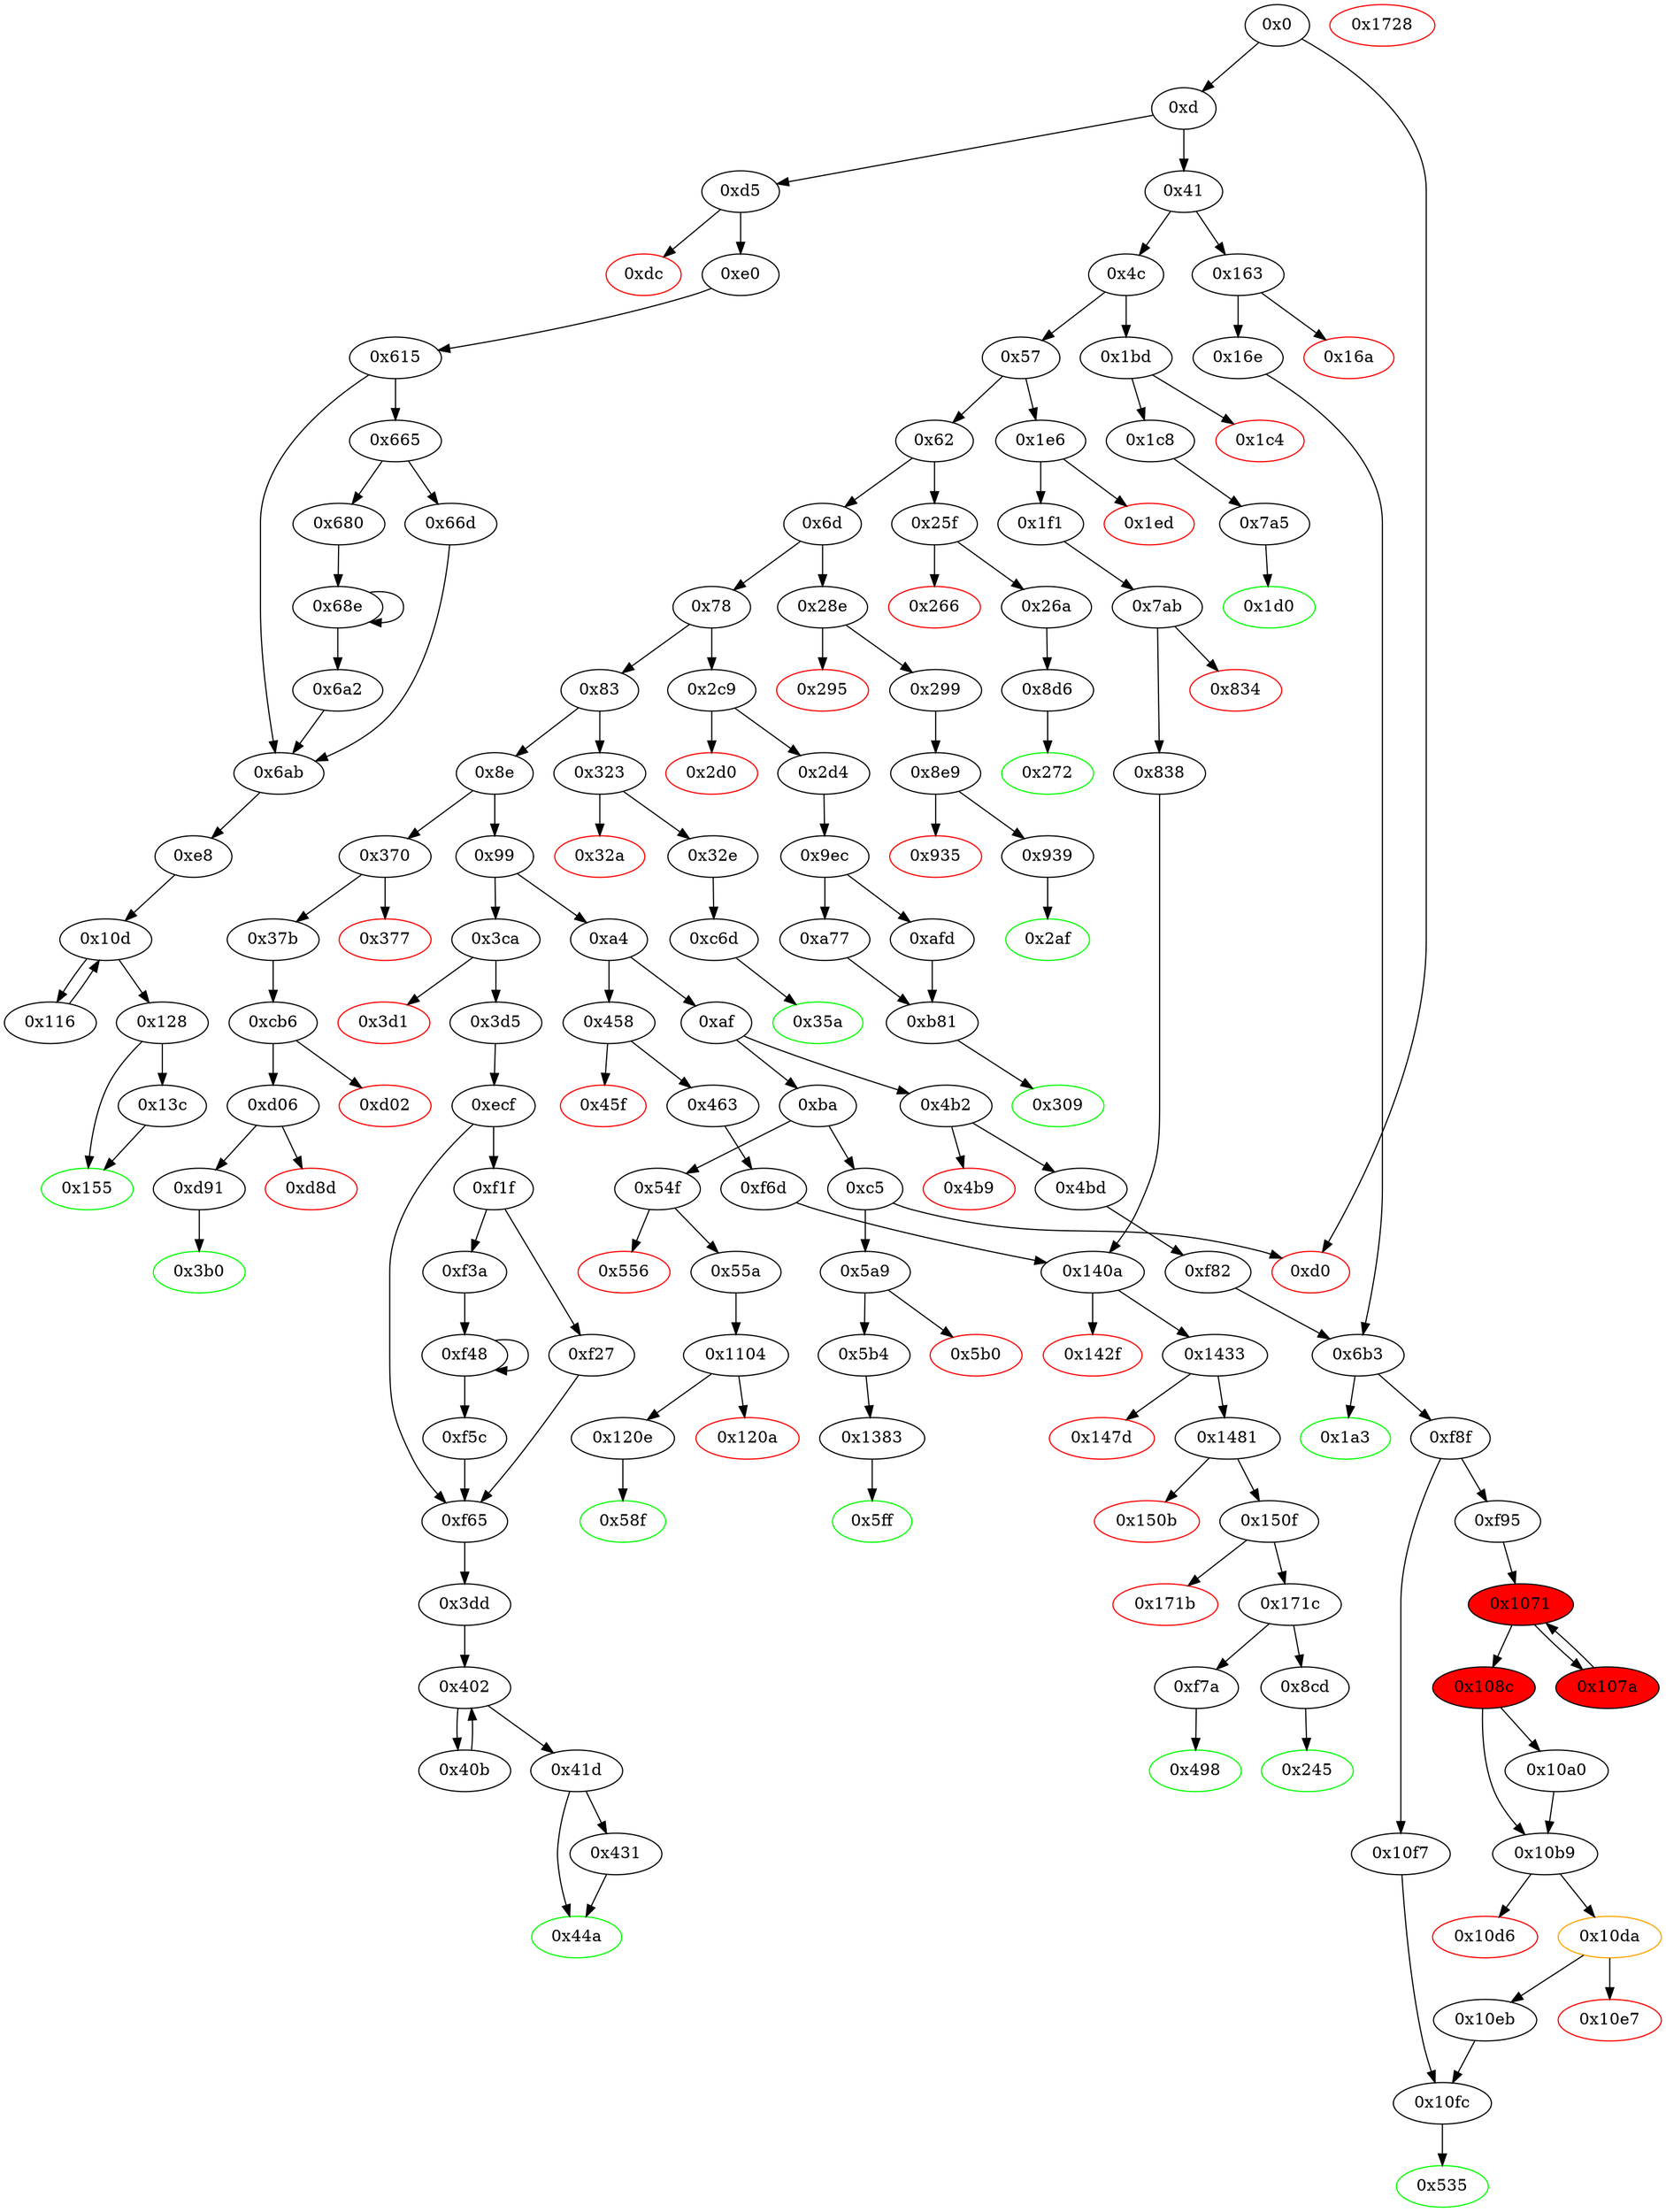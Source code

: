 digraph "" {
"0x55a" [fillcolor=white, id="0x55a", style=filled, tooltip="Block 0x55a\n[0x55a:0x58e]\n---\nPredecessors: [0x54f]\nSuccessors: [0x1104]\n---\n0x55a JUMPDEST\n0x55b PUSH2 0x58f\n0x55e PUSH1 0x4\n0x560 DUP1\n0x561 DUP1\n0x562 CALLDATALOAD\n0x563 PUSH20 0xffffffffffffffffffffffffffffffffffffffff\n0x578 AND\n0x579 SWAP1\n0x57a PUSH1 0x20\n0x57c ADD\n0x57d SWAP1\n0x57e SWAP2\n0x57f SWAP1\n0x580 DUP1\n0x581 CALLDATALOAD\n0x582 SWAP1\n0x583 PUSH1 0x20\n0x585 ADD\n0x586 SWAP1\n0x587 SWAP2\n0x588 SWAP1\n0x589 POP\n0x58a POP\n0x58b PUSH2 0x1104\n0x58e JUMP\n---\n0x55a: JUMPDEST \n0x55b: V405 = 0x58f\n0x55e: V406 = 0x4\n0x562: V407 = CALLDATALOAD 0x4\n0x563: V408 = 0xffffffffffffffffffffffffffffffffffffffff\n0x578: V409 = AND 0xffffffffffffffffffffffffffffffffffffffff V407\n0x57a: V410 = 0x20\n0x57c: V411 = ADD 0x20 0x4\n0x581: V412 = CALLDATALOAD 0x24\n0x583: V413 = 0x20\n0x585: V414 = ADD 0x20 0x24\n0x58b: V415 = 0x1104\n0x58e: JUMP 0x1104\n---\nEntry stack: [V11]\nStack pops: 0\nStack additions: [0x58f, V409, V412]\nExit stack: [V11, 0x58f, V409, V412]\n\nDef sites:\nV11: {0xd.0x35}\n"];
"0xf1f" [fillcolor=white, id="0xf1f", style=filled, tooltip="Block 0xf1f\n[0xf1f:0xf26]\n---\nPredecessors: [0xecf]\nSuccessors: [0xf27, 0xf3a]\n---\n0xf1f DUP1\n0xf20 PUSH1 0x1f\n0xf22 LT\n0xf23 PUSH2 0xf3a\n0xf26 JUMPI\n---\n0xf20: V955 = 0x1f\n0xf22: V956 = LT 0x1f V952\n0xf23: V957 = 0xf3a\n0xf26: JUMPI 0xf3a V956\n---\nEntry stack: [V11, 0x3dd, V937, 0x2, V928, V941, 0x2, V952]\nStack pops: 1\nStack additions: [S0]\nExit stack: [V11, 0x3dd, V937, 0x2, V928, V941, 0x2, V952]\n\nDef sites:\nV11: {0xd.0x35}\n0x3dd: {0x3d5.0x3d6}\nV937: {0xecf.0xef4}\n0x2: {0xecf.0xed0}\nV928: {0xecf.0xee4}\nV941: {0xecf.0xf04}\n0x2: {0xecf.0xed0}\nV952: {0xecf.0xf18}\n"];
"0x8e" [fillcolor=white, id="0x8e", style=filled, tooltip="Block 0x8e\n[0x8e:0x98]\n---\nPredecessors: [0x83]\nSuccessors: [0x99, 0x370]\n---\n0x8e DUP1\n0x8f PUSH4 0x79cc6790\n0x94 EQ\n0x95 PUSH2 0x370\n0x98 JUMPI\n---\n0x8f: V36 = 0x79cc6790\n0x94: V37 = EQ 0x79cc6790 V11\n0x95: V38 = 0x370\n0x98: JUMPI 0x370 V37\n---\nEntry stack: [V11]\nStack pops: 1\nStack additions: [S0]\nExit stack: [V11]\n\nDef sites:\nV11: {0xd.0x35}\n"];
"0xf6d" [fillcolor=white, id="0xf6d", style=filled, tooltip="Block 0xf6d\n[0xf6d:0xf79]\n---\nPredecessors: [0x463]\nSuccessors: [0x140a]\n---\n0xf6d JUMPDEST\n0xf6e PUSH1 0x0\n0xf70 PUSH2 0xf7a\n0xf73 CALLER\n0xf74 DUP5\n0xf75 DUP5\n0xf76 PUSH2 0x140a\n0xf79 JUMP\n---\n0xf6d: JUMPDEST \n0xf6e: V981 = 0x0\n0xf70: V982 = 0xf7a\n0xf73: V983 = CALLER\n0xf76: V984 = 0x140a\n0xf79: JUMP 0x140a\n---\nEntry stack: [V11, 0x498, V336, V339]\nStack pops: 2\nStack additions: [S1, S0, 0x0, 0xf7a, V983, S1, S0]\nExit stack: [V11, 0x498, V336, V339, 0x0, 0xf7a, V983, V336, V339]\n\nDef sites:\nV11: {0xd.0x35}\n0x498: {0x463.0x464}\nV336: {0x463.0x481}\nV339: {0x463.0x48a}\n"];
"0x58f" [color=green, fillcolor=white, id="0x58f", style=filled, tooltip="Block 0x58f\n[0x58f:0x5a8]\n---\nPredecessors: [0x120e]\nSuccessors: []\n---\n0x58f JUMPDEST\n0x590 PUSH1 0x40\n0x592 MLOAD\n0x593 DUP1\n0x594 DUP3\n0x595 ISZERO\n0x596 ISZERO\n0x597 ISZERO\n0x598 ISZERO\n0x599 DUP2\n0x59a MSTORE\n0x59b PUSH1 0x20\n0x59d ADD\n0x59e SWAP2\n0x59f POP\n0x5a0 POP\n0x5a1 PUSH1 0x40\n0x5a3 MLOAD\n0x5a4 DUP1\n0x5a5 SWAP2\n0x5a6 SUB\n0x5a7 SWAP1\n0x5a8 RETURN\n---\n0x58f: JUMPDEST \n0x590: V416 = 0x40\n0x592: V417 = M[0x40]\n0x595: V418 = ISZERO 0x1\n0x596: V419 = ISZERO 0x0\n0x597: V420 = ISZERO 0x1\n0x598: V421 = ISZERO 0x0\n0x59a: M[V417] = 0x1\n0x59b: V422 = 0x20\n0x59d: V423 = ADD 0x20 V417\n0x5a1: V424 = 0x40\n0x5a3: V425 = M[0x40]\n0x5a6: V426 = SUB V423 V425\n0x5a8: RETURN V425 V426\n---\nEntry stack: [V11, 0x1]\nStack pops: 1\nStack additions: []\nExit stack: [V11]\n\nDef sites:\nV11: {0xd.0x35}\n0x1: {0x120e.0x137a}\n"];
"0x28e" [fillcolor=white, id="0x28e", style=filled, tooltip="Block 0x28e\n[0x28e:0x294]\n---\nPredecessors: [0x6d]\nSuccessors: [0x295, 0x299]\n---\n0x28e JUMPDEST\n0x28f CALLVALUE\n0x290 ISZERO\n0x291 PUSH2 0x299\n0x294 JUMPI\n---\n0x28e: JUMPDEST \n0x28f: V189 = CALLVALUE\n0x290: V190 = ISZERO V189\n0x291: V191 = 0x299\n0x294: JUMPI 0x299 V190\n---\nEntry stack: [V11]\nStack pops: 0\nStack additions: []\nExit stack: [V11]\n\nDef sites:\nV11: {0xd.0x35}\n"];
"0x54f" [fillcolor=white, id="0x54f", style=filled, tooltip="Block 0x54f\n[0x54f:0x555]\n---\nPredecessors: [0xba]\nSuccessors: [0x556, 0x55a]\n---\n0x54f JUMPDEST\n0x550 CALLVALUE\n0x551 ISZERO\n0x552 PUSH2 0x55a\n0x555 JUMPI\n---\n0x54f: JUMPDEST \n0x550: V401 = CALLVALUE\n0x551: V402 = ISZERO V401\n0x552: V403 = 0x55a\n0x555: JUMPI 0x55a V402\n---\nEntry stack: [V11]\nStack pops: 0\nStack additions: []\nExit stack: [V11]\n\nDef sites:\nV11: {0xd.0x35}\n"];
"0x3dd" [fillcolor=white, id="0x3dd", style=filled, tooltip="Block 0x3dd\n[0x3dd:0x401]\n---\nPredecessors: [0xf65]\nSuccessors: [0x402]\n---\n0x3dd JUMPDEST\n0x3de PUSH1 0x40\n0x3e0 MLOAD\n0x3e1 DUP1\n0x3e2 DUP1\n0x3e3 PUSH1 0x20\n0x3e5 ADD\n0x3e6 DUP3\n0x3e7 DUP2\n0x3e8 SUB\n0x3e9 DUP3\n0x3ea MSTORE\n0x3eb DUP4\n0x3ec DUP2\n0x3ed DUP2\n0x3ee MLOAD\n0x3ef DUP2\n0x3f0 MSTORE\n0x3f1 PUSH1 0x20\n0x3f3 ADD\n0x3f4 SWAP2\n0x3f5 POP\n0x3f6 DUP1\n0x3f7 MLOAD\n0x3f8 SWAP1\n0x3f9 PUSH1 0x20\n0x3fb ADD\n0x3fc SWAP1\n0x3fd DUP1\n0x3fe DUP4\n0x3ff DUP4\n0x400 PUSH1 0x0\n---\n0x3dd: JUMPDEST \n0x3de: V287 = 0x40\n0x3e0: V288 = M[0x40]\n0x3e3: V289 = 0x20\n0x3e5: V290 = ADD 0x20 V288\n0x3e8: V291 = SUB V290 V288\n0x3ea: M[V288] = V291\n0x3ee: V292 = M[V937]\n0x3f0: M[V290] = V292\n0x3f1: V293 = 0x20\n0x3f3: V294 = ADD 0x20 V290\n0x3f7: V295 = M[V937]\n0x3f9: V296 = 0x20\n0x3fb: V297 = ADD 0x20 V937\n0x400: V298 = 0x0\n---\nEntry stack: [V11, 0x3dd, V937]\nStack pops: 1\nStack additions: [S0, V288, V288, V294, V297, V295, V295, V294, V297, 0x0]\nExit stack: [V11, 0x3dd, V937, V288, V288, V294, V297, V295, V295, V294, V297, 0x0]\n\nDef sites:\nV11: {0xd.0x35}\n0x3dd: {0x3d5.0x3d6}\nV937: {0xecf.0xef4}\n"];
"0x150f" [fillcolor=white, id="0x150f", style=filled, tooltip="Block 0x150f\n[0x150f:0x171a]\n---\nPredecessors: [0x1481]\nSuccessors: [0x171b, 0x171c]\n---\n0x150f JUMPDEST\n0x1510 PUSH1 0x4\n0x1512 PUSH1 0x0\n0x1514 DUP6\n0x1515 PUSH20 0xffffffffffffffffffffffffffffffffffffffff\n0x152a AND\n0x152b PUSH20 0xffffffffffffffffffffffffffffffffffffffff\n0x1540 AND\n0x1541 DUP2\n0x1542 MSTORE\n0x1543 PUSH1 0x20\n0x1545 ADD\n0x1546 SWAP1\n0x1547 DUP2\n0x1548 MSTORE\n0x1549 PUSH1 0x20\n0x154b ADD\n0x154c PUSH1 0x0\n0x154e SHA3\n0x154f SLOAD\n0x1550 PUSH1 0x4\n0x1552 PUSH1 0x0\n0x1554 DUP8\n0x1555 PUSH20 0xffffffffffffffffffffffffffffffffffffffff\n0x156a AND\n0x156b PUSH20 0xffffffffffffffffffffffffffffffffffffffff\n0x1580 AND\n0x1581 DUP2\n0x1582 MSTORE\n0x1583 PUSH1 0x20\n0x1585 ADD\n0x1586 SWAP1\n0x1587 DUP2\n0x1588 MSTORE\n0x1589 PUSH1 0x20\n0x158b ADD\n0x158c PUSH1 0x0\n0x158e SHA3\n0x158f SLOAD\n0x1590 ADD\n0x1591 SWAP1\n0x1592 POP\n0x1593 DUP3\n0x1594 PUSH1 0x4\n0x1596 PUSH1 0x0\n0x1598 DUP8\n0x1599 PUSH20 0xffffffffffffffffffffffffffffffffffffffff\n0x15ae AND\n0x15af PUSH20 0xffffffffffffffffffffffffffffffffffffffff\n0x15c4 AND\n0x15c5 DUP2\n0x15c6 MSTORE\n0x15c7 PUSH1 0x20\n0x15c9 ADD\n0x15ca SWAP1\n0x15cb DUP2\n0x15cc MSTORE\n0x15cd PUSH1 0x20\n0x15cf ADD\n0x15d0 PUSH1 0x0\n0x15d2 SHA3\n0x15d3 PUSH1 0x0\n0x15d5 DUP3\n0x15d6 DUP3\n0x15d7 SLOAD\n0x15d8 SUB\n0x15d9 SWAP3\n0x15da POP\n0x15db POP\n0x15dc DUP2\n0x15dd SWAP1\n0x15de SSTORE\n0x15df POP\n0x15e0 DUP3\n0x15e1 PUSH1 0x4\n0x15e3 PUSH1 0x0\n0x15e5 DUP7\n0x15e6 PUSH20 0xffffffffffffffffffffffffffffffffffffffff\n0x15fb AND\n0x15fc PUSH20 0xffffffffffffffffffffffffffffffffffffffff\n0x1611 AND\n0x1612 DUP2\n0x1613 MSTORE\n0x1614 PUSH1 0x20\n0x1616 ADD\n0x1617 SWAP1\n0x1618 DUP2\n0x1619 MSTORE\n0x161a PUSH1 0x20\n0x161c ADD\n0x161d PUSH1 0x0\n0x161f SHA3\n0x1620 PUSH1 0x0\n0x1622 DUP3\n0x1623 DUP3\n0x1624 SLOAD\n0x1625 ADD\n0x1626 SWAP3\n0x1627 POP\n0x1628 POP\n0x1629 DUP2\n0x162a SWAP1\n0x162b SSTORE\n0x162c POP\n0x162d DUP4\n0x162e PUSH20 0xffffffffffffffffffffffffffffffffffffffff\n0x1643 AND\n0x1644 DUP6\n0x1645 PUSH20 0xffffffffffffffffffffffffffffffffffffffff\n0x165a AND\n0x165b PUSH32 0xddf252ad1be2c89b69c2b068fc378daa952ba7f163c4a11628f55a4df523b3ef\n0x167c DUP6\n0x167d PUSH1 0x40\n0x167f MLOAD\n0x1680 DUP1\n0x1681 DUP3\n0x1682 DUP2\n0x1683 MSTORE\n0x1684 PUSH1 0x20\n0x1686 ADD\n0x1687 SWAP2\n0x1688 POP\n0x1689 POP\n0x168a PUSH1 0x40\n0x168c MLOAD\n0x168d DUP1\n0x168e SWAP2\n0x168f SUB\n0x1690 SWAP1\n0x1691 LOG3\n0x1692 DUP1\n0x1693 PUSH1 0x4\n0x1695 PUSH1 0x0\n0x1697 DUP7\n0x1698 PUSH20 0xffffffffffffffffffffffffffffffffffffffff\n0x16ad AND\n0x16ae PUSH20 0xffffffffffffffffffffffffffffffffffffffff\n0x16c3 AND\n0x16c4 DUP2\n0x16c5 MSTORE\n0x16c6 PUSH1 0x20\n0x16c8 ADD\n0x16c9 SWAP1\n0x16ca DUP2\n0x16cb MSTORE\n0x16cc PUSH1 0x20\n0x16ce ADD\n0x16cf PUSH1 0x0\n0x16d1 SHA3\n0x16d2 SLOAD\n0x16d3 PUSH1 0x4\n0x16d5 PUSH1 0x0\n0x16d7 DUP9\n0x16d8 PUSH20 0xffffffffffffffffffffffffffffffffffffffff\n0x16ed AND\n0x16ee PUSH20 0xffffffffffffffffffffffffffffffffffffffff\n0x1703 AND\n0x1704 DUP2\n0x1705 MSTORE\n0x1706 PUSH1 0x20\n0x1708 ADD\n0x1709 SWAP1\n0x170a DUP2\n0x170b MSTORE\n0x170c PUSH1 0x20\n0x170e ADD\n0x170f PUSH1 0x0\n0x1711 SHA3\n0x1712 SLOAD\n0x1713 ADD\n0x1714 EQ\n0x1715 ISZERO\n0x1716 ISZERO\n0x1717 PUSH2 0x171c\n0x171a JUMPI\n---\n0x150f: JUMPDEST \n0x1510: V1283 = 0x4\n0x1512: V1284 = 0x0\n0x1515: V1285 = 0xffffffffffffffffffffffffffffffffffffffff\n0x152a: V1286 = AND 0xffffffffffffffffffffffffffffffffffffffff S3\n0x152b: V1287 = 0xffffffffffffffffffffffffffffffffffffffff\n0x1540: V1288 = AND 0xffffffffffffffffffffffffffffffffffffffff V1286\n0x1542: M[0x0] = V1288\n0x1543: V1289 = 0x20\n0x1545: V1290 = ADD 0x20 0x0\n0x1548: M[0x20] = 0x4\n0x1549: V1291 = 0x20\n0x154b: V1292 = ADD 0x20 0x20\n0x154c: V1293 = 0x0\n0x154e: V1294 = SHA3 0x0 0x40\n0x154f: V1295 = S[V1294]\n0x1550: V1296 = 0x4\n0x1552: V1297 = 0x0\n0x1555: V1298 = 0xffffffffffffffffffffffffffffffffffffffff\n0x156a: V1299 = AND 0xffffffffffffffffffffffffffffffffffffffff S4\n0x156b: V1300 = 0xffffffffffffffffffffffffffffffffffffffff\n0x1580: V1301 = AND 0xffffffffffffffffffffffffffffffffffffffff V1299\n0x1582: M[0x0] = V1301\n0x1583: V1302 = 0x20\n0x1585: V1303 = ADD 0x20 0x0\n0x1588: M[0x20] = 0x4\n0x1589: V1304 = 0x20\n0x158b: V1305 = ADD 0x20 0x20\n0x158c: V1306 = 0x0\n0x158e: V1307 = SHA3 0x0 0x40\n0x158f: V1308 = S[V1307]\n0x1590: V1309 = ADD V1308 V1295\n0x1594: V1310 = 0x4\n0x1596: V1311 = 0x0\n0x1599: V1312 = 0xffffffffffffffffffffffffffffffffffffffff\n0x15ae: V1313 = AND 0xffffffffffffffffffffffffffffffffffffffff S4\n0x15af: V1314 = 0xffffffffffffffffffffffffffffffffffffffff\n0x15c4: V1315 = AND 0xffffffffffffffffffffffffffffffffffffffff V1313\n0x15c6: M[0x0] = V1315\n0x15c7: V1316 = 0x20\n0x15c9: V1317 = ADD 0x20 0x0\n0x15cc: M[0x20] = 0x4\n0x15cd: V1318 = 0x20\n0x15cf: V1319 = ADD 0x20 0x20\n0x15d0: V1320 = 0x0\n0x15d2: V1321 = SHA3 0x0 0x40\n0x15d3: V1322 = 0x0\n0x15d7: V1323 = S[V1321]\n0x15d8: V1324 = SUB V1323 S2\n0x15de: S[V1321] = V1324\n0x15e1: V1325 = 0x4\n0x15e3: V1326 = 0x0\n0x15e6: V1327 = 0xffffffffffffffffffffffffffffffffffffffff\n0x15fb: V1328 = AND 0xffffffffffffffffffffffffffffffffffffffff S3\n0x15fc: V1329 = 0xffffffffffffffffffffffffffffffffffffffff\n0x1611: V1330 = AND 0xffffffffffffffffffffffffffffffffffffffff V1328\n0x1613: M[0x0] = V1330\n0x1614: V1331 = 0x20\n0x1616: V1332 = ADD 0x20 0x0\n0x1619: M[0x20] = 0x4\n0x161a: V1333 = 0x20\n0x161c: V1334 = ADD 0x20 0x20\n0x161d: V1335 = 0x0\n0x161f: V1336 = SHA3 0x0 0x40\n0x1620: V1337 = 0x0\n0x1624: V1338 = S[V1336]\n0x1625: V1339 = ADD V1338 S2\n0x162b: S[V1336] = V1339\n0x162e: V1340 = 0xffffffffffffffffffffffffffffffffffffffff\n0x1643: V1341 = AND 0xffffffffffffffffffffffffffffffffffffffff S3\n0x1645: V1342 = 0xffffffffffffffffffffffffffffffffffffffff\n0x165a: V1343 = AND 0xffffffffffffffffffffffffffffffffffffffff S4\n0x165b: V1344 = 0xddf252ad1be2c89b69c2b068fc378daa952ba7f163c4a11628f55a4df523b3ef\n0x167d: V1345 = 0x40\n0x167f: V1346 = M[0x40]\n0x1683: M[V1346] = S2\n0x1684: V1347 = 0x20\n0x1686: V1348 = ADD 0x20 V1346\n0x168a: V1349 = 0x40\n0x168c: V1350 = M[0x40]\n0x168f: V1351 = SUB V1348 V1350\n0x1691: LOG V1350 V1351 0xddf252ad1be2c89b69c2b068fc378daa952ba7f163c4a11628f55a4df523b3ef V1343 V1341\n0x1693: V1352 = 0x4\n0x1695: V1353 = 0x0\n0x1698: V1354 = 0xffffffffffffffffffffffffffffffffffffffff\n0x16ad: V1355 = AND 0xffffffffffffffffffffffffffffffffffffffff S3\n0x16ae: V1356 = 0xffffffffffffffffffffffffffffffffffffffff\n0x16c3: V1357 = AND 0xffffffffffffffffffffffffffffffffffffffff V1355\n0x16c5: M[0x0] = V1357\n0x16c6: V1358 = 0x20\n0x16c8: V1359 = ADD 0x20 0x0\n0x16cb: M[0x20] = 0x4\n0x16cc: V1360 = 0x20\n0x16ce: V1361 = ADD 0x20 0x20\n0x16cf: V1362 = 0x0\n0x16d1: V1363 = SHA3 0x0 0x40\n0x16d2: V1364 = S[V1363]\n0x16d3: V1365 = 0x4\n0x16d5: V1366 = 0x0\n0x16d8: V1367 = 0xffffffffffffffffffffffffffffffffffffffff\n0x16ed: V1368 = AND 0xffffffffffffffffffffffffffffffffffffffff S4\n0x16ee: V1369 = 0xffffffffffffffffffffffffffffffffffffffff\n0x1703: V1370 = AND 0xffffffffffffffffffffffffffffffffffffffff V1368\n0x1705: M[0x0] = V1370\n0x1706: V1371 = 0x20\n0x1708: V1372 = ADD 0x20 0x0\n0x170b: M[0x20] = 0x4\n0x170c: V1373 = 0x20\n0x170e: V1374 = ADD 0x20 0x20\n0x170f: V1375 = 0x0\n0x1711: V1376 = SHA3 0x0 0x40\n0x1712: V1377 = S[V1376]\n0x1713: V1378 = ADD V1377 V1364\n0x1714: V1379 = EQ V1378 V1309\n0x1715: V1380 = ISZERO V1379\n0x1716: V1381 = ISZERO V1380\n0x1717: V1382 = 0x171c\n0x171a: JUMPI 0x171c V1381\n---\nEntry stack: [V11, S10, S9, S8, S7, 0x0, {0x8cd, 0xf7a}, S4, S3, S2, 0x0, 0x0]\nStack pops: 5\nStack additions: [S4, S3, S2, S1, V1309]\nExit stack: [V11, S10, S9, S8, S7, 0x0, {0x8cd, 0xf7a}, S4, S3, S2, 0x0, V1309]\n\nDef sites:\nV11: {0xd.0x35}\nS10: {0x1f1.0x1f2, 0xd.0x35}\nS9: {0x1f1.0x20f, 0x463.0x464}\nS8: {0x1f1.0x22e, 0x463.0x481}\nS7: {0x1f1.0x237, 0x463.0x48a}\n0x0: {0x7ab.0x7ac, 0xf6d.0xf6e}\n{0x8cd, 0xf7a}: {0x838.0x8c3, 0xf6d.0xf70}\nS4: {0x1f1.0x20f, 0xf6d.0xf73}\nS3: {0x1f1.0x22e, 0x463.0x481}\nS2: {0x1f1.0x237, 0x463.0x48a}\n0x0: {0x140a_0x838.0x140b, 0x140a_0xf6d.0x140b}\n0x0: {0x140a_0x838.0x140b, 0x140a_0xf6d.0x140b}\n"];
"0x171b" [color=red, fillcolor=white, id="0x171b", style=filled, tooltip="Block 0x171b\n[0x171b:0x171b]\n---\nPredecessors: [0x150f]\nSuccessors: []\n---\n0x171b INVALID\n---\n0x171b: INVALID \n---\nEntry stack: [V11, S10, S9, S8, S7, 0x0, {0x8cd, 0xf7a}, S4, S3, S2, 0x0, V1309]\nStack pops: 0\nStack additions: []\nExit stack: [V11, S10, S9, S8, S7, 0x0, {0x8cd, 0xf7a}, S4, S3, S2, 0x0, V1309]\n\nDef sites:\nV11: {0xd.0x35}\nS10: {0x1f1.0x1f2, 0xd.0x35}\nS9: {0x1f1.0x20f, 0x463.0x464}\nS8: {0x1f1.0x22e, 0x463.0x481}\nS7: {0x1f1.0x237, 0x463.0x48a}\n0x0: {0x7ab.0x7ac, 0xf6d.0xf6e}\n{0x8cd, 0xf7a}: {0x838.0x8c3, 0xf6d.0xf70}\nS4: {0x1f1.0x20f, 0xf6d.0xf73}\nS3: {0x1f1.0x22e, 0x463.0x481}\nS2: {0x1f1.0x237, 0x463.0x48a}\n0x0: {0x140a_0x838.0x140b, 0x140a_0xf6d.0x140b}\nV1309: {0x150f.0x1590}\n"];
"0xd0" [color=red, fillcolor=white, id="0xd0", style=filled, tooltip="Block 0xd0\n[0xd0:0xd4]\n---\nPredecessors: [0x0, 0xc5]\nSuccessors: []\n---\n0xd0 JUMPDEST\n0xd1 PUSH1 0x0\n0xd3 DUP1\n0xd4 REVERT\n---\n0xd0: JUMPDEST \n0xd1: V54 = 0x0\n0xd4: REVERT 0x0 0x0\n---\nEntry stack: [V11]\nStack pops: 0\nStack additions: []\nExit stack: [V11]\n\nDef sites:\nV11: {0xd.0x35}\n"];
"0x147d" [color=red, fillcolor=white, id="0x147d", style=filled, tooltip="Block 0x147d\n[0x147d:0x1480]\n---\nPredecessors: [0x1433]\nSuccessors: []\n---\n0x147d PUSH1 0x0\n0x147f DUP1\n0x1480 REVERT\n---\n0x147d: V1250 = 0x0\n0x1480: REVERT 0x0 0x0\n---\nEntry stack: [V11, S10, S9, S8, S7, 0x0, {0x8cd, 0xf7a}, S4, S3, S2, 0x0, 0x0]\nStack pops: 0\nStack additions: []\nExit stack: [V11, S10, S9, S8, S7, 0x0, {0x8cd, 0xf7a}, S4, S3, S2, 0x0, 0x0]\n\nDef sites:\nV11: {0xd.0x35}\nS10: {0x1f1.0x1f2, 0xd.0x35}\nS9: {0x1f1.0x20f, 0x463.0x464}\nS8: {0x1f1.0x22e, 0x463.0x481}\nS7: {0x1f1.0x237, 0x463.0x48a}\n0x0: {0x7ab.0x7ac, 0xf6d.0xf6e}\n{0x8cd, 0xf7a}: {0x838.0x8c3, 0xf6d.0xf70}\nS4: {0x1f1.0x20f, 0xf6d.0xf73}\nS3: {0x1f1.0x22e, 0x463.0x481}\nS2: {0x1f1.0x237, 0x463.0x48a}\n0x0: {0x140a_0x838.0x140b, 0x140a_0xf6d.0x140b}\n0x0: {0x140a_0x838.0x140b, 0x140a_0xf6d.0x140b}\n"];
"0x1c8" [fillcolor=white, id="0x1c8", style=filled, tooltip="Block 0x1c8\n[0x1c8:0x1cf]\n---\nPredecessors: [0x1bd]\nSuccessors: [0x7a5]\n---\n0x1c8 JUMPDEST\n0x1c9 PUSH2 0x1d0\n0x1cc PUSH2 0x7a5\n0x1cf JUMP\n---\n0x1c8: JUMPDEST \n0x1c9: V132 = 0x1d0\n0x1cc: V133 = 0x7a5\n0x1cf: JUMP 0x7a5\n---\nEntry stack: [V11]\nStack pops: 0\nStack additions: [0x1d0]\nExit stack: [V11, 0x1d0]\n\nDef sites:\nV11: {0xd.0x35}\n"];
"0xcb6" [fillcolor=white, id="0xcb6", style=filled, tooltip="Block 0xcb6\n[0xcb6:0xd01]\n---\nPredecessors: [0x37b]\nSuccessors: [0xd02, 0xd06]\n---\n0xcb6 JUMPDEST\n0xcb7 PUSH1 0x0\n0xcb9 DUP2\n0xcba PUSH1 0x4\n0xcbc PUSH1 0x0\n0xcbe DUP6\n0xcbf PUSH20 0xffffffffffffffffffffffffffffffffffffffff\n0xcd4 AND\n0xcd5 PUSH20 0xffffffffffffffffffffffffffffffffffffffff\n0xcea AND\n0xceb DUP2\n0xcec MSTORE\n0xced PUSH1 0x20\n0xcef ADD\n0xcf0 SWAP1\n0xcf1 DUP2\n0xcf2 MSTORE\n0xcf3 PUSH1 0x20\n0xcf5 ADD\n0xcf6 PUSH1 0x0\n0xcf8 SHA3\n0xcf9 SLOAD\n0xcfa LT\n0xcfb ISZERO\n0xcfc ISZERO\n0xcfd ISZERO\n0xcfe PUSH2 0xd06\n0xd01 JUMPI\n---\n0xcb6: JUMPDEST \n0xcb7: V810 = 0x0\n0xcba: V811 = 0x4\n0xcbc: V812 = 0x0\n0xcbf: V813 = 0xffffffffffffffffffffffffffffffffffffffff\n0xcd4: V814 = AND 0xffffffffffffffffffffffffffffffffffffffff V263\n0xcd5: V815 = 0xffffffffffffffffffffffffffffffffffffffff\n0xcea: V816 = AND 0xffffffffffffffffffffffffffffffffffffffff V814\n0xcec: M[0x0] = V816\n0xced: V817 = 0x20\n0xcef: V818 = ADD 0x20 0x0\n0xcf2: M[0x20] = 0x4\n0xcf3: V819 = 0x20\n0xcf5: V820 = ADD 0x20 0x20\n0xcf6: V821 = 0x0\n0xcf8: V822 = SHA3 0x0 0x40\n0xcf9: V823 = S[V822]\n0xcfa: V824 = LT V823 V266\n0xcfb: V825 = ISZERO V824\n0xcfc: V826 = ISZERO V825\n0xcfd: V827 = ISZERO V826\n0xcfe: V828 = 0xd06\n0xd01: JUMPI 0xd06 V827\n---\nEntry stack: [V11, 0x3b0, V263, V266]\nStack pops: 2\nStack additions: [S1, S0, 0x0]\nExit stack: [V11, 0x3b0, V263, V266, 0x0]\n\nDef sites:\nV11: {0xd.0x35}\n0x3b0: {0x37b.0x37c}\nV263: {0x37b.0x399}\nV266: {0x37b.0x3a2}\n"];
"0x1d0" [color=green, fillcolor=white, id="0x1d0", style=filled, tooltip="Block 0x1d0\n[0x1d0:0x1e5]\n---\nPredecessors: [0x7a5]\nSuccessors: []\n---\n0x1d0 JUMPDEST\n0x1d1 PUSH1 0x40\n0x1d3 MLOAD\n0x1d4 DUP1\n0x1d5 DUP3\n0x1d6 DUP2\n0x1d7 MSTORE\n0x1d8 PUSH1 0x20\n0x1da ADD\n0x1db SWAP2\n0x1dc POP\n0x1dd POP\n0x1de PUSH1 0x40\n0x1e0 MLOAD\n0x1e1 DUP1\n0x1e2 SWAP2\n0x1e3 SUB\n0x1e4 SWAP1\n0x1e5 RETURN\n---\n0x1d0: JUMPDEST \n0x1d1: V134 = 0x40\n0x1d3: V135 = M[0x40]\n0x1d7: M[V135] = V555\n0x1d8: V136 = 0x20\n0x1da: V137 = ADD 0x20 V135\n0x1de: V138 = 0x40\n0x1e0: V139 = M[0x40]\n0x1e3: V140 = SUB V137 V139\n0x1e5: RETURN V139 V140\n---\nEntry stack: [V11, 0x1d0, V555]\nStack pops: 1\nStack additions: []\nExit stack: [V11, 0x1d0]\n\nDef sites:\nV11: {0xd.0x35}\n0x1d0: {0x1c8.0x1c9}\nV555: {0x7a5.0x7a8}\n"];
"0x7a5" [fillcolor=white, id="0x7a5", style=filled, tooltip="Block 0x7a5\n[0x7a5:0x7aa]\n---\nPredecessors: [0x1c8]\nSuccessors: [0x1d0]\n---\n0x7a5 JUMPDEST\n0x7a6 PUSH1 0x0\n0x7a8 SLOAD\n0x7a9 DUP2\n0x7aa JUMP\n---\n0x7a5: JUMPDEST \n0x7a6: V554 = 0x0\n0x7a8: V555 = S[0x0]\n0x7aa: JUMP 0x1d0\n---\nEntry stack: [V11, 0x1d0]\nStack pops: 1\nStack additions: [S0, V555]\nExit stack: [V11, 0x1d0, V555]\n\nDef sites:\nV11: {0xd.0x35}\n0x1d0: {0x1c8.0x1c9}\n"];
"0x615" [fillcolor=white, id="0x615", style=filled, tooltip="Block 0x615\n[0x615:0x664]\n---\nPredecessors: [0xe0]\nSuccessors: [0x665, 0x6ab]\n---\n0x615 JUMPDEST\n0x616 PUSH1 0x1\n0x618 DUP1\n0x619 SLOAD\n0x61a PUSH1 0x1\n0x61c DUP2\n0x61d PUSH1 0x1\n0x61f AND\n0x620 ISZERO\n0x621 PUSH2 0x100\n0x624 MUL\n0x625 SUB\n0x626 AND\n0x627 PUSH1 0x2\n0x629 SWAP1\n0x62a DIV\n0x62b DUP1\n0x62c PUSH1 0x1f\n0x62e ADD\n0x62f PUSH1 0x20\n0x631 DUP1\n0x632 SWAP2\n0x633 DIV\n0x634 MUL\n0x635 PUSH1 0x20\n0x637 ADD\n0x638 PUSH1 0x40\n0x63a MLOAD\n0x63b SWAP1\n0x63c DUP2\n0x63d ADD\n0x63e PUSH1 0x40\n0x640 MSTORE\n0x641 DUP1\n0x642 SWAP3\n0x643 SWAP2\n0x644 SWAP1\n0x645 DUP2\n0x646 DUP2\n0x647 MSTORE\n0x648 PUSH1 0x20\n0x64a ADD\n0x64b DUP3\n0x64c DUP1\n0x64d SLOAD\n0x64e PUSH1 0x1\n0x650 DUP2\n0x651 PUSH1 0x1\n0x653 AND\n0x654 ISZERO\n0x655 PUSH2 0x100\n0x658 MUL\n0x659 SUB\n0x65a AND\n0x65b PUSH1 0x2\n0x65d SWAP1\n0x65e DIV\n0x65f DUP1\n0x660 ISZERO\n0x661 PUSH2 0x6ab\n0x664 JUMPI\n---\n0x615: JUMPDEST \n0x616: V451 = 0x1\n0x619: V452 = S[0x1]\n0x61a: V453 = 0x1\n0x61d: V454 = 0x1\n0x61f: V455 = AND 0x1 V452\n0x620: V456 = ISZERO V455\n0x621: V457 = 0x100\n0x624: V458 = MUL 0x100 V456\n0x625: V459 = SUB V458 0x1\n0x626: V460 = AND V459 V452\n0x627: V461 = 0x2\n0x62a: V462 = DIV V460 0x2\n0x62c: V463 = 0x1f\n0x62e: V464 = ADD 0x1f V462\n0x62f: V465 = 0x20\n0x633: V466 = DIV V464 0x20\n0x634: V467 = MUL V466 0x20\n0x635: V468 = 0x20\n0x637: V469 = ADD 0x20 V467\n0x638: V470 = 0x40\n0x63a: V471 = M[0x40]\n0x63d: V472 = ADD V471 V469\n0x63e: V473 = 0x40\n0x640: M[0x40] = V472\n0x647: M[V471] = V462\n0x648: V474 = 0x20\n0x64a: V475 = ADD 0x20 V471\n0x64d: V476 = S[0x1]\n0x64e: V477 = 0x1\n0x651: V478 = 0x1\n0x653: V479 = AND 0x1 V476\n0x654: V480 = ISZERO V479\n0x655: V481 = 0x100\n0x658: V482 = MUL 0x100 V480\n0x659: V483 = SUB V482 0x1\n0x65a: V484 = AND V483 V476\n0x65b: V485 = 0x2\n0x65e: V486 = DIV V484 0x2\n0x660: V487 = ISZERO V486\n0x661: V488 = 0x6ab\n0x664: JUMPI 0x6ab V487\n---\nEntry stack: [V11, 0xe8]\nStack pops: 0\nStack additions: [V471, 0x1, V462, V475, 0x1, V486]\nExit stack: [V11, 0xe8, V471, 0x1, V462, V475, 0x1, V486]\n\nDef sites:\nV11: {0xd.0x35}\n0xe8: {0xe0.0xe1}\n"];
"0xf65" [fillcolor=white, id="0xf65", style=filled, tooltip="Block 0xf65\n[0xf65:0xf6c]\n---\nPredecessors: [0xecf, 0xf27, 0xf5c]\nSuccessors: [0x3dd]\n---\n0xf65 JUMPDEST\n0xf66 POP\n0xf67 POP\n0xf68 POP\n0xf69 POP\n0xf6a POP\n0xf6b DUP2\n0xf6c JUMP\n---\n0xf65: JUMPDEST \n0xf6c: JUMP 0x3dd\n---\nEntry stack: [V11, 0x3dd, V937, 0x2, V928, S2, S1, S0]\nStack pops: 7\nStack additions: [S6, S5]\nExit stack: [V11, 0x3dd, V937]\n\nDef sites:\nV11: {0xd.0x35}\n0x3dd: {0x3d5.0x3d6}\nV937: {0xecf.0xef4}\n0x2: {0xecf.0xed0}\nV928: {0xecf.0xee4}\nS2: {0xf27.0xf34, 0xf5c.0xf63, 0xecf.0xf04}\nS1: {0xf48.0xf50, 0xecf.0xed0}\nS0: {0xf3a.0xf3c, 0xecf.0xf18}\n"];
"0x9ec" [fillcolor=white, id="0x9ec", style=filled, tooltip="Block 0x9ec\n[0x9ec:0xa76]\n---\nPredecessors: [0x2d4]\nSuccessors: [0xa77, 0xafd]\n---\n0x9ec JUMPDEST\n0x9ed PUSH1 0x0\n0x9ef DUP1\n0x9f0 PUSH1 0x5\n0x9f2 PUSH1 0x0\n0x9f4 CALLER\n0x9f5 PUSH20 0xffffffffffffffffffffffffffffffffffffffff\n0xa0a AND\n0xa0b PUSH20 0xffffffffffffffffffffffffffffffffffffffff\n0xa20 AND\n0xa21 DUP2\n0xa22 MSTORE\n0xa23 PUSH1 0x20\n0xa25 ADD\n0xa26 SWAP1\n0xa27 DUP2\n0xa28 MSTORE\n0xa29 PUSH1 0x20\n0xa2b ADD\n0xa2c PUSH1 0x0\n0xa2e SHA3\n0xa2f PUSH1 0x0\n0xa31 DUP6\n0xa32 PUSH20 0xffffffffffffffffffffffffffffffffffffffff\n0xa47 AND\n0xa48 PUSH20 0xffffffffffffffffffffffffffffffffffffffff\n0xa5d AND\n0xa5e DUP2\n0xa5f MSTORE\n0xa60 PUSH1 0x20\n0xa62 ADD\n0xa63 SWAP1\n0xa64 DUP2\n0xa65 MSTORE\n0xa66 PUSH1 0x20\n0xa68 ADD\n0xa69 PUSH1 0x0\n0xa6b SHA3\n0xa6c SLOAD\n0xa6d SWAP1\n0xa6e POP\n0xa6f DUP1\n0xa70 DUP4\n0xa71 GT\n0xa72 ISZERO\n0xa73 PUSH2 0xafd\n0xa76 JUMPI\n---\n0x9ec: JUMPDEST \n0x9ed: V677 = 0x0\n0x9f0: V678 = 0x5\n0x9f2: V679 = 0x0\n0x9f4: V680 = CALLER\n0x9f5: V681 = 0xffffffffffffffffffffffffffffffffffffffff\n0xa0a: V682 = AND 0xffffffffffffffffffffffffffffffffffffffff V680\n0xa0b: V683 = 0xffffffffffffffffffffffffffffffffffffffff\n0xa20: V684 = AND 0xffffffffffffffffffffffffffffffffffffffff V682\n0xa22: M[0x0] = V684\n0xa23: V685 = 0x20\n0xa25: V686 = ADD 0x20 0x0\n0xa28: M[0x20] = 0x5\n0xa29: V687 = 0x20\n0xa2b: V688 = ADD 0x20 0x20\n0xa2c: V689 = 0x0\n0xa2e: V690 = SHA3 0x0 0x40\n0xa2f: V691 = 0x0\n0xa32: V692 = 0xffffffffffffffffffffffffffffffffffffffff\n0xa47: V693 = AND 0xffffffffffffffffffffffffffffffffffffffff V218\n0xa48: V694 = 0xffffffffffffffffffffffffffffffffffffffff\n0xa5d: V695 = AND 0xffffffffffffffffffffffffffffffffffffffff V693\n0xa5f: M[0x0] = V695\n0xa60: V696 = 0x20\n0xa62: V697 = ADD 0x20 0x0\n0xa65: M[0x20] = V690\n0xa66: V698 = 0x20\n0xa68: V699 = ADD 0x20 0x20\n0xa69: V700 = 0x0\n0xa6b: V701 = SHA3 0x0 0x40\n0xa6c: V702 = S[V701]\n0xa71: V703 = GT V221 V702\n0xa72: V704 = ISZERO V703\n0xa73: V705 = 0xafd\n0xa76: JUMPI 0xafd V704\n---\nEntry stack: [V11, 0x309, V218, V221]\nStack pops: 2\nStack additions: [S1, S0, 0x0, V702]\nExit stack: [V11, 0x309, V218, V221, 0x0, V702]\n\nDef sites:\nV11: {0xd.0x35}\n0x309: {0x2d4.0x2d5}\nV218: {0x2d4.0x2f2}\nV221: {0x2d4.0x2fb}\n"];
"0x1383" [fillcolor=white, id="0x1383", style=filled, tooltip="Block 0x1383\n[0x1383:0x1409]\n---\nPredecessors: [0x5b4]\nSuccessors: [0x5ff]\n---\n0x1383 JUMPDEST\n0x1384 PUSH1 0x0\n0x1386 PUSH1 0x5\n0x1388 PUSH1 0x0\n0x138a DUP5\n0x138b PUSH20 0xffffffffffffffffffffffffffffffffffffffff\n0x13a0 AND\n0x13a1 PUSH20 0xffffffffffffffffffffffffffffffffffffffff\n0x13b6 AND\n0x13b7 DUP2\n0x13b8 MSTORE\n0x13b9 PUSH1 0x20\n0x13bb ADD\n0x13bc SWAP1\n0x13bd DUP2\n0x13be MSTORE\n0x13bf PUSH1 0x20\n0x13c1 ADD\n0x13c2 PUSH1 0x0\n0x13c4 SHA3\n0x13c5 PUSH1 0x0\n0x13c7 DUP4\n0x13c8 PUSH20 0xffffffffffffffffffffffffffffffffffffffff\n0x13dd AND\n0x13de PUSH20 0xffffffffffffffffffffffffffffffffffffffff\n0x13f3 AND\n0x13f4 DUP2\n0x13f5 MSTORE\n0x13f6 PUSH1 0x20\n0x13f8 ADD\n0x13f9 SWAP1\n0x13fa DUP2\n0x13fb MSTORE\n0x13fc PUSH1 0x20\n0x13fe ADD\n0x13ff PUSH1 0x0\n0x1401 SHA3\n0x1402 SLOAD\n0x1403 SWAP1\n0x1404 POP\n0x1405 SWAP3\n0x1406 SWAP2\n0x1407 POP\n0x1408 POP\n0x1409 JUMP\n---\n0x1383: JUMPDEST \n0x1384: V1197 = 0x0\n0x1386: V1198 = 0x5\n0x1388: V1199 = 0x0\n0x138b: V1200 = 0xffffffffffffffffffffffffffffffffffffffff\n0x13a0: V1201 = AND 0xffffffffffffffffffffffffffffffffffffffff V435\n0x13a1: V1202 = 0xffffffffffffffffffffffffffffffffffffffff\n0x13b6: V1203 = AND 0xffffffffffffffffffffffffffffffffffffffff V1201\n0x13b8: M[0x0] = V1203\n0x13b9: V1204 = 0x20\n0x13bb: V1205 = ADD 0x20 0x0\n0x13be: M[0x20] = 0x5\n0x13bf: V1206 = 0x20\n0x13c1: V1207 = ADD 0x20 0x20\n0x13c2: V1208 = 0x0\n0x13c4: V1209 = SHA3 0x0 0x40\n0x13c5: V1210 = 0x0\n0x13c8: V1211 = 0xffffffffffffffffffffffffffffffffffffffff\n0x13dd: V1212 = AND 0xffffffffffffffffffffffffffffffffffffffff V440\n0x13de: V1213 = 0xffffffffffffffffffffffffffffffffffffffff\n0x13f3: V1214 = AND 0xffffffffffffffffffffffffffffffffffffffff V1212\n0x13f5: M[0x0] = V1214\n0x13f6: V1215 = 0x20\n0x13f8: V1216 = ADD 0x20 0x0\n0x13fb: M[0x20] = V1209\n0x13fc: V1217 = 0x20\n0x13fe: V1218 = ADD 0x20 0x20\n0x13ff: V1219 = 0x0\n0x1401: V1220 = SHA3 0x0 0x40\n0x1402: V1221 = S[V1220]\n0x1409: JUMP 0x5ff\n---\nEntry stack: [V11, 0x5ff, V435, V440]\nStack pops: 3\nStack additions: [V1221]\nExit stack: [V11, V1221]\n\nDef sites:\nV11: {0xd.0x35}\n0x5ff: {0x5b4.0x5b5}\nV435: {0x5b4.0x5d2}\nV440: {0x5b4.0x5f1}\n"];
"0x78" [fillcolor=white, id="0x78", style=filled, tooltip="Block 0x78\n[0x78:0x82]\n---\nPredecessors: [0x6d]\nSuccessors: [0x83, 0x2c9]\n---\n0x78 DUP1\n0x79 PUSH4 0x66188463\n0x7e EQ\n0x7f PUSH2 0x2c9\n0x82 JUMPI\n---\n0x79: V30 = 0x66188463\n0x7e: V31 = EQ 0x66188463 V11\n0x7f: V32 = 0x2c9\n0x82: JUMPI 0x2c9 V31\n---\nEntry stack: [V11]\nStack pops: 1\nStack additions: [S0]\nExit stack: [V11]\n\nDef sites:\nV11: {0xd.0x35}\n"];
"0x10fc" [fillcolor=white, id="0x10fc", style=filled, tooltip="Block 0x10fc\n[0x10fc:0x1103]\n---\nPredecessors: [0x10eb, 0x10f7]\nSuccessors: [0x535]\n---\n0x10fc JUMPDEST\n0x10fd POP\n0x10fe SWAP4\n0x10ff SWAP3\n0x1100 POP\n0x1101 POP\n0x1102 POP\n0x1103 JUMP\n---\n0x10fc: JUMPDEST \n0x1103: JUMP 0x535\n---\nEntry stack: [V11, 0x535, V362, V365, V383, {0x0, 0x1}, S0]\nStack pops: 6\nStack additions: [S1]\nExit stack: [V11, {0x0, 0x1}]\n\nDef sites:\nV11: {0xd.0x35}\n0x535: {0x4bd.0x4be}\nV362: {0x4bd.0x4db}\nV365: {0x4bd.0x4e4}\nV383: {0x4bd.0x50c}\n{0x0, 0x1}: {0x10eb.0x10ef, 0x10f7.0x10f8}\nS0: {0xd.0x35, 0xf82.0xf83, 0x4bd.0x4db}\n"];
"0xd5" [fillcolor=white, id="0xd5", style=filled, tooltip="Block 0xd5\n[0xd5:0xdb]\n---\nPredecessors: [0xd]\nSuccessors: [0xdc, 0xe0]\n---\n0xd5 JUMPDEST\n0xd6 CALLVALUE\n0xd7 ISZERO\n0xd8 PUSH2 0xe0\n0xdb JUMPI\n---\n0xd5: JUMPDEST \n0xd6: V55 = CALLVALUE\n0xd7: V56 = ISZERO V55\n0xd8: V57 = 0xe0\n0xdb: JUMPI 0xe0 V56\n---\nEntry stack: [V11]\nStack pops: 0\nStack additions: []\nExit stack: [V11]\n\nDef sites:\nV11: {0xd.0x35}\n"];
"0x463" [fillcolor=white, id="0x463", style=filled, tooltip="Block 0x463\n[0x463:0x497]\n---\nPredecessors: [0x458]\nSuccessors: [0xf6d]\n---\n0x463 JUMPDEST\n0x464 PUSH2 0x498\n0x467 PUSH1 0x4\n0x469 DUP1\n0x46a DUP1\n0x46b CALLDATALOAD\n0x46c PUSH20 0xffffffffffffffffffffffffffffffffffffffff\n0x481 AND\n0x482 SWAP1\n0x483 PUSH1 0x20\n0x485 ADD\n0x486 SWAP1\n0x487 SWAP2\n0x488 SWAP1\n0x489 DUP1\n0x48a CALLDATALOAD\n0x48b SWAP1\n0x48c PUSH1 0x20\n0x48e ADD\n0x48f SWAP1\n0x490 SWAP2\n0x491 SWAP1\n0x492 POP\n0x493 POP\n0x494 PUSH2 0xf6d\n0x497 JUMP\n---\n0x463: JUMPDEST \n0x464: V332 = 0x498\n0x467: V333 = 0x4\n0x46b: V334 = CALLDATALOAD 0x4\n0x46c: V335 = 0xffffffffffffffffffffffffffffffffffffffff\n0x481: V336 = AND 0xffffffffffffffffffffffffffffffffffffffff V334\n0x483: V337 = 0x20\n0x485: V338 = ADD 0x20 0x4\n0x48a: V339 = CALLDATALOAD 0x24\n0x48c: V340 = 0x20\n0x48e: V341 = ADD 0x20 0x24\n0x494: V342 = 0xf6d\n0x497: JUMP 0xf6d\n---\nEntry stack: [V11]\nStack pops: 0\nStack additions: [0x498, V336, V339]\nExit stack: [V11, 0x498, V336, V339]\n\nDef sites:\nV11: {0xd.0x35}\n"];
"0x8cd" [fillcolor=white, id="0x8cd", style=filled, tooltip="Block 0x8cd\n[0x8cd:0x8d5]\n---\nPredecessors: [0x171c]\nSuccessors: [0x245]\n---\n0x8cd JUMPDEST\n0x8ce SWAP1\n0x8cf POP\n0x8d0 SWAP4\n0x8d1 SWAP3\n0x8d2 POP\n0x8d3 POP\n0x8d4 POP\n0x8d5 JUMP\n---\n0x8cd: JUMPDEST \n0x8d5: JUMP S5\n---\nEntry stack: [V11, S5, S4, S3, S2, 0x0, 0x1]\nStack pops: 6\nStack additions: [S0]\nExit stack: [V11, 0x1]\n\nDef sites:\nV11: {0xd.0x35}\nS5: {0x1f1.0x1f2, 0xd.0x35}\nS4: {0x1f1.0x20f, 0x463.0x464}\nS3: {0x1f1.0x22e, 0x463.0x481}\nS2: {0x1f1.0x237, 0x463.0x48a}\n0x0: {0x7ab.0x7ac, 0xf6d.0xf6e}\n0x1: {0x171c.0x171d}\n"];
"0x8d6" [fillcolor=white, id="0x8d6", style=filled, tooltip="Block 0x8d6\n[0x8d6:0x8e8]\n---\nPredecessors: [0x26a]\nSuccessors: [0x272]\n---\n0x8d6 JUMPDEST\n0x8d7 PUSH1 0x3\n0x8d9 PUSH1 0x0\n0x8db SWAP1\n0x8dc SLOAD\n0x8dd SWAP1\n0x8de PUSH2 0x100\n0x8e1 EXP\n0x8e2 SWAP1\n0x8e3 DIV\n0x8e4 PUSH1 0xff\n0x8e6 AND\n0x8e7 DUP2\n0x8e8 JUMP\n---\n0x8d6: JUMPDEST \n0x8d7: V617 = 0x3\n0x8d9: V618 = 0x0\n0x8dc: V619 = S[0x3]\n0x8de: V620 = 0x100\n0x8e1: V621 = EXP 0x100 0x0\n0x8e3: V622 = DIV V619 0x1\n0x8e4: V623 = 0xff\n0x8e6: V624 = AND 0xff V622\n0x8e8: JUMP 0x272\n---\nEntry stack: [V11, 0x272]\nStack pops: 1\nStack additions: [S0, V624]\nExit stack: [V11, 0x272, V624]\n\nDef sites:\nV11: {0xd.0x35}\n0x272: {0x26a.0x26b}\n"];
"0x2d0" [color=red, fillcolor=white, id="0x2d0", style=filled, tooltip="Block 0x2d0\n[0x2d0:0x2d3]\n---\nPredecessors: [0x2c9]\nSuccessors: []\n---\n0x2d0 PUSH1 0x0\n0x2d2 DUP1\n0x2d3 REVERT\n---\n0x2d0: V213 = 0x0\n0x2d3: REVERT 0x0 0x0\n---\nEntry stack: [V11]\nStack pops: 0\nStack additions: []\nExit stack: [V11]\n\nDef sites:\nV11: {0xd.0x35}\n"];
"0x665" [fillcolor=white, id="0x665", style=filled, tooltip="Block 0x665\n[0x665:0x66c]\n---\nPredecessors: [0x615]\nSuccessors: [0x66d, 0x680]\n---\n0x665 DUP1\n0x666 PUSH1 0x1f\n0x668 LT\n0x669 PUSH2 0x680\n0x66c JUMPI\n---\n0x666: V489 = 0x1f\n0x668: V490 = LT 0x1f V486\n0x669: V491 = 0x680\n0x66c: JUMPI 0x680 V490\n---\nEntry stack: [V11, 0xe8, V471, 0x1, V462, V475, 0x1, V486]\nStack pops: 1\nStack additions: [S0]\nExit stack: [V11, 0xe8, V471, 0x1, V462, V475, 0x1, V486]\n\nDef sites:\nV11: {0xd.0x35}\n0xe8: {0xe0.0xe1}\nV471: {0x615.0x63a}\n0x1: {0x615.0x616}\nV462: {0x615.0x62a}\nV475: {0x615.0x64a}\n0x1: {0x615.0x616}\nV486: {0x615.0x65e}\n"];
"0x10d" [fillcolor=white, id="0x10d", style=filled, tooltip="Block 0x10d\n[0x10d:0x115]\n---\nPredecessors: [0xe8, 0x116]\nSuccessors: [0x116, 0x128]\n---\n0x10d JUMPDEST\n0x10e DUP4\n0x10f DUP2\n0x110 LT\n0x111 ISZERO\n0x112 PUSH2 0x128\n0x115 JUMPI\n---\n0x10d: JUMPDEST \n0x110: V73 = LT S0 V69\n0x111: V74 = ISZERO V73\n0x112: V75 = 0x128\n0x115: JUMPI 0x128 V74\n---\nEntry stack: [V11, 0xe8, V471, V62, V62, V68, V71, V69, V69, V68, V71, S0]\nStack pops: 4\nStack additions: [S3, S2, S1, S0]\nExit stack: [V11, 0xe8, V471, V62, V62, V68, V71, V69, V69, V68, V71, S0]\n\nDef sites:\nV11: {0xd.0x35}\n0xe8: {0xe0.0xe1}\nV471: {0x615.0x63a}\nV62: {0xe8.0xeb}\nV62: {0xe8.0xeb}\nV68: {0xe8.0xfe}\nV71: {0xe8.0x106}\nV69: {0xe8.0x102}\nV69: {0xe8.0x102}\nV68: {0xe8.0xfe}\nV71: {0xe8.0x106}\nS0: {0xe8.0x10b, 0x116.0x121}\n"];
"0x939" [fillcolor=white, id="0x939", style=filled, tooltip="Block 0x939\n[0x939:0x9eb]\n---\nPredecessors: [0x8e9]\nSuccessors: [0x2af]\n---\n0x939 JUMPDEST\n0x93a DUP2\n0x93b PUSH1 0x4\n0x93d PUSH1 0x0\n0x93f CALLER\n0x940 PUSH20 0xffffffffffffffffffffffffffffffffffffffff\n0x955 AND\n0x956 PUSH20 0xffffffffffffffffffffffffffffffffffffffff\n0x96b AND\n0x96c DUP2\n0x96d MSTORE\n0x96e PUSH1 0x20\n0x970 ADD\n0x971 SWAP1\n0x972 DUP2\n0x973 MSTORE\n0x974 PUSH1 0x20\n0x976 ADD\n0x977 PUSH1 0x0\n0x979 SHA3\n0x97a PUSH1 0x0\n0x97c DUP3\n0x97d DUP3\n0x97e SLOAD\n0x97f SUB\n0x980 SWAP3\n0x981 POP\n0x982 POP\n0x983 DUP2\n0x984 SWAP1\n0x985 SSTORE\n0x986 POP\n0x987 DUP2\n0x988 PUSH1 0x0\n0x98a DUP1\n0x98b DUP3\n0x98c DUP3\n0x98d SLOAD\n0x98e SUB\n0x98f SWAP3\n0x990 POP\n0x991 POP\n0x992 DUP2\n0x993 SWAP1\n0x994 SSTORE\n0x995 POP\n0x996 CALLER\n0x997 PUSH20 0xffffffffffffffffffffffffffffffffffffffff\n0x9ac AND\n0x9ad PUSH32 0xcc16f5dbb4873280815c1ee09dbd06736cffcc184412cf7a71a0fdb75d397ca5\n0x9ce DUP4\n0x9cf PUSH1 0x40\n0x9d1 MLOAD\n0x9d2 DUP1\n0x9d3 DUP3\n0x9d4 DUP2\n0x9d5 MSTORE\n0x9d6 PUSH1 0x20\n0x9d8 ADD\n0x9d9 SWAP2\n0x9da POP\n0x9db POP\n0x9dc PUSH1 0x40\n0x9de MLOAD\n0x9df DUP1\n0x9e0 SWAP2\n0x9e1 SUB\n0x9e2 SWAP1\n0x9e3 LOG2\n0x9e4 PUSH1 0x1\n0x9e6 SWAP1\n0x9e7 POP\n0x9e8 SWAP2\n0x9e9 SWAP1\n0x9ea POP\n0x9eb JUMP\n---\n0x939: JUMPDEST \n0x93b: V646 = 0x4\n0x93d: V647 = 0x0\n0x93f: V648 = CALLER\n0x940: V649 = 0xffffffffffffffffffffffffffffffffffffffff\n0x955: V650 = AND 0xffffffffffffffffffffffffffffffffffffffff V648\n0x956: V651 = 0xffffffffffffffffffffffffffffffffffffffff\n0x96b: V652 = AND 0xffffffffffffffffffffffffffffffffffffffff V650\n0x96d: M[0x0] = V652\n0x96e: V653 = 0x20\n0x970: V654 = ADD 0x20 0x0\n0x973: M[0x20] = 0x4\n0x974: V655 = 0x20\n0x976: V656 = ADD 0x20 0x20\n0x977: V657 = 0x0\n0x979: V658 = SHA3 0x0 0x40\n0x97a: V659 = 0x0\n0x97e: V660 = S[V658]\n0x97f: V661 = SUB V660 V195\n0x985: S[V658] = V661\n0x988: V662 = 0x0\n0x98d: V663 = S[0x0]\n0x98e: V664 = SUB V663 V195\n0x994: S[0x0] = V664\n0x996: V665 = CALLER\n0x997: V666 = 0xffffffffffffffffffffffffffffffffffffffff\n0x9ac: V667 = AND 0xffffffffffffffffffffffffffffffffffffffff V665\n0x9ad: V668 = 0xcc16f5dbb4873280815c1ee09dbd06736cffcc184412cf7a71a0fdb75d397ca5\n0x9cf: V669 = 0x40\n0x9d1: V670 = M[0x40]\n0x9d5: M[V670] = V195\n0x9d6: V671 = 0x20\n0x9d8: V672 = ADD 0x20 V670\n0x9dc: V673 = 0x40\n0x9de: V674 = M[0x40]\n0x9e1: V675 = SUB V672 V674\n0x9e3: LOG V674 V675 0xcc16f5dbb4873280815c1ee09dbd06736cffcc184412cf7a71a0fdb75d397ca5 V667\n0x9e4: V676 = 0x1\n0x9eb: JUMP 0x2af\n---\nEntry stack: [V11, 0x2af, V195, 0x0]\nStack pops: 3\nStack additions: [0x1]\nExit stack: [V11, 0x1]\n\nDef sites:\nV11: {0xd.0x35}\n0x2af: {0x299.0x29a}\nV195: {0x299.0x2a1}\n0x0: {0x8e9.0x8ea}\n"];
"0x4c" [fillcolor=white, id="0x4c", style=filled, tooltip="Block 0x4c\n[0x4c:0x56]\n---\nPredecessors: [0x41]\nSuccessors: [0x57, 0x1bd]\n---\n0x4c DUP1\n0x4d PUSH4 0x18160ddd\n0x52 EQ\n0x53 PUSH2 0x1bd\n0x56 JUMPI\n---\n0x4d: V18 = 0x18160ddd\n0x52: V19 = EQ 0x18160ddd V11\n0x53: V20 = 0x1bd\n0x56: JUMPI 0x1bd V19\n---\nEntry stack: [V11]\nStack pops: 1\nStack additions: [S0]\nExit stack: [V11]\n\nDef sites:\nV11: {0xd.0x35}\n"];
"0x402" [fillcolor=white, id="0x402", style=filled, tooltip="Block 0x402\n[0x402:0x40a]\n---\nPredecessors: [0x3dd, 0x40b]\nSuccessors: [0x40b, 0x41d]\n---\n0x402 JUMPDEST\n0x403 DUP4\n0x404 DUP2\n0x405 LT\n0x406 ISZERO\n0x407 PUSH2 0x41d\n0x40a JUMPI\n---\n0x402: JUMPDEST \n0x405: V299 = LT S0 V295\n0x406: V300 = ISZERO V299\n0x407: V301 = 0x41d\n0x40a: JUMPI 0x41d V300\n---\nEntry stack: [V11, 0x3dd, V937, V288, V288, V294, V297, V295, V295, V294, V297, S0]\nStack pops: 4\nStack additions: [S3, S2, S1, S0]\nExit stack: [V11, 0x3dd, V937, V288, V288, V294, V297, V295, V295, V294, V297, S0]\n\nDef sites:\nV11: {0xd.0x35}\n0x3dd: {0x3d5.0x3d6}\nV937: {0xecf.0xef4}\nV288: {0x3dd.0x3e0}\nV288: {0x3dd.0x3e0}\nV294: {0x3dd.0x3f3}\nV297: {0x3dd.0x3fb}\nV295: {0x3dd.0x3f7}\nV295: {0x3dd.0x3f7}\nV294: {0x3dd.0x3f3}\nV297: {0x3dd.0x3fb}\nS0: {0x40b.0x416, 0x3dd.0x400}\n"];
"0x5b0" [color=red, fillcolor=white, id="0x5b0", style=filled, tooltip="Block 0x5b0\n[0x5b0:0x5b3]\n---\nPredecessors: [0x5a9]\nSuccessors: []\n---\n0x5b0 PUSH1 0x0\n0x5b2 DUP1\n0x5b3 REVERT\n---\n0x5b0: V430 = 0x0\n0x5b3: REVERT 0x0 0x0\n---\nEntry stack: [V11]\nStack pops: 0\nStack additions: []\nExit stack: [V11]\n\nDef sites:\nV11: {0xd.0x35}\n"];
"0x16a" [color=red, fillcolor=white, id="0x16a", style=filled, tooltip="Block 0x16a\n[0x16a:0x16d]\n---\nPredecessors: [0x163]\nSuccessors: []\n---\n0x16a PUSH1 0x0\n0x16c DUP1\n0x16d REVERT\n---\n0x16a: V105 = 0x0\n0x16d: REVERT 0x0 0x0\n---\nEntry stack: [V11]\nStack pops: 0\nStack additions: []\nExit stack: [V11]\n\nDef sites:\nV11: {0xd.0x35}\n"];
"0x1bd" [fillcolor=white, id="0x1bd", style=filled, tooltip="Block 0x1bd\n[0x1bd:0x1c3]\n---\nPredecessors: [0x4c]\nSuccessors: [0x1c4, 0x1c8]\n---\n0x1bd JUMPDEST\n0x1be CALLVALUE\n0x1bf ISZERO\n0x1c0 PUSH2 0x1c8\n0x1c3 JUMPI\n---\n0x1bd: JUMPDEST \n0x1be: V128 = CALLVALUE\n0x1bf: V129 = ISZERO V128\n0x1c0: V130 = 0x1c8\n0x1c3: JUMPI 0x1c8 V129\n---\nEntry stack: [V11]\nStack pops: 0\nStack additions: []\nExit stack: [V11]\n\nDef sites:\nV11: {0xd.0x35}\n"];
"0xf82" [fillcolor=white, id="0xf82", style=filled, tooltip="Block 0xf82\n[0xf82:0xf8e]\n---\nPredecessors: [0x4bd]\nSuccessors: [0x6b3]\n---\n0xf82 JUMPDEST\n0xf83 PUSH1 0x0\n0xf85 DUP1\n0xf86 PUSH2 0xf8f\n0xf89 DUP6\n0xf8a DUP6\n0xf8b PUSH2 0x6b3\n0xf8e JUMP\n---\n0xf82: JUMPDEST \n0xf83: V985 = 0x0\n0xf86: V986 = 0xf8f\n0xf8b: V987 = 0x6b3\n0xf8e: JUMP 0x6b3\n---\nEntry stack: [V11, 0x535, V362, V365, V383]\nStack pops: 3\nStack additions: [S2, S1, S0, 0x0, 0x0, 0xf8f, S2, S1]\nExit stack: [V11, 0x535, V362, V365, V383, 0x0, 0x0, 0xf8f, V362, V365]\n\nDef sites:\nV11: {0xd.0x35}\n0x535: {0x4bd.0x4be}\nV362: {0x4bd.0x4db}\nV365: {0x4bd.0x4e4}\nV383: {0x4bd.0x50c}\n"];
"0xe8" [fillcolor=white, id="0xe8", style=filled, tooltip="Block 0xe8\n[0xe8:0x10c]\n---\nPredecessors: [0x6ab]\nSuccessors: [0x10d]\n---\n0xe8 JUMPDEST\n0xe9 PUSH1 0x40\n0xeb MLOAD\n0xec DUP1\n0xed DUP1\n0xee PUSH1 0x20\n0xf0 ADD\n0xf1 DUP3\n0xf2 DUP2\n0xf3 SUB\n0xf4 DUP3\n0xf5 MSTORE\n0xf6 DUP4\n0xf7 DUP2\n0xf8 DUP2\n0xf9 MLOAD\n0xfa DUP2\n0xfb MSTORE\n0xfc PUSH1 0x20\n0xfe ADD\n0xff SWAP2\n0x100 POP\n0x101 DUP1\n0x102 MLOAD\n0x103 SWAP1\n0x104 PUSH1 0x20\n0x106 ADD\n0x107 SWAP1\n0x108 DUP1\n0x109 DUP4\n0x10a DUP4\n0x10b PUSH1 0x0\n---\n0xe8: JUMPDEST \n0xe9: V61 = 0x40\n0xeb: V62 = M[0x40]\n0xee: V63 = 0x20\n0xf0: V64 = ADD 0x20 V62\n0xf3: V65 = SUB V64 V62\n0xf5: M[V62] = V65\n0xf9: V66 = M[V471]\n0xfb: M[V64] = V66\n0xfc: V67 = 0x20\n0xfe: V68 = ADD 0x20 V64\n0x102: V69 = M[V471]\n0x104: V70 = 0x20\n0x106: V71 = ADD 0x20 V471\n0x10b: V72 = 0x0\n---\nEntry stack: [V11, 0xe8, V471]\nStack pops: 1\nStack additions: [S0, V62, V62, V68, V71, V69, V69, V68, V71, 0x0]\nExit stack: [V11, 0xe8, V471, V62, V62, V68, V71, V69, V69, V68, V71, 0x0]\n\nDef sites:\nV11: {0xd.0x35}\n0xe8: {0xe0.0xe1}\nV471: {0x615.0x63a}\n"];
"0x935" [color=red, fillcolor=white, id="0x935", style=filled, tooltip="Block 0x935\n[0x935:0x938]\n---\nPredecessors: [0x8e9]\nSuccessors: []\n---\n0x935 PUSH1 0x0\n0x937 DUP1\n0x938 REVERT\n---\n0x935: V645 = 0x0\n0x938: REVERT 0x0 0x0\n---\nEntry stack: [V11, 0x2af, V195, 0x0]\nStack pops: 0\nStack additions: []\nExit stack: [V11, 0x2af, V195, 0x0]\n\nDef sites:\nV11: {0xd.0x35}\n0x2af: {0x299.0x29a}\nV195: {0x299.0x2a1}\n0x0: {0x8e9.0x8ea}\n"];
"0x3b0" [color=green, fillcolor=white, id="0x3b0", style=filled, tooltip="Block 0x3b0\n[0x3b0:0x3c9]\n---\nPredecessors: [0xd91]\nSuccessors: []\n---\n0x3b0 JUMPDEST\n0x3b1 PUSH1 0x40\n0x3b3 MLOAD\n0x3b4 DUP1\n0x3b5 DUP3\n0x3b6 ISZERO\n0x3b7 ISZERO\n0x3b8 ISZERO\n0x3b9 ISZERO\n0x3ba DUP2\n0x3bb MSTORE\n0x3bc PUSH1 0x20\n0x3be ADD\n0x3bf SWAP2\n0x3c0 POP\n0x3c1 POP\n0x3c2 PUSH1 0x40\n0x3c4 MLOAD\n0x3c5 DUP1\n0x3c6 SWAP2\n0x3c7 SUB\n0x3c8 SWAP1\n0x3c9 RETURN\n---\n0x3b0: JUMPDEST \n0x3b1: V270 = 0x40\n0x3b3: V271 = M[0x40]\n0x3b6: V272 = ISZERO 0x1\n0x3b7: V273 = ISZERO 0x0\n0x3b8: V274 = ISZERO 0x1\n0x3b9: V275 = ISZERO 0x0\n0x3bb: M[V271] = 0x1\n0x3bc: V276 = 0x20\n0x3be: V277 = ADD 0x20 V271\n0x3c2: V278 = 0x40\n0x3c4: V279 = M[0x40]\n0x3c7: V280 = SUB V277 V279\n0x3c9: RETURN V279 V280\n---\nEntry stack: [V11, 0x1]\nStack pops: 1\nStack additions: []\nExit stack: [V11]\n\nDef sites:\nV11: {0xd.0x35}\n0x1: {0xd91.0xec6}\n"];
"0x1433" [fillcolor=white, id="0x1433", style=filled, tooltip="Block 0x1433\n[0x1433:0x147c]\n---\nPredecessors: [0x140a]\nSuccessors: [0x147d, 0x1481]\n---\n0x1433 JUMPDEST\n0x1434 DUP3\n0x1435 PUSH1 0x4\n0x1437 PUSH1 0x0\n0x1439 DUP8\n0x143a PUSH20 0xffffffffffffffffffffffffffffffffffffffff\n0x144f AND\n0x1450 PUSH20 0xffffffffffffffffffffffffffffffffffffffff\n0x1465 AND\n0x1466 DUP2\n0x1467 MSTORE\n0x1468 PUSH1 0x20\n0x146a ADD\n0x146b SWAP1\n0x146c DUP2\n0x146d MSTORE\n0x146e PUSH1 0x20\n0x1470 ADD\n0x1471 PUSH1 0x0\n0x1473 SHA3\n0x1474 SLOAD\n0x1475 LT\n0x1476 ISZERO\n0x1477 ISZERO\n0x1478 ISZERO\n0x1479 PUSH2 0x1481\n0x147c JUMPI\n---\n0x1433: JUMPDEST \n0x1435: V1232 = 0x4\n0x1437: V1233 = 0x0\n0x143a: V1234 = 0xffffffffffffffffffffffffffffffffffffffff\n0x144f: V1235 = AND 0xffffffffffffffffffffffffffffffffffffffff S4\n0x1450: V1236 = 0xffffffffffffffffffffffffffffffffffffffff\n0x1465: V1237 = AND 0xffffffffffffffffffffffffffffffffffffffff V1235\n0x1467: M[0x0] = V1237\n0x1468: V1238 = 0x20\n0x146a: V1239 = ADD 0x20 0x0\n0x146d: M[0x20] = 0x4\n0x146e: V1240 = 0x20\n0x1470: V1241 = ADD 0x20 0x20\n0x1471: V1242 = 0x0\n0x1473: V1243 = SHA3 0x0 0x40\n0x1474: V1244 = S[V1243]\n0x1475: V1245 = LT V1244 S2\n0x1476: V1246 = ISZERO V1245\n0x1477: V1247 = ISZERO V1246\n0x1478: V1248 = ISZERO V1247\n0x1479: V1249 = 0x1481\n0x147c: JUMPI 0x1481 V1248\n---\nEntry stack: [V11, S10, S9, S8, S7, 0x0, {0x8cd, 0xf7a}, S4, S3, S2, 0x0, 0x0]\nStack pops: 5\nStack additions: [S4, S3, S2, S1, S0]\nExit stack: [V11, S10, S9, S8, S7, 0x0, {0x8cd, 0xf7a}, S4, S3, S2, 0x0, 0x0]\n\nDef sites:\nV11: {0xd.0x35}\nS10: {0x1f1.0x1f2, 0xd.0x35}\nS9: {0x1f1.0x20f, 0x463.0x464}\nS8: {0x1f1.0x22e, 0x463.0x481}\nS7: {0x1f1.0x237, 0x463.0x48a}\n0x0: {0x7ab.0x7ac, 0xf6d.0xf6e}\n{0x8cd, 0xf7a}: {0x838.0x8c3, 0xf6d.0xf70}\nS4: {0x1f1.0x20f, 0xf6d.0xf73}\nS3: {0x1f1.0x22e, 0x463.0x481}\nS2: {0x1f1.0x237, 0x463.0x48a}\n0x0: {0x140a.0x140b}\n0x0: {0x140a.0x140b}\n"];
"0x116" [fillcolor=white, id="0x116", style=filled, tooltip="Block 0x116\n[0x116:0x127]\n---\nPredecessors: [0x10d]\nSuccessors: [0x10d]\n---\n0x116 DUP1\n0x117 DUP3\n0x118 ADD\n0x119 MLOAD\n0x11a DUP2\n0x11b DUP5\n0x11c ADD\n0x11d MSTORE\n0x11e PUSH1 0x20\n0x120 DUP2\n0x121 ADD\n0x122 SWAP1\n0x123 POP\n0x124 PUSH2 0x10d\n0x127 JUMP\n---\n0x118: V76 = ADD V71 S0\n0x119: V77 = M[V76]\n0x11c: V78 = ADD V68 S0\n0x11d: M[V78] = V77\n0x11e: V79 = 0x20\n0x121: V80 = ADD S0 0x20\n0x124: V81 = 0x10d\n0x127: JUMP 0x10d\n---\nEntry stack: [V11, 0xe8, V471, V62, V62, V68, V71, V69, V69, V68, V71, S0]\nStack pops: 3\nStack additions: [S2, S1, V80]\nExit stack: [V11, 0xe8, V471, V62, V62, V68, V71, V69, V69, V68, V71, V80]\n\nDef sites:\nV11: {0xd.0x35}\n0xe8: {0xe0.0xe1}\nV471: {0x615.0x63a}\nV62: {0xe8.0xeb}\nV62: {0xe8.0xeb}\nV68: {0xe8.0xfe}\nV71: {0xe8.0x106}\nV69: {0xe8.0x102}\nV69: {0xe8.0x102}\nV68: {0xe8.0xfe}\nV71: {0xe8.0x106}\nS0: {0xe8.0x10b, 0x116.0x121}\n"];
"0x6b3" [fillcolor=white, id="0x6b3", style=filled, tooltip="Block 0x6b3\n[0x6b3:0x7a4]\n---\nPredecessors: [0x16e, 0xf82]\nSuccessors: [0x1a3, 0xf8f]\n---\n0x6b3 JUMPDEST\n0x6b4 PUSH1 0x0\n0x6b6 DUP2\n0x6b7 PUSH1 0x5\n0x6b9 PUSH1 0x0\n0x6bb CALLER\n0x6bc PUSH20 0xffffffffffffffffffffffffffffffffffffffff\n0x6d1 AND\n0x6d2 PUSH20 0xffffffffffffffffffffffffffffffffffffffff\n0x6e7 AND\n0x6e8 DUP2\n0x6e9 MSTORE\n0x6ea PUSH1 0x20\n0x6ec ADD\n0x6ed SWAP1\n0x6ee DUP2\n0x6ef MSTORE\n0x6f0 PUSH1 0x20\n0x6f2 ADD\n0x6f3 PUSH1 0x0\n0x6f5 SHA3\n0x6f6 PUSH1 0x0\n0x6f8 DUP6\n0x6f9 PUSH20 0xffffffffffffffffffffffffffffffffffffffff\n0x70e AND\n0x70f PUSH20 0xffffffffffffffffffffffffffffffffffffffff\n0x724 AND\n0x725 DUP2\n0x726 MSTORE\n0x727 PUSH1 0x20\n0x729 ADD\n0x72a SWAP1\n0x72b DUP2\n0x72c MSTORE\n0x72d PUSH1 0x20\n0x72f ADD\n0x730 PUSH1 0x0\n0x732 SHA3\n0x733 DUP2\n0x734 SWAP1\n0x735 SSTORE\n0x736 POP\n0x737 DUP3\n0x738 PUSH20 0xffffffffffffffffffffffffffffffffffffffff\n0x74d AND\n0x74e CALLER\n0x74f PUSH20 0xffffffffffffffffffffffffffffffffffffffff\n0x764 AND\n0x765 PUSH32 0x8c5be1e5ebec7d5bd14f71427d1e84f3dd0314c0f7b2291e5b200ac8c7c3b925\n0x786 DUP5\n0x787 PUSH1 0x40\n0x789 MLOAD\n0x78a DUP1\n0x78b DUP3\n0x78c DUP2\n0x78d MSTORE\n0x78e PUSH1 0x20\n0x790 ADD\n0x791 SWAP2\n0x792 POP\n0x793 POP\n0x794 PUSH1 0x40\n0x796 MLOAD\n0x797 DUP1\n0x798 SWAP2\n0x799 SUB\n0x79a SWAP1\n0x79b LOG3\n0x79c PUSH1 0x1\n0x79e SWAP1\n0x79f POP\n0x7a0 SWAP3\n0x7a1 SWAP2\n0x7a2 POP\n0x7a3 POP\n0x7a4 JUMP\n---\n0x6b3: JUMPDEST \n0x6b4: V515 = 0x0\n0x6b7: V516 = 0x5\n0x6b9: V517 = 0x0\n0x6bb: V518 = CALLER\n0x6bc: V519 = 0xffffffffffffffffffffffffffffffffffffffff\n0x6d1: V520 = AND 0xffffffffffffffffffffffffffffffffffffffff V518\n0x6d2: V521 = 0xffffffffffffffffffffffffffffffffffffffff\n0x6e7: V522 = AND 0xffffffffffffffffffffffffffffffffffffffff V520\n0x6e9: M[0x0] = V522\n0x6ea: V523 = 0x20\n0x6ec: V524 = ADD 0x20 0x0\n0x6ef: M[0x20] = 0x5\n0x6f0: V525 = 0x20\n0x6f2: V526 = ADD 0x20 0x20\n0x6f3: V527 = 0x0\n0x6f5: V528 = SHA3 0x0 0x40\n0x6f6: V529 = 0x0\n0x6f9: V530 = 0xffffffffffffffffffffffffffffffffffffffff\n0x70e: V531 = AND 0xffffffffffffffffffffffffffffffffffffffff S1\n0x70f: V532 = 0xffffffffffffffffffffffffffffffffffffffff\n0x724: V533 = AND 0xffffffffffffffffffffffffffffffffffffffff V531\n0x726: M[0x0] = V533\n0x727: V534 = 0x20\n0x729: V535 = ADD 0x20 0x0\n0x72c: M[0x20] = V528\n0x72d: V536 = 0x20\n0x72f: V537 = ADD 0x20 0x20\n0x730: V538 = 0x0\n0x732: V539 = SHA3 0x0 0x40\n0x735: S[V539] = S0\n0x738: V540 = 0xffffffffffffffffffffffffffffffffffffffff\n0x74d: V541 = AND 0xffffffffffffffffffffffffffffffffffffffff S1\n0x74e: V542 = CALLER\n0x74f: V543 = 0xffffffffffffffffffffffffffffffffffffffff\n0x764: V544 = AND 0xffffffffffffffffffffffffffffffffffffffff V542\n0x765: V545 = 0x8c5be1e5ebec7d5bd14f71427d1e84f3dd0314c0f7b2291e5b200ac8c7c3b925\n0x787: V546 = 0x40\n0x789: V547 = M[0x40]\n0x78d: M[V547] = S0\n0x78e: V548 = 0x20\n0x790: V549 = ADD 0x20 V547\n0x794: V550 = 0x40\n0x796: V551 = M[0x40]\n0x799: V552 = SUB V549 V551\n0x79b: LOG V551 V552 0x8c5be1e5ebec7d5bd14f71427d1e84f3dd0314c0f7b2291e5b200ac8c7c3b925 V544 V541\n0x79c: V553 = 0x1\n0x7a4: JUMP {0x1a3, 0xf8f}\n---\nEntry stack: [V11, 0x535, V362, V365, V383, 0x0, S3, {0x1a3, 0xf8f}, S1, S0]\nStack pops: 3\nStack additions: [0x1]\nExit stack: [V11, 0x535, V362, V365, V383, 0x0, S3, 0x1]\n\nDef sites:\nV11: {0xd.0x35}\n0x535: {0x4bd.0x4be}\nV362: {0x4bd.0x4db}\nV365: {0x4bd.0x4e4}\nV383: {0x4bd.0x50c}\n0x0: {0xf82.0xf83}\nS3: {0xf82.0xf83, 0xd.0x35}\n{0x1a3, 0xf8f}: {0xf82.0xf86, 0x16e.0x16f}\nS1: {0x4bd.0x4db, 0x16e.0x18c}\nS0: {0x4bd.0x4e4, 0x16e.0x195}\n"];
"0x2c9" [fillcolor=white, id="0x2c9", style=filled, tooltip="Block 0x2c9\n[0x2c9:0x2cf]\n---\nPredecessors: [0x78]\nSuccessors: [0x2d0, 0x2d4]\n---\n0x2c9 JUMPDEST\n0x2ca CALLVALUE\n0x2cb ISZERO\n0x2cc PUSH2 0x2d4\n0x2cf JUMPI\n---\n0x2c9: JUMPDEST \n0x2ca: V210 = CALLVALUE\n0x2cb: V211 = ISZERO V210\n0x2cc: V212 = 0x2d4\n0x2cf: JUMPI 0x2d4 V211\n---\nEntry stack: [V11]\nStack pops: 0\nStack additions: []\nExit stack: [V11]\n\nDef sites:\nV11: {0xd.0x35}\n"];
"0xd02" [color=red, fillcolor=white, id="0xd02", style=filled, tooltip="Block 0xd02\n[0xd02:0xd05]\n---\nPredecessors: [0xcb6]\nSuccessors: []\n---\n0xd02 PUSH1 0x0\n0xd04 DUP1\n0xd05 REVERT\n---\n0xd02: V829 = 0x0\n0xd05: REVERT 0x0 0x0\n---\nEntry stack: [V11, 0x3b0, V263, V266, 0x0]\nStack pops: 0\nStack additions: []\nExit stack: [V11, 0x3b0, V263, V266, 0x0]\n\nDef sites:\nV11: {0xd.0x35}\n0x3b0: {0x37b.0x37c}\nV263: {0x37b.0x399}\nV266: {0x37b.0x3a2}\n0x0: {0xcb6.0xcb7}\n"];
"0x1481" [fillcolor=white, id="0x1481", style=filled, tooltip="Block 0x1481\n[0x1481:0x150a]\n---\nPredecessors: [0x1433]\nSuccessors: [0x150b, 0x150f]\n---\n0x1481 JUMPDEST\n0x1482 PUSH1 0x4\n0x1484 PUSH1 0x0\n0x1486 DUP6\n0x1487 PUSH20 0xffffffffffffffffffffffffffffffffffffffff\n0x149c AND\n0x149d PUSH20 0xffffffffffffffffffffffffffffffffffffffff\n0x14b2 AND\n0x14b3 DUP2\n0x14b4 MSTORE\n0x14b5 PUSH1 0x20\n0x14b7 ADD\n0x14b8 SWAP1\n0x14b9 DUP2\n0x14ba MSTORE\n0x14bb PUSH1 0x20\n0x14bd ADD\n0x14be PUSH1 0x0\n0x14c0 SHA3\n0x14c1 SLOAD\n0x14c2 DUP4\n0x14c3 PUSH1 0x4\n0x14c5 PUSH1 0x0\n0x14c7 DUP8\n0x14c8 PUSH20 0xffffffffffffffffffffffffffffffffffffffff\n0x14dd AND\n0x14de PUSH20 0xffffffffffffffffffffffffffffffffffffffff\n0x14f3 AND\n0x14f4 DUP2\n0x14f5 MSTORE\n0x14f6 PUSH1 0x20\n0x14f8 ADD\n0x14f9 SWAP1\n0x14fa DUP2\n0x14fb MSTORE\n0x14fc PUSH1 0x20\n0x14fe ADD\n0x14ff PUSH1 0x0\n0x1501 SHA3\n0x1502 SLOAD\n0x1503 ADD\n0x1504 GT\n0x1505 ISZERO\n0x1506 ISZERO\n0x1507 PUSH2 0x150f\n0x150a JUMPI\n---\n0x1481: JUMPDEST \n0x1482: V1251 = 0x4\n0x1484: V1252 = 0x0\n0x1487: V1253 = 0xffffffffffffffffffffffffffffffffffffffff\n0x149c: V1254 = AND 0xffffffffffffffffffffffffffffffffffffffff S3\n0x149d: V1255 = 0xffffffffffffffffffffffffffffffffffffffff\n0x14b2: V1256 = AND 0xffffffffffffffffffffffffffffffffffffffff V1254\n0x14b4: M[0x0] = V1256\n0x14b5: V1257 = 0x20\n0x14b7: V1258 = ADD 0x20 0x0\n0x14ba: M[0x20] = 0x4\n0x14bb: V1259 = 0x20\n0x14bd: V1260 = ADD 0x20 0x20\n0x14be: V1261 = 0x0\n0x14c0: V1262 = SHA3 0x0 0x40\n0x14c1: V1263 = S[V1262]\n0x14c3: V1264 = 0x4\n0x14c5: V1265 = 0x0\n0x14c8: V1266 = 0xffffffffffffffffffffffffffffffffffffffff\n0x14dd: V1267 = AND 0xffffffffffffffffffffffffffffffffffffffff S3\n0x14de: V1268 = 0xffffffffffffffffffffffffffffffffffffffff\n0x14f3: V1269 = AND 0xffffffffffffffffffffffffffffffffffffffff V1267\n0x14f5: M[0x0] = V1269\n0x14f6: V1270 = 0x20\n0x14f8: V1271 = ADD 0x20 0x0\n0x14fb: M[0x20] = 0x4\n0x14fc: V1272 = 0x20\n0x14fe: V1273 = ADD 0x20 0x20\n0x14ff: V1274 = 0x0\n0x1501: V1275 = SHA3 0x0 0x40\n0x1502: V1276 = S[V1275]\n0x1503: V1277 = ADD V1276 S2\n0x1504: V1278 = GT V1277 V1263\n0x1505: V1279 = ISZERO V1278\n0x1506: V1280 = ISZERO V1279\n0x1507: V1281 = 0x150f\n0x150a: JUMPI 0x150f V1280\n---\nEntry stack: [V11, S10, S9, S8, S7, 0x0, {0x8cd, 0xf7a}, S4, S3, S2, 0x0, 0x0]\nStack pops: 4\nStack additions: [S3, S2, S1, S0]\nExit stack: [V11, S10, S9, S8, S7, 0x0, {0x8cd, 0xf7a}, S4, S3, S2, 0x0, 0x0]\n\nDef sites:\nV11: {0xd.0x35}\nS10: {0x1f1.0x1f2, 0xd.0x35}\nS9: {0x1f1.0x20f, 0x463.0x464}\nS8: {0x1f1.0x22e, 0x463.0x481}\nS7: {0x1f1.0x237, 0x463.0x48a}\n0x0: {0x7ab.0x7ac, 0xf6d.0xf6e}\n{0x8cd, 0xf7a}: {0x838.0x8c3, 0xf6d.0xf70}\nS4: {0x1f1.0x20f, 0xf6d.0xf73}\nS3: {0x1f1.0x22e, 0x463.0x481}\nS2: {0x1f1.0x237, 0x463.0x48a}\n0x0: {0x140a_0x838.0x140b, 0x140a_0xf6d.0x140b}\n0x0: {0x140a_0x838.0x140b, 0x140a_0xf6d.0x140b}\n"];
"0x0" [fillcolor=white, id="0x0", style=filled, tooltip="Block 0x0\n[0x0:0xc]\n---\nPredecessors: []\nSuccessors: [0xd, 0xd0]\n---\n0x0 PUSH1 0x60\n0x2 PUSH1 0x40\n0x4 MSTORE\n0x5 PUSH1 0x4\n0x7 CALLDATASIZE\n0x8 LT\n0x9 PUSH2 0xd0\n0xc JUMPI\n---\n0x0: V0 = 0x60\n0x2: V1 = 0x40\n0x4: M[0x40] = 0x60\n0x5: V2 = 0x4\n0x7: V3 = CALLDATASIZE\n0x8: V4 = LT V3 0x4\n0x9: V5 = 0xd0\n0xc: JUMPI 0xd0 V4\n---\nEntry stack: []\nStack pops: 0\nStack additions: []\nExit stack: []\n\nDef sites:\n"];
"0x10d6" [color=red, fillcolor=white, id="0x10d6", style=filled, tooltip="Block 0x10d6\n[0x10d6:0x10d9]\n---\nPredecessors: [0x10b9]\nSuccessors: []\n---\n0x10d6 PUSH1 0x0\n0x10d8 DUP1\n0x10d9 REVERT\n---\n0x10d6: V1062 = 0x0\n0x10d9: REVERT 0x0 0x0\n---\nEntry stack: [V11, 0x535, V362, V365, V383, 0x0, V362, V991, 0x8f4ffcb1, S6, 0x0, V1055, V1056, V1055, 0x0, V991]\nStack pops: 0\nStack additions: []\nExit stack: [V11, 0x535, V362, V365, V383, 0x0, V362, V991, 0x8f4ffcb1, S6, 0x0, V1055, V1056, V1055, 0x0, V991]\n\nDef sites:\nV11: {0xd.0x35}\n0x535: {0x4bd.0x4be}\nV362: {0x4bd.0x4db}\nV365: {0x4bd.0x4e4}\nV383: {0x4bd.0x50c}\n0x0: {0xf82.0xf83}\nV362: {0x4bd.0x4db}\nV991: {0xf95.0xfae}\n0x8f4ffcb1: {0xf95.0xfaf}\nS6: {0x10a0.0x10b6, 0x108c.0x1095}\n0x0: {0x10b9.0x10c2}\nV1055: {0x10b9.0x10c6}\nV1056: {0x10b9.0x10c9}\nV1055: {0x10b9.0x10c6}\n0x0: {0x10b9.0x10cb}\nV991: {0xf95.0xfae}\n"];
"0x3d5" [fillcolor=white, id="0x3d5", style=filled, tooltip="Block 0x3d5\n[0x3d5:0x3dc]\n---\nPredecessors: [0x3ca]\nSuccessors: [0xecf]\n---\n0x3d5 JUMPDEST\n0x3d6 PUSH2 0x3dd\n0x3d9 PUSH2 0xecf\n0x3dc JUMP\n---\n0x3d5: JUMPDEST \n0x3d6: V285 = 0x3dd\n0x3d9: V286 = 0xecf\n0x3dc: JUMP 0xecf\n---\nEntry stack: [V11]\nStack pops: 0\nStack additions: [0x3dd]\nExit stack: [V11, 0x3dd]\n\nDef sites:\nV11: {0xd.0x35}\n"];
"0x32a" [color=red, fillcolor=white, id="0x32a", style=filled, tooltip="Block 0x32a\n[0x32a:0x32d]\n---\nPredecessors: [0x323]\nSuccessors: []\n---\n0x32a PUSH1 0x0\n0x32c DUP1\n0x32d REVERT\n---\n0x32a: V239 = 0x0\n0x32d: REVERT 0x0 0x0\n---\nEntry stack: [V11]\nStack pops: 0\nStack additions: []\nExit stack: [V11]\n\nDef sites:\nV11: {0xd.0x35}\n"];
"0x5b4" [fillcolor=white, id="0x5b4", style=filled, tooltip="Block 0x5b4\n[0x5b4:0x5fe]\n---\nPredecessors: [0x5a9]\nSuccessors: [0x1383]\n---\n0x5b4 JUMPDEST\n0x5b5 PUSH2 0x5ff\n0x5b8 PUSH1 0x4\n0x5ba DUP1\n0x5bb DUP1\n0x5bc CALLDATALOAD\n0x5bd PUSH20 0xffffffffffffffffffffffffffffffffffffffff\n0x5d2 AND\n0x5d3 SWAP1\n0x5d4 PUSH1 0x20\n0x5d6 ADD\n0x5d7 SWAP1\n0x5d8 SWAP2\n0x5d9 SWAP1\n0x5da DUP1\n0x5db CALLDATALOAD\n0x5dc PUSH20 0xffffffffffffffffffffffffffffffffffffffff\n0x5f1 AND\n0x5f2 SWAP1\n0x5f3 PUSH1 0x20\n0x5f5 ADD\n0x5f6 SWAP1\n0x5f7 SWAP2\n0x5f8 SWAP1\n0x5f9 POP\n0x5fa POP\n0x5fb PUSH2 0x1383\n0x5fe JUMP\n---\n0x5b4: JUMPDEST \n0x5b5: V431 = 0x5ff\n0x5b8: V432 = 0x4\n0x5bc: V433 = CALLDATALOAD 0x4\n0x5bd: V434 = 0xffffffffffffffffffffffffffffffffffffffff\n0x5d2: V435 = AND 0xffffffffffffffffffffffffffffffffffffffff V433\n0x5d4: V436 = 0x20\n0x5d6: V437 = ADD 0x20 0x4\n0x5db: V438 = CALLDATALOAD 0x24\n0x5dc: V439 = 0xffffffffffffffffffffffffffffffffffffffff\n0x5f1: V440 = AND 0xffffffffffffffffffffffffffffffffffffffff V438\n0x5f3: V441 = 0x20\n0x5f5: V442 = ADD 0x20 0x24\n0x5fb: V443 = 0x1383\n0x5fe: JUMP 0x1383\n---\nEntry stack: [V11]\nStack pops: 0\nStack additions: [0x5ff, V435, V440]\nExit stack: [V11, 0x5ff, V435, V440]\n\nDef sites:\nV11: {0xd.0x35}\n"];
"0x41d" [fillcolor=white, id="0x41d", style=filled, tooltip="Block 0x41d\n[0x41d:0x430]\n---\nPredecessors: [0x402]\nSuccessors: [0x431, 0x44a]\n---\n0x41d JUMPDEST\n0x41e POP\n0x41f POP\n0x420 POP\n0x421 POP\n0x422 SWAP1\n0x423 POP\n0x424 SWAP1\n0x425 DUP2\n0x426 ADD\n0x427 SWAP1\n0x428 PUSH1 0x1f\n0x42a AND\n0x42b DUP1\n0x42c ISZERO\n0x42d PUSH2 0x44a\n0x430 JUMPI\n---\n0x41d: JUMPDEST \n0x426: V308 = ADD V295 V294\n0x428: V309 = 0x1f\n0x42a: V310 = AND 0x1f V295\n0x42c: V311 = ISZERO V310\n0x42d: V312 = 0x44a\n0x430: JUMPI 0x44a V311\n---\nEntry stack: [V11, 0x3dd, V937, V288, V288, V294, V297, V295, V295, V294, V297, S0]\nStack pops: 7\nStack additions: [V308, V310]\nExit stack: [V11, 0x3dd, V937, V288, V288, V308, V310]\n\nDef sites:\nV11: {0xd.0x35}\n0x3dd: {0x3d5.0x3d6}\nV937: {0xecf.0xef4}\nV288: {0x3dd.0x3e0}\nV288: {0x3dd.0x3e0}\nV294: {0x3dd.0x3f3}\nV297: {0x3dd.0x3fb}\nV295: {0x3dd.0x3f7}\nV295: {0x3dd.0x3f7}\nV294: {0x3dd.0x3f3}\nV297: {0x3dd.0x3fb}\nS0: {0x40b.0x416, 0x3dd.0x400}\n"];
"0x6a2" [fillcolor=white, id="0x6a2", style=filled, tooltip="Block 0x6a2\n[0x6a2:0x6aa]\n---\nPredecessors: [0x68e]\nSuccessors: [0x6ab]\n---\n0x6a2 DUP3\n0x6a3 SWAP1\n0x6a4 SUB\n0x6a5 PUSH1 0x1f\n0x6a7 AND\n0x6a8 DUP3\n0x6a9 ADD\n0x6aa SWAP2\n---\n0x6a4: V511 = SUB V508 V499\n0x6a5: V512 = 0x1f\n0x6a7: V513 = AND 0x1f V511\n0x6a9: V514 = ADD V499 V513\n---\nEntry stack: [V11, 0xe8, V471, 0x1, V462, V499, V506, V508]\nStack pops: 3\nStack additions: [V514, S1, S2]\nExit stack: [V11, 0xe8, V471, 0x1, V462, V514, V506, V499]\n\nDef sites:\nV11: {0xd.0x35}\n0xe8: {0xe0.0xe1}\nV471: {0x615.0x63a}\n0x1: {0x615.0x616}\nV462: {0x615.0x62a}\nV499: {0x680.0x682}\nV506: {0x68e.0x696}\nV508: {0x68e.0x69a}\n"];
"0x1a3" [color=green, fillcolor=white, id="0x1a3", style=filled, tooltip="Block 0x1a3\n[0x1a3:0x1bc]\n---\nPredecessors: [0x6b3]\nSuccessors: []\n---\n0x1a3 JUMPDEST\n0x1a4 PUSH1 0x40\n0x1a6 MLOAD\n0x1a7 DUP1\n0x1a8 DUP3\n0x1a9 ISZERO\n0x1aa ISZERO\n0x1ab ISZERO\n0x1ac ISZERO\n0x1ad DUP2\n0x1ae MSTORE\n0x1af PUSH1 0x20\n0x1b1 ADD\n0x1b2 SWAP2\n0x1b3 POP\n0x1b4 POP\n0x1b5 PUSH1 0x40\n0x1b7 MLOAD\n0x1b8 DUP1\n0x1b9 SWAP2\n0x1ba SUB\n0x1bb SWAP1\n0x1bc RETURN\n---\n0x1a3: JUMPDEST \n0x1a4: V117 = 0x40\n0x1a6: V118 = M[0x40]\n0x1a9: V119 = ISZERO 0x1\n0x1aa: V120 = ISZERO 0x0\n0x1ab: V121 = ISZERO 0x1\n0x1ac: V122 = ISZERO 0x0\n0x1ae: M[V118] = 0x1\n0x1af: V123 = 0x20\n0x1b1: V124 = ADD 0x20 V118\n0x1b5: V125 = 0x40\n0x1b7: V126 = M[0x40]\n0x1ba: V127 = SUB V124 V126\n0x1bc: RETURN V126 V127\n---\nEntry stack: [V11, 0x535, V362, V365, V383, 0x0, S1, 0x1]\nStack pops: 1\nStack additions: []\nExit stack: [V11, 0x535, V362, V365, V383, 0x0, S1]\n\nDef sites:\nV11: {0xd.0x35}\n0x535: {0x4bd.0x4be}\nV362: {0x4bd.0x4db}\nV365: {0x4bd.0x4e4}\nV383: {0x4bd.0x50c}\n0x0: {0xf82.0xf83}\nS1: {0xf82.0xf83, 0xd.0x35}\n0x1: {0x6b3.0x79c}\n"];
"0x370" [fillcolor=white, id="0x370", style=filled, tooltip="Block 0x370\n[0x370:0x376]\n---\nPredecessors: [0x8e]\nSuccessors: [0x377, 0x37b]\n---\n0x370 JUMPDEST\n0x371 CALLVALUE\n0x372 ISZERO\n0x373 PUSH2 0x37b\n0x376 JUMPI\n---\n0x370: JUMPDEST \n0x371: V255 = CALLVALUE\n0x372: V256 = ISZERO V255\n0x373: V257 = 0x37b\n0x376: JUMPI 0x37b V256\n---\nEntry stack: [V11]\nStack pops: 0\nStack additions: []\nExit stack: [V11]\n\nDef sites:\nV11: {0xd.0x35}\n"];
"0x6ab" [fillcolor=white, id="0x6ab", style=filled, tooltip="Block 0x6ab\n[0x6ab:0x6b2]\n---\nPredecessors: [0x615, 0x66d, 0x6a2]\nSuccessors: [0xe8]\n---\n0x6ab JUMPDEST\n0x6ac POP\n0x6ad POP\n0x6ae POP\n0x6af POP\n0x6b0 POP\n0x6b1 DUP2\n0x6b2 JUMP\n---\n0x6ab: JUMPDEST \n0x6b2: JUMP 0xe8\n---\nEntry stack: [V11, 0xe8, V471, 0x1, V462, S2, S1, S0]\nStack pops: 7\nStack additions: [S6, S5]\nExit stack: [V11, 0xe8, V471]\n\nDef sites:\nV11: {0xd.0x35}\n0xe8: {0xe0.0xe1}\nV471: {0x615.0x63a}\n0x1: {0x615.0x616}\nV462: {0x615.0x62a}\nS2: {0x66d.0x67a, 0x6a2.0x6a9, 0x615.0x64a}\nS1: {0x615.0x616, 0x68e.0x696}\nS0: {0x680.0x682, 0x615.0x65e}\n"];
"0x150b" [color=red, fillcolor=white, id="0x150b", style=filled, tooltip="Block 0x150b\n[0x150b:0x150e]\n---\nPredecessors: [0x1481]\nSuccessors: []\n---\n0x150b PUSH1 0x0\n0x150d DUP1\n0x150e REVERT\n---\n0x150b: V1282 = 0x0\n0x150e: REVERT 0x0 0x0\n---\nEntry stack: [V11, S10, S9, S8, S7, 0x0, {0x8cd, 0xf7a}, S4, S3, S2, 0x0, 0x0]\nStack pops: 0\nStack additions: []\nExit stack: [V11, S10, S9, S8, S7, 0x0, {0x8cd, 0xf7a}, S4, S3, S2, 0x0, 0x0]\n\nDef sites:\nV11: {0xd.0x35}\nS10: {0x1f1.0x1f2, 0xd.0x35}\nS9: {0x1f1.0x20f, 0x463.0x464}\nS8: {0x1f1.0x22e, 0x463.0x481}\nS7: {0x1f1.0x237, 0x463.0x48a}\n0x0: {0x7ab.0x7ac, 0xf6d.0xf6e}\n{0x8cd, 0xf7a}: {0x838.0x8c3, 0xf6d.0xf70}\nS4: {0x1f1.0x20f, 0xf6d.0xf73}\nS3: {0x1f1.0x22e, 0x463.0x481}\nS2: {0x1f1.0x237, 0x463.0x48a}\n0x0: {0x140a_0x838.0x140b, 0x140a_0xf6d.0x140b}\n0x0: {0x140a_0x838.0x140b, 0x140a_0xf6d.0x140b}\n"];
"0x171c" [fillcolor=white, id="0x171c", style=filled, tooltip="Block 0x171c\n[0x171c:0x1727]\n---\nPredecessors: [0x150f]\nSuccessors: [0x8cd, 0xf7a]\n---\n0x171c JUMPDEST\n0x171d PUSH1 0x1\n0x171f SWAP2\n0x1720 POP\n0x1721 POP\n0x1722 SWAP4\n0x1723 SWAP3\n0x1724 POP\n0x1725 POP\n0x1726 POP\n0x1727 JUMP\n---\n0x171c: JUMPDEST \n0x171d: V1383 = 0x1\n0x1727: JUMP {0x8cd, 0xf7a}\n---\nEntry stack: [V11, S10, S9, S8, S7, 0x0, {0x8cd, 0xf7a}, S4, S3, S2, 0x0, V1309]\nStack pops: 6\nStack additions: [0x1]\nExit stack: [V11, S10, S9, S8, S7, 0x0, 0x1]\n\nDef sites:\nV11: {0xd.0x35}\nS10: {0x1f1.0x1f2, 0xd.0x35}\nS9: {0x1f1.0x20f, 0x463.0x464}\nS8: {0x1f1.0x22e, 0x463.0x481}\nS7: {0x1f1.0x237, 0x463.0x48a}\n0x0: {0x7ab.0x7ac, 0xf6d.0xf6e}\n{0x8cd, 0xf7a}: {0x838.0x8c3, 0xf6d.0xf70}\nS4: {0x1f1.0x20f, 0xf6d.0xf73}\nS3: {0x1f1.0x22e, 0x463.0x481}\nS2: {0x1f1.0x237, 0x463.0x48a}\n0x0: {0x140a_0x838.0x140b, 0x140a_0xf6d.0x140b}\nV1309: {0x150f.0x1590}\n"];
"0xba" [fillcolor=white, id="0xba", style=filled, tooltip="Block 0xba\n[0xba:0xc4]\n---\nPredecessors: [0xaf]\nSuccessors: [0xc5, 0x54f]\n---\n0xba DUP1\n0xbb PUSH4 0xd73dd623\n0xc0 EQ\n0xc1 PUSH2 0x54f\n0xc4 JUMPI\n---\n0xbb: V48 = 0xd73dd623\n0xc0: V49 = EQ 0xd73dd623 V11\n0xc1: V50 = 0x54f\n0xc4: JUMPI 0x54f V49\n---\nEntry stack: [V11]\nStack pops: 1\nStack additions: [S0]\nExit stack: [V11]\n\nDef sites:\nV11: {0xd.0x35}\n"];
"0x40b" [fillcolor=white, id="0x40b", style=filled, tooltip="Block 0x40b\n[0x40b:0x41c]\n---\nPredecessors: [0x402]\nSuccessors: [0x402]\n---\n0x40b DUP1\n0x40c DUP3\n0x40d ADD\n0x40e MLOAD\n0x40f DUP2\n0x410 DUP5\n0x411 ADD\n0x412 MSTORE\n0x413 PUSH1 0x20\n0x415 DUP2\n0x416 ADD\n0x417 SWAP1\n0x418 POP\n0x419 PUSH2 0x402\n0x41c JUMP\n---\n0x40d: V302 = ADD V297 S0\n0x40e: V303 = M[V302]\n0x411: V304 = ADD V294 S0\n0x412: M[V304] = V303\n0x413: V305 = 0x20\n0x416: V306 = ADD S0 0x20\n0x419: V307 = 0x402\n0x41c: JUMP 0x402\n---\nEntry stack: [V11, 0x3dd, V937, V288, V288, V294, V297, V295, V295, V294, V297, S0]\nStack pops: 3\nStack additions: [S2, S1, V306]\nExit stack: [V11, 0x3dd, V937, V288, V288, V294, V297, V295, V295, V294, V297, V306]\n\nDef sites:\nV11: {0xd.0x35}\n0x3dd: {0x3d5.0x3d6}\nV937: {0xecf.0xef4}\nV288: {0x3dd.0x3e0}\nV288: {0x3dd.0x3e0}\nV294: {0x3dd.0x3f3}\nV297: {0x3dd.0x3fb}\nV295: {0x3dd.0x3f7}\nV295: {0x3dd.0x3f7}\nV294: {0x3dd.0x3f3}\nV297: {0x3dd.0x3fb}\nS0: {0x40b.0x416, 0x3dd.0x400}\n"];
"0x10eb" [fillcolor=white, id="0x10eb", style=filled, tooltip="Block 0x10eb\n[0x10eb:0x10f6]\n---\nPredecessors: [0x10da]\nSuccessors: [0x10fc]\n---\n0x10eb JUMPDEST\n0x10ec POP\n0x10ed POP\n0x10ee POP\n0x10ef PUSH1 0x1\n0x10f1 SWAP2\n0x10f2 POP\n0x10f3 PUSH2 0x10fc\n0x10f6 JUMP\n---\n0x10eb: JUMPDEST \n0x10ef: V1071 = 0x1\n0x10f3: V1072 = 0x10fc\n0x10f6: JUMP 0x10fc\n---\nEntry stack: [V11, 0x535, V362, V365, V383, 0x0, V362, V991, 0x8f4ffcb1, S0]\nStack pops: 5\nStack additions: [0x1, S3]\nExit stack: [V11, 0x535, V362, V365, V383, 0x1, V362]\n\nDef sites:\nV11: {0xd.0x35}\n0x535: {0x4bd.0x4be}\nV362: {0x4bd.0x4db}\nV365: {0x4bd.0x4e4}\nV383: {0x4bd.0x50c}\n0x0: {0xf82.0xf83}\nV362: {0x4bd.0x4db}\nV991: {0xf95.0xfae}\n0x8f4ffcb1: {0xf95.0xfaf}\nS0: {0x10a0.0x10b6, 0x108c.0x1095}\n"];
"0x35a" [color=green, fillcolor=white, id="0x35a", style=filled, tooltip="Block 0x35a\n[0x35a:0x36f]\n---\nPredecessors: [0xc6d]\nSuccessors: []\n---\n0x35a JUMPDEST\n0x35b PUSH1 0x40\n0x35d MLOAD\n0x35e DUP1\n0x35f DUP3\n0x360 DUP2\n0x361 MSTORE\n0x362 PUSH1 0x20\n0x364 ADD\n0x365 SWAP2\n0x366 POP\n0x367 POP\n0x368 PUSH1 0x40\n0x36a MLOAD\n0x36b DUP1\n0x36c SWAP2\n0x36d SUB\n0x36e SWAP1\n0x36f RETURN\n---\n0x35a: JUMPDEST \n0x35b: V248 = 0x40\n0x35d: V249 = M[0x40]\n0x361: M[V249] = V809\n0x362: V250 = 0x20\n0x364: V251 = ADD 0x20 V249\n0x368: V252 = 0x40\n0x36a: V253 = M[0x40]\n0x36d: V254 = SUB V251 V253\n0x36f: RETURN V253 V254\n---\nEntry stack: [V11, V809]\nStack pops: 1\nStack additions: []\nExit stack: [V11]\n\nDef sites:\nV11: {0xd.0x35}\nV809: {0xc6d.0xcaf}\n"];
"0x4bd" [fillcolor=white, id="0x4bd", style=filled, tooltip="Block 0x4bd\n[0x4bd:0x534]\n---\nPredecessors: [0x4b2]\nSuccessors: [0xf82]\n---\n0x4bd JUMPDEST\n0x4be PUSH2 0x535\n0x4c1 PUSH1 0x4\n0x4c3 DUP1\n0x4c4 DUP1\n0x4c5 CALLDATALOAD\n0x4c6 PUSH20 0xffffffffffffffffffffffffffffffffffffffff\n0x4db AND\n0x4dc SWAP1\n0x4dd PUSH1 0x20\n0x4df ADD\n0x4e0 SWAP1\n0x4e1 SWAP2\n0x4e2 SWAP1\n0x4e3 DUP1\n0x4e4 CALLDATALOAD\n0x4e5 SWAP1\n0x4e6 PUSH1 0x20\n0x4e8 ADD\n0x4e9 SWAP1\n0x4ea SWAP2\n0x4eb SWAP1\n0x4ec DUP1\n0x4ed CALLDATALOAD\n0x4ee SWAP1\n0x4ef PUSH1 0x20\n0x4f1 ADD\n0x4f2 SWAP1\n0x4f3 DUP3\n0x4f4 ADD\n0x4f5 DUP1\n0x4f6 CALLDATALOAD\n0x4f7 SWAP1\n0x4f8 PUSH1 0x20\n0x4fa ADD\n0x4fb SWAP1\n0x4fc DUP1\n0x4fd DUP1\n0x4fe PUSH1 0x1f\n0x500 ADD\n0x501 PUSH1 0x20\n0x503 DUP1\n0x504 SWAP2\n0x505 DIV\n0x506 MUL\n0x507 PUSH1 0x20\n0x509 ADD\n0x50a PUSH1 0x40\n0x50c MLOAD\n0x50d SWAP1\n0x50e DUP2\n0x50f ADD\n0x510 PUSH1 0x40\n0x512 MSTORE\n0x513 DUP1\n0x514 SWAP4\n0x515 SWAP3\n0x516 SWAP2\n0x517 SWAP1\n0x518 DUP2\n0x519 DUP2\n0x51a MSTORE\n0x51b PUSH1 0x20\n0x51d ADD\n0x51e DUP4\n0x51f DUP4\n0x520 DUP1\n0x521 DUP3\n0x522 DUP5\n0x523 CALLDATACOPY\n0x524 DUP3\n0x525 ADD\n0x526 SWAP2\n0x527 POP\n0x528 POP\n0x529 POP\n0x52a POP\n0x52b POP\n0x52c POP\n0x52d SWAP2\n0x52e SWAP1\n0x52f POP\n0x530 POP\n0x531 PUSH2 0xf82\n0x534 JUMP\n---\n0x4bd: JUMPDEST \n0x4be: V358 = 0x535\n0x4c1: V359 = 0x4\n0x4c5: V360 = CALLDATALOAD 0x4\n0x4c6: V361 = 0xffffffffffffffffffffffffffffffffffffffff\n0x4db: V362 = AND 0xffffffffffffffffffffffffffffffffffffffff V360\n0x4dd: V363 = 0x20\n0x4df: V364 = ADD 0x20 0x4\n0x4e4: V365 = CALLDATALOAD 0x24\n0x4e6: V366 = 0x20\n0x4e8: V367 = ADD 0x20 0x24\n0x4ed: V368 = CALLDATALOAD 0x44\n0x4ef: V369 = 0x20\n0x4f1: V370 = ADD 0x20 0x44\n0x4f4: V371 = ADD 0x4 V368\n0x4f6: V372 = CALLDATALOAD V371\n0x4f8: V373 = 0x20\n0x4fa: V374 = ADD 0x20 V371\n0x4fe: V375 = 0x1f\n0x500: V376 = ADD 0x1f V372\n0x501: V377 = 0x20\n0x505: V378 = DIV V376 0x20\n0x506: V379 = MUL V378 0x20\n0x507: V380 = 0x20\n0x509: V381 = ADD 0x20 V379\n0x50a: V382 = 0x40\n0x50c: V383 = M[0x40]\n0x50f: V384 = ADD V383 V381\n0x510: V385 = 0x40\n0x512: M[0x40] = V384\n0x51a: M[V383] = V372\n0x51b: V386 = 0x20\n0x51d: V387 = ADD 0x20 V383\n0x523: CALLDATACOPY V387 V374 V372\n0x525: V388 = ADD V387 V372\n0x531: V389 = 0xf82\n0x534: JUMP 0xf82\n---\nEntry stack: [V11]\nStack pops: 0\nStack additions: [0x535, V362, V365, V383]\nExit stack: [V11, 0x535, V362, V365, V383]\n\nDef sites:\nV11: {0xd.0x35}\n"];
"0xf95" [fillcolor=white, id="0xf95", style=filled, tooltip="Block 0xf95\n[0xf95:0x1070]\n---\nPredecessors: [0xf8f]\nSuccessors: [0x1071]\n---\n0xf95 DUP5\n0xf96 SWAP1\n0xf97 POP\n0xf98 DUP1\n0xf99 PUSH20 0xffffffffffffffffffffffffffffffffffffffff\n0xfae AND\n0xfaf PUSH4 0x8f4ffcb1\n0xfb4 CALLER\n0xfb5 DUP7\n0xfb6 ADDRESS\n0xfb7 DUP8\n0xfb8 PUSH1 0x40\n0xfba MLOAD\n0xfbb DUP6\n0xfbc PUSH4 0xffffffff\n0xfc1 AND\n0xfc2 PUSH29 0x100000000000000000000000000000000000000000000000000000000\n0xfe0 MUL\n0xfe1 DUP2\n0xfe2 MSTORE\n0xfe3 PUSH1 0x4\n0xfe5 ADD\n0xfe6 DUP1\n0xfe7 DUP6\n0xfe8 PUSH20 0xffffffffffffffffffffffffffffffffffffffff\n0xffd AND\n0xffe PUSH20 0xffffffffffffffffffffffffffffffffffffffff\n0x1013 AND\n0x1014 DUP2\n0x1015 MSTORE\n0x1016 PUSH1 0x20\n0x1018 ADD\n0x1019 DUP5\n0x101a DUP2\n0x101b MSTORE\n0x101c PUSH1 0x20\n0x101e ADD\n0x101f DUP4\n0x1020 PUSH20 0xffffffffffffffffffffffffffffffffffffffff\n0x1035 AND\n0x1036 PUSH20 0xffffffffffffffffffffffffffffffffffffffff\n0x104b AND\n0x104c DUP2\n0x104d MSTORE\n0x104e PUSH1 0x20\n0x1050 ADD\n0x1051 DUP1\n0x1052 PUSH1 0x20\n0x1054 ADD\n0x1055 DUP3\n0x1056 DUP2\n0x1057 SUB\n0x1058 DUP3\n0x1059 MSTORE\n0x105a DUP4\n0x105b DUP2\n0x105c DUP2\n0x105d MLOAD\n0x105e DUP2\n0x105f MSTORE\n0x1060 PUSH1 0x20\n0x1062 ADD\n0x1063 SWAP2\n0x1064 POP\n0x1065 DUP1\n0x1066 MLOAD\n0x1067 SWAP1\n0x1068 PUSH1 0x20\n0x106a ADD\n0x106b SWAP1\n0x106c DUP1\n0x106d DUP4\n0x106e DUP4\n0x106f PUSH1 0x0\n---\n0xf99: V990 = 0xffffffffffffffffffffffffffffffffffffffff\n0xfae: V991 = AND 0xffffffffffffffffffffffffffffffffffffffff V362\n0xfaf: V992 = 0x8f4ffcb1\n0xfb4: V993 = CALLER\n0xfb6: V994 = ADDRESS\n0xfb8: V995 = 0x40\n0xfba: V996 = M[0x40]\n0xfbc: V997 = 0xffffffff\n0xfc1: V998 = AND 0xffffffff 0x8f4ffcb1\n0xfc2: V999 = 0x100000000000000000000000000000000000000000000000000000000\n0xfe0: V1000 = MUL 0x100000000000000000000000000000000000000000000000000000000 0x8f4ffcb1\n0xfe2: M[V996] = 0x8f4ffcb100000000000000000000000000000000000000000000000000000000\n0xfe3: V1001 = 0x4\n0xfe5: V1002 = ADD 0x4 V996\n0xfe8: V1003 = 0xffffffffffffffffffffffffffffffffffffffff\n0xffd: V1004 = AND 0xffffffffffffffffffffffffffffffffffffffff V993\n0xffe: V1005 = 0xffffffffffffffffffffffffffffffffffffffff\n0x1013: V1006 = AND 0xffffffffffffffffffffffffffffffffffffffff V1004\n0x1015: M[V1002] = V1006\n0x1016: V1007 = 0x20\n0x1018: V1008 = ADD 0x20 V1002\n0x101b: M[V1008] = V365\n0x101c: V1009 = 0x20\n0x101e: V1010 = ADD 0x20 V1008\n0x1020: V1011 = 0xffffffffffffffffffffffffffffffffffffffff\n0x1035: V1012 = AND 0xffffffffffffffffffffffffffffffffffffffff V994\n0x1036: V1013 = 0xffffffffffffffffffffffffffffffffffffffff\n0x104b: V1014 = AND 0xffffffffffffffffffffffffffffffffffffffff V1012\n0x104d: M[V1010] = V1014\n0x104e: V1015 = 0x20\n0x1050: V1016 = ADD 0x20 V1010\n0x1052: V1017 = 0x20\n0x1054: V1018 = ADD 0x20 V1016\n0x1057: V1019 = SUB V1018 V1002\n0x1059: M[V1016] = V1019\n0x105d: V1020 = M[V383]\n0x105f: M[V1018] = V1020\n0x1060: V1021 = 0x20\n0x1062: V1022 = ADD 0x20 V1018\n0x1066: V1023 = M[V383]\n0x1068: V1024 = 0x20\n0x106a: V1025 = ADD 0x20 V383\n0x106f: V1026 = 0x0\n---\nEntry stack: [V11, 0x535, V362, V365, V383, 0x0, S0]\nStack pops: 5\nStack additions: [S4, S3, S2, S1, S4, V991, 0x8f4ffcb1, V993, S3, V994, S2, V1002, V1016, V1022, V1025, V1023, V1023, V1022, V1025, 0x0]\nExit stack: [V11, 0x535, V362, V365, V383, 0x0, V362, V991, 0x8f4ffcb1, V993, V365, V994, V383, V1002, V1016, V1022, V1025, V1023, V1023, V1022, V1025, 0x0]\n\nDef sites:\nV11: {0xd.0x35}\n0x535: {0x4bd.0x4be}\nV362: {0x4bd.0x4db}\nV365: {0x4bd.0x4e4}\nV383: {0x4bd.0x50c}\n0x0: {0xf82.0xf83}\nS0: {0xf82.0xf83, 0xd.0x35}\n"];
"0x4b9" [color=red, fillcolor=white, id="0x4b9", style=filled, tooltip="Block 0x4b9\n[0x4b9:0x4bc]\n---\nPredecessors: [0x4b2]\nSuccessors: []\n---\n0x4b9 PUSH1 0x0\n0x4bb DUP1\n0x4bc REVERT\n---\n0x4b9: V357 = 0x0\n0x4bc: REVERT 0x0 0x0\n---\nEntry stack: [V11]\nStack pops: 0\nStack additions: []\nExit stack: [V11]\n\nDef sites:\nV11: {0xd.0x35}\n"];
"0xa4" [fillcolor=white, id="0xa4", style=filled, tooltip="Block 0xa4\n[0xa4:0xae]\n---\nPredecessors: [0x99]\nSuccessors: [0xaf, 0x458]\n---\n0xa4 DUP1\n0xa5 PUSH4 0xa9059cbb\n0xaa EQ\n0xab PUSH2 0x458\n0xae JUMPI\n---\n0xa5: V42 = 0xa9059cbb\n0xaa: V43 = EQ 0xa9059cbb V11\n0xab: V44 = 0x458\n0xae: JUMPI 0x458 V43\n---\nEntry stack: [V11]\nStack pops: 1\nStack additions: [S0]\nExit stack: [V11]\n\nDef sites:\nV11: {0xd.0x35}\n"];
"0x834" [color=red, fillcolor=white, id="0x834", style=filled, tooltip="Block 0x834\n[0x834:0x837]\n---\nPredecessors: [0x7ab]\nSuccessors: []\n---\n0x834 PUSH1 0x0\n0x836 DUP1\n0x837 REVERT\n---\n0x834: V587 = 0x0\n0x837: REVERT 0x0 0x0\n---\nEntry stack: [V11, 0x245, V149, V154, V157, 0x0]\nStack pops: 0\nStack additions: []\nExit stack: [V11, 0x245, V149, V154, V157, 0x0]\n\nDef sites:\nV11: {0xd.0x35}\n0x245: {0x1f1.0x1f2}\nV149: {0x1f1.0x20f}\nV154: {0x1f1.0x22e}\nV157: {0x1f1.0x237}\n0x0: {0x7ab.0x7ac}\n"];
"0x4b2" [fillcolor=white, id="0x4b2", style=filled, tooltip="Block 0x4b2\n[0x4b2:0x4b8]\n---\nPredecessors: [0xaf]\nSuccessors: [0x4b9, 0x4bd]\n---\n0x4b2 JUMPDEST\n0x4b3 CALLVALUE\n0x4b4 ISZERO\n0x4b5 PUSH2 0x4bd\n0x4b8 JUMPI\n---\n0x4b2: JUMPDEST \n0x4b3: V354 = CALLVALUE\n0x4b4: V355 = ISZERO V354\n0x4b5: V356 = 0x4bd\n0x4b8: JUMPI 0x4bd V355\n---\nEntry stack: [V11]\nStack pops: 0\nStack additions: []\nExit stack: [V11]\n\nDef sites:\nV11: {0xd.0x35}\n"];
"0x535" [color=green, fillcolor=white, id="0x535", style=filled, tooltip="Block 0x535\n[0x535:0x54e]\n---\nPredecessors: [0x10fc]\nSuccessors: []\n---\n0x535 JUMPDEST\n0x536 PUSH1 0x40\n0x538 MLOAD\n0x539 DUP1\n0x53a DUP3\n0x53b ISZERO\n0x53c ISZERO\n0x53d ISZERO\n0x53e ISZERO\n0x53f DUP2\n0x540 MSTORE\n0x541 PUSH1 0x20\n0x543 ADD\n0x544 SWAP2\n0x545 POP\n0x546 POP\n0x547 PUSH1 0x40\n0x549 MLOAD\n0x54a DUP1\n0x54b SWAP2\n0x54c SUB\n0x54d SWAP1\n0x54e RETURN\n---\n0x535: JUMPDEST \n0x536: V390 = 0x40\n0x538: V391 = M[0x40]\n0x53b: V392 = ISZERO {0x0, 0x1}\n0x53c: V393 = ISZERO V392\n0x53d: V394 = ISZERO V393\n0x53e: V395 = ISZERO V394\n0x540: M[V391] = V395\n0x541: V396 = 0x20\n0x543: V397 = ADD 0x20 V391\n0x547: V398 = 0x40\n0x549: V399 = M[0x40]\n0x54c: V400 = SUB V397 V399\n0x54e: RETURN V399 V400\n---\nEntry stack: [V11, {0x0, 0x1}]\nStack pops: 1\nStack additions: []\nExit stack: [V11]\n\nDef sites:\nV11: {0xd.0x35}\n{0x0, 0x1}: {0x10eb.0x10ef, 0x10f7.0x10f8}\n"];
"0x266" [color=red, fillcolor=white, id="0x266", style=filled, tooltip="Block 0x266\n[0x266:0x269]\n---\nPredecessors: [0x25f]\nSuccessors: []\n---\n0x266 PUSH1 0x0\n0x268 DUP1\n0x269 REVERT\n---\n0x266: V175 = 0x0\n0x269: REVERT 0x0 0x0\n---\nEntry stack: [V11]\nStack pops: 0\nStack additions: []\nExit stack: [V11]\n\nDef sites:\nV11: {0xd.0x35}\n"];
"0x62" [fillcolor=white, id="0x62", style=filled, tooltip="Block 0x62\n[0x62:0x6c]\n---\nPredecessors: [0x57]\nSuccessors: [0x6d, 0x25f]\n---\n0x62 DUP1\n0x63 PUSH4 0x313ce567\n0x68 EQ\n0x69 PUSH2 0x25f\n0x6c JUMPI\n---\n0x63: V24 = 0x313ce567\n0x68: V25 = EQ 0x313ce567 V11\n0x69: V26 = 0x25f\n0x6c: JUMPI 0x25f V25\n---\nEntry stack: [V11]\nStack pops: 1\nStack additions: [S0]\nExit stack: [V11]\n\nDef sites:\nV11: {0xd.0x35}\n"];
"0xf27" [fillcolor=white, id="0xf27", style=filled, tooltip="Block 0xf27\n[0xf27:0xf39]\n---\nPredecessors: [0xf1f]\nSuccessors: [0xf65]\n---\n0xf27 PUSH2 0x100\n0xf2a DUP1\n0xf2b DUP4\n0xf2c SLOAD\n0xf2d DIV\n0xf2e MUL\n0xf2f DUP4\n0xf30 MSTORE\n0xf31 SWAP2\n0xf32 PUSH1 0x20\n0xf34 ADD\n0xf35 SWAP2\n0xf36 PUSH2 0xf65\n0xf39 JUMP\n---\n0xf27: V958 = 0x100\n0xf2c: V959 = S[0x2]\n0xf2d: V960 = DIV V959 0x100\n0xf2e: V961 = MUL V960 0x100\n0xf30: M[V941] = V961\n0xf32: V962 = 0x20\n0xf34: V963 = ADD 0x20 V941\n0xf36: V964 = 0xf65\n0xf39: JUMP 0xf65\n---\nEntry stack: [V11, 0x3dd, V937, 0x2, V928, V941, 0x2, V952]\nStack pops: 3\nStack additions: [V963, S1, S0]\nExit stack: [V11, 0x3dd, V937, 0x2, V928, V963, 0x2, V952]\n\nDef sites:\nV11: {0xd.0x35}\n0x3dd: {0x3d5.0x3d6}\nV937: {0xecf.0xef4}\n0x2: {0xecf.0xed0}\nV928: {0xecf.0xee4}\nV941: {0xecf.0xf04}\n0x2: {0xecf.0xed0}\nV952: {0xecf.0xf18}\n"];
"0x44a" [color=green, fillcolor=white, id="0x44a", style=filled, tooltip="Block 0x44a\n[0x44a:0x457]\n---\nPredecessors: [0x41d, 0x431]\nSuccessors: []\n---\n0x44a JUMPDEST\n0x44b POP\n0x44c SWAP3\n0x44d POP\n0x44e POP\n0x44f POP\n0x450 PUSH1 0x40\n0x452 MLOAD\n0x453 DUP1\n0x454 SWAP2\n0x455 SUB\n0x456 SWAP1\n0x457 RETURN\n---\n0x44a: JUMPDEST \n0x450: V325 = 0x40\n0x452: V326 = M[0x40]\n0x455: V327 = SUB S1 V326\n0x457: RETURN V326 V327\n---\nEntry stack: [V11, 0x3dd, V937, V288, V288, S1, V310]\nStack pops: 5\nStack additions: []\nExit stack: [V11, 0x3dd]\n\nDef sites:\nV11: {0xd.0x35}\n0x3dd: {0x3d5.0x3d6}\nV937: {0xecf.0xef4}\nV288: {0x3dd.0x3e0}\nV288: {0x3dd.0x3e0}\nS1: {0x431.0x447, 0x41d.0x426}\nV310: {0x41d.0x42a}\n"];
"0x142f" [color=red, fillcolor=white, id="0x142f", style=filled, tooltip="Block 0x142f\n[0x142f:0x1432]\n---\nPredecessors: [0x140a]\nSuccessors: []\n---\n0x142f PUSH1 0x0\n0x1431 DUP1\n0x1432 REVERT\n---\n0x142f: V1231 = 0x0\n0x1432: REVERT 0x0 0x0\n---\nEntry stack: [V11, S10, S9, S8, S7, 0x0, {0x8cd, 0xf7a}, S4, S3, S2, 0x0, 0x0]\nStack pops: 0\nStack additions: []\nExit stack: [V11, S10, S9, S8, S7, 0x0, {0x8cd, 0xf7a}, S4, S3, S2, 0x0, 0x0]\n\nDef sites:\nV11: {0xd.0x35}\nS10: {0x1f1.0x1f2, 0xd.0x35}\nS9: {0x1f1.0x20f, 0x463.0x464}\nS8: {0x1f1.0x22e, 0x463.0x481}\nS7: {0x1f1.0x237, 0x463.0x48a}\n0x0: {0x7ab.0x7ac, 0xf6d.0xf6e}\n{0x8cd, 0xf7a}: {0x838.0x8c3, 0xf6d.0xf70}\nS4: {0x1f1.0x20f, 0xf6d.0xf73}\nS3: {0x1f1.0x22e, 0x463.0x481}\nS2: {0x1f1.0x237, 0x463.0x48a}\n0x0: {0x140a.0x140b}\n0x0: {0x140a.0x140b}\n"];
"0x140a" [fillcolor=white, id="0x140a", style=filled, tooltip="Block 0x140a\n[0x140a:0x142e]\n---\nPredecessors: [0x838, 0xf6d]\nSuccessors: [0x142f, 0x1433]\n---\n0x140a JUMPDEST\n0x140b PUSH1 0x0\n0x140d DUP1\n0x140e PUSH1 0x0\n0x1410 DUP5\n0x1411 PUSH20 0xffffffffffffffffffffffffffffffffffffffff\n0x1426 AND\n0x1427 EQ\n0x1428 ISZERO\n0x1429 ISZERO\n0x142a ISZERO\n0x142b PUSH2 0x1433\n0x142e JUMPI\n---\n0x140a: JUMPDEST \n0x140b: V1222 = 0x0\n0x140e: V1223 = 0x0\n0x1411: V1224 = 0xffffffffffffffffffffffffffffffffffffffff\n0x1426: V1225 = AND 0xffffffffffffffffffffffffffffffffffffffff S1\n0x1427: V1226 = EQ V1225 0x0\n0x1428: V1227 = ISZERO V1226\n0x1429: V1228 = ISZERO V1227\n0x142a: V1229 = ISZERO V1228\n0x142b: V1230 = 0x1433\n0x142e: JUMPI 0x1433 V1229\n---\nEntry stack: [V11, S8, S7, S6, S5, 0x0, {0x8cd, 0xf7a}, S2, S1, S0]\nStack pops: 2\nStack additions: [S1, S0, 0x0, 0x0]\nExit stack: [V11, S8, S7, S6, S5, 0x0, {0x8cd, 0xf7a}, S2, S1, S0, 0x0, 0x0]\n\nDef sites:\nV11: {0xd.0x35}\nS8: {0x1f1.0x1f2, 0xd.0x35}\nS7: {0x1f1.0x20f, 0x463.0x464}\nS6: {0x1f1.0x22e, 0x463.0x481}\nS5: {0x1f1.0x237, 0x463.0x48a}\n0x0: {0x7ab.0x7ac, 0xf6d.0xf6e}\n{0x8cd, 0xf7a}: {0x838.0x8c3, 0xf6d.0xf70}\nS2: {0x1f1.0x20f, 0xf6d.0xf73}\nS1: {0x1f1.0x22e, 0x463.0x481}\nS0: {0x1f1.0x237, 0x463.0x48a}\n"];
"0xf3a" [fillcolor=white, id="0xf3a", style=filled, tooltip="Block 0xf3a\n[0xf3a:0xf47]\n---\nPredecessors: [0xf1f]\nSuccessors: [0xf48]\n---\n0xf3a JUMPDEST\n0xf3b DUP3\n0xf3c ADD\n0xf3d SWAP2\n0xf3e SWAP1\n0xf3f PUSH1 0x0\n0xf41 MSTORE\n0xf42 PUSH1 0x20\n0xf44 PUSH1 0x0\n0xf46 SHA3\n0xf47 SWAP1\n---\n0xf3a: JUMPDEST \n0xf3c: V965 = ADD V941 V952\n0xf3f: V966 = 0x0\n0xf41: M[0x0] = 0x2\n0xf42: V967 = 0x20\n0xf44: V968 = 0x0\n0xf46: V969 = SHA3 0x0 0x20\n---\nEntry stack: [V11, 0x3dd, V937, 0x2, V928, V941, 0x2, V952]\nStack pops: 3\nStack additions: [V965, V969, S2]\nExit stack: [V11, 0x3dd, V937, 0x2, V928, V965, V969, V941]\n\nDef sites:\nV11: {0xd.0x35}\n0x3dd: {0x3d5.0x3d6}\nV937: {0xecf.0xef4}\n0x2: {0xecf.0xed0}\nV928: {0xecf.0xee4}\nV941: {0xecf.0xf04}\n0x2: {0xecf.0xed0}\nV952: {0xecf.0xf18}\n"];
"0x1728" [color=red, fillcolor=white, id="0x1728", style=filled, tooltip="Block 0x1728\n[0x1728:0x1753]\n---\nPredecessors: []\nSuccessors: []\n---\n0x1728 STOP\n0x1729 LOG1\n0x172a PUSH6 0x627a7a723058\n0x1731 SHA3\n0x1732 MISSING 0xc0\n0x1733 MISSING 0xc1\n0x1734 PUSH11 0xe25f5d463c2360de09a967\n0x1740 MSTORE8\n0x1741 MISSING 0xd2\n0x1742 MISSING 0xe\n0x1743 GASPRICE\n0x1744 BYTE\n0x1745 TIMESTAMP\n0x1746 PUSH12 0x188b73cefb9027c05558e400\n0x1753 MISSING 0x29\n---\n0x1728: STOP \n0x1729: LOG S0 S1 S2\n0x172a: V1384 = 0x627a7a723058\n0x1731: V1385 = SHA3 0x627a7a723058 S3\n0x1732: MISSING 0xc0\n0x1733: MISSING 0xc1\n0x1734: V1386 = 0xe25f5d463c2360de09a967\n0x1740: M8[0xe25f5d463c2360de09a967] = S0\n0x1741: MISSING 0xd2\n0x1742: MISSING 0xe\n0x1743: V1387 = GASPRICE\n0x1744: V1388 = BYTE V1387 S0\n0x1745: V1389 = TIMESTAMP\n0x1746: V1390 = 0x188b73cefb9027c05558e400\n0x1753: MISSING 0x29\n---\nEntry stack: []\nStack pops: 0\nStack additions: [V1385, 0x188b73cefb9027c05558e400, V1389, V1388]\nExit stack: []\n\nDef sites:\n"];
"0x83" [fillcolor=white, id="0x83", style=filled, tooltip="Block 0x83\n[0x83:0x8d]\n---\nPredecessors: [0x78]\nSuccessors: [0x8e, 0x323]\n---\n0x83 DUP1\n0x84 PUSH4 0x70a08231\n0x89 EQ\n0x8a PUSH2 0x323\n0x8d JUMPI\n---\n0x84: V33 = 0x70a08231\n0x89: V34 = EQ 0x70a08231 V11\n0x8a: V35 = 0x323\n0x8d: JUMPI 0x323 V34\n---\nEntry stack: [V11]\nStack pops: 1\nStack additions: [S0]\nExit stack: [V11]\n\nDef sites:\nV11: {0xd.0x35}\n"];
"0x3d1" [color=red, fillcolor=white, id="0x3d1", style=filled, tooltip="Block 0x3d1\n[0x3d1:0x3d4]\n---\nPredecessors: [0x3ca]\nSuccessors: []\n---\n0x3d1 PUSH1 0x0\n0x3d3 DUP1\n0x3d4 REVERT\n---\n0x3d1: V284 = 0x0\n0x3d4: REVERT 0x0 0x0\n---\nEntry stack: [V11]\nStack pops: 0\nStack additions: []\nExit stack: [V11]\n\nDef sites:\nV11: {0xd.0x35}\n"];
"0x108c" [fillcolor=red, id="0x108c", style=filled, tooltip="Block 0x108c\n[0x108c:0x109f]\n---\nPredecessors: [0x1071]\nSuccessors: [0x10a0, 0x10b9]\n---\n0x108c JUMPDEST\n0x108d POP\n0x108e POP\n0x108f POP\n0x1090 POP\n0x1091 SWAP1\n0x1092 POP\n0x1093 SWAP1\n0x1094 DUP2\n0x1095 ADD\n0x1096 SWAP1\n0x1097 PUSH1 0x1f\n0x1099 AND\n0x109a DUP1\n0x109b ISZERO\n0x109c PUSH2 0x10b9\n0x109f JUMPI\n---\n0x108c: JUMPDEST \n0x1095: V1036 = ADD V1023 V1022\n0x1097: V1037 = 0x1f\n0x1099: V1038 = AND 0x1f V1023\n0x109b: V1039 = ISZERO V1038\n0x109c: V1040 = 0x10b9\n0x109f: JUMPI 0x10b9 V1039\n---\nEntry stack: [V11, 0x535, V362, V365, V383, 0x0, V362, V991, 0x8f4ffcb1, V993, V365, V994, V383, V1002, V1016, V1022, V1025, V1023, V1023, V1022, V1025, S0]\nStack pops: 7\nStack additions: [V1036, V1038]\nExit stack: [V11, 0x535, V362, V365, V383, 0x0, V362, V991, 0x8f4ffcb1, V993, V365, V994, V383, V1002, V1016, V1036, V1038]\n\nDef sites:\nV11: {0xd.0x35}\n0x535: {0x4bd.0x4be}\nV362: {0x4bd.0x4db}\nV365: {0x4bd.0x4e4}\nV383: {0x4bd.0x50c}\n0x0: {0xf82.0xf83}\nV362: {0x4bd.0x4db}\nV991: {0xf95.0xfae}\n0x8f4ffcb1: {0xf95.0xfaf}\nV993: {0xf95.0xfb4}\nV365: {0x4bd.0x4e4}\nV994: {0xf95.0xfb6}\nV383: {0x4bd.0x50c}\nV1002: {0xf95.0xfe5}\nV1016: {0xf95.0x1050}\nV1022: {0xf95.0x1062}\nV1025: {0xf95.0x106a}\nV1023: {0xf95.0x1066}\nV1023: {0xf95.0x1066}\nV1022: {0xf95.0x1062}\nV1025: {0xf95.0x106a}\nS0: {0x107a.0x1085, 0xf95.0x106f}\n"];
"0xb81" [fillcolor=white, id="0xb81", style=filled, tooltip="Block 0xb81\n[0xb81:0xc6c]\n---\nPredecessors: [0xa77, 0xafd]\nSuccessors: [0x309]\n---\n0xb81 JUMPDEST\n0xb82 DUP4\n0xb83 PUSH20 0xffffffffffffffffffffffffffffffffffffffff\n0xb98 AND\n0xb99 CALLER\n0xb9a PUSH20 0xffffffffffffffffffffffffffffffffffffffff\n0xbaf AND\n0xbb0 PUSH32 0x8c5be1e5ebec7d5bd14f71427d1e84f3dd0314c0f7b2291e5b200ac8c7c3b925\n0xbd1 PUSH1 0x5\n0xbd3 PUSH1 0x0\n0xbd5 CALLER\n0xbd6 PUSH20 0xffffffffffffffffffffffffffffffffffffffff\n0xbeb AND\n0xbec PUSH20 0xffffffffffffffffffffffffffffffffffffffff\n0xc01 AND\n0xc02 DUP2\n0xc03 MSTORE\n0xc04 PUSH1 0x20\n0xc06 ADD\n0xc07 SWAP1\n0xc08 DUP2\n0xc09 MSTORE\n0xc0a PUSH1 0x20\n0xc0c ADD\n0xc0d PUSH1 0x0\n0xc0f SHA3\n0xc10 PUSH1 0x0\n0xc12 DUP9\n0xc13 PUSH20 0xffffffffffffffffffffffffffffffffffffffff\n0xc28 AND\n0xc29 PUSH20 0xffffffffffffffffffffffffffffffffffffffff\n0xc3e AND\n0xc3f DUP2\n0xc40 MSTORE\n0xc41 PUSH1 0x20\n0xc43 ADD\n0xc44 SWAP1\n0xc45 DUP2\n0xc46 MSTORE\n0xc47 PUSH1 0x20\n0xc49 ADD\n0xc4a PUSH1 0x0\n0xc4c SHA3\n0xc4d SLOAD\n0xc4e PUSH1 0x40\n0xc50 MLOAD\n0xc51 DUP1\n0xc52 DUP3\n0xc53 DUP2\n0xc54 MSTORE\n0xc55 PUSH1 0x20\n0xc57 ADD\n0xc58 SWAP2\n0xc59 POP\n0xc5a POP\n0xc5b PUSH1 0x40\n0xc5d MLOAD\n0xc5e DUP1\n0xc5f SWAP2\n0xc60 SUB\n0xc61 SWAP1\n0xc62 LOG3\n0xc63 PUSH1 0x1\n0xc65 SWAP2\n0xc66 POP\n0xc67 POP\n0xc68 SWAP3\n0xc69 SWAP2\n0xc6a POP\n0xc6b POP\n0xc6c JUMP\n---\n0xb81: JUMPDEST \n0xb83: V757 = 0xffffffffffffffffffffffffffffffffffffffff\n0xb98: V758 = AND 0xffffffffffffffffffffffffffffffffffffffff V218\n0xb99: V759 = CALLER\n0xb9a: V760 = 0xffffffffffffffffffffffffffffffffffffffff\n0xbaf: V761 = AND 0xffffffffffffffffffffffffffffffffffffffff V759\n0xbb0: V762 = 0x8c5be1e5ebec7d5bd14f71427d1e84f3dd0314c0f7b2291e5b200ac8c7c3b925\n0xbd1: V763 = 0x5\n0xbd3: V764 = 0x0\n0xbd5: V765 = CALLER\n0xbd6: V766 = 0xffffffffffffffffffffffffffffffffffffffff\n0xbeb: V767 = AND 0xffffffffffffffffffffffffffffffffffffffff V765\n0xbec: V768 = 0xffffffffffffffffffffffffffffffffffffffff\n0xc01: V769 = AND 0xffffffffffffffffffffffffffffffffffffffff V767\n0xc03: M[0x0] = V769\n0xc04: V770 = 0x20\n0xc06: V771 = ADD 0x20 0x0\n0xc09: M[0x20] = 0x5\n0xc0a: V772 = 0x20\n0xc0c: V773 = ADD 0x20 0x20\n0xc0d: V774 = 0x0\n0xc0f: V775 = SHA3 0x0 0x40\n0xc10: V776 = 0x0\n0xc13: V777 = 0xffffffffffffffffffffffffffffffffffffffff\n0xc28: V778 = AND 0xffffffffffffffffffffffffffffffffffffffff V218\n0xc29: V779 = 0xffffffffffffffffffffffffffffffffffffffff\n0xc3e: V780 = AND 0xffffffffffffffffffffffffffffffffffffffff V778\n0xc40: M[0x0] = V780\n0xc41: V781 = 0x20\n0xc43: V782 = ADD 0x20 0x0\n0xc46: M[0x20] = V775\n0xc47: V783 = 0x20\n0xc49: V784 = ADD 0x20 0x20\n0xc4a: V785 = 0x0\n0xc4c: V786 = SHA3 0x0 0x40\n0xc4d: V787 = S[V786]\n0xc4e: V788 = 0x40\n0xc50: V789 = M[0x40]\n0xc54: M[V789] = V787\n0xc55: V790 = 0x20\n0xc57: V791 = ADD 0x20 V789\n0xc5b: V792 = 0x40\n0xc5d: V793 = M[0x40]\n0xc60: V794 = SUB V791 V793\n0xc62: LOG V793 V794 0x8c5be1e5ebec7d5bd14f71427d1e84f3dd0314c0f7b2291e5b200ac8c7c3b925 V761 V758\n0xc63: V795 = 0x1\n0xc6c: JUMP 0x309\n---\nEntry stack: [V11, 0x309, V218, V221, 0x0, V702]\nStack pops: 5\nStack additions: [0x1]\nExit stack: [V11, 0x1]\n\nDef sites:\nV11: {0xd.0x35}\n0x309: {0x2d4.0x2d5}\nV218: {0x2d4.0x2f2}\nV221: {0x2d4.0x2fb}\n0x0: {0x9ec.0x9ed}\nV702: {0x9ec.0xa6c}\n"];
"0x68e" [fillcolor=white, id="0x68e", style=filled, tooltip="Block 0x68e\n[0x68e:0x6a1]\n---\nPredecessors: [0x680, 0x68e]\nSuccessors: [0x68e, 0x6a2]\n---\n0x68e JUMPDEST\n0x68f DUP2\n0x690 SLOAD\n0x691 DUP2\n0x692 MSTORE\n0x693 SWAP1\n0x694 PUSH1 0x1\n0x696 ADD\n0x697 SWAP1\n0x698 PUSH1 0x20\n0x69a ADD\n0x69b DUP1\n0x69c DUP4\n0x69d GT\n0x69e PUSH2 0x68e\n0x6a1 JUMPI\n---\n0x68e: JUMPDEST \n0x690: V504 = S[S1]\n0x692: M[S0] = V504\n0x694: V505 = 0x1\n0x696: V506 = ADD 0x1 S1\n0x698: V507 = 0x20\n0x69a: V508 = ADD 0x20 S0\n0x69d: V509 = GT V499 V508\n0x69e: V510 = 0x68e\n0x6a1: JUMPI 0x68e V509\n---\nEntry stack: [V11, 0xe8, V471, 0x1, V462, V499, S1, S0]\nStack pops: 3\nStack additions: [S2, V506, V508]\nExit stack: [V11, 0xe8, V471, 0x1, V462, V499, V506, V508]\n\nDef sites:\nV11: {0xd.0x35}\n0xe8: {0xe0.0xe1}\nV471: {0x615.0x63a}\n0x1: {0x615.0x616}\nV462: {0x615.0x62a}\nV499: {0x680.0x682}\nS1: {0x680.0x68c, 0x68e.0x696}\nS0: {0x615.0x64a, 0x68e.0x69a}\n"];
"0xf5c" [fillcolor=white, id="0xf5c", style=filled, tooltip="Block 0xf5c\n[0xf5c:0xf64]\n---\nPredecessors: [0xf48]\nSuccessors: [0xf65]\n---\n0xf5c DUP3\n0xf5d SWAP1\n0xf5e SUB\n0xf5f PUSH1 0x1f\n0xf61 AND\n0xf62 DUP3\n0xf63 ADD\n0xf64 SWAP2\n---\n0xf5e: V977 = SUB V974 V965\n0xf5f: V978 = 0x1f\n0xf61: V979 = AND 0x1f V977\n0xf63: V980 = ADD V965 V979\n---\nEntry stack: [V11, 0x3dd, V937, 0x2, V928, V965, V972, V974]\nStack pops: 3\nStack additions: [V980, S1, S2]\nExit stack: [V11, 0x3dd, V937, 0x2, V928, V980, V972, V965]\n\nDef sites:\nV11: {0xd.0x35}\n0x3dd: {0x3d5.0x3d6}\nV937: {0xecf.0xef4}\n0x2: {0xecf.0xed0}\nV928: {0xecf.0xee4}\nV965: {0xf3a.0xf3c}\nV972: {0xf48.0xf50}\nV974: {0xf48.0xf54}\n"];
"0x295" [color=red, fillcolor=white, id="0x295", style=filled, tooltip="Block 0x295\n[0x295:0x298]\n---\nPredecessors: [0x28e]\nSuccessors: []\n---\n0x295 PUSH1 0x0\n0x297 DUP1\n0x298 REVERT\n---\n0x295: V192 = 0x0\n0x298: REVERT 0x0 0x0\n---\nEntry stack: [V11]\nStack pops: 0\nStack additions: []\nExit stack: [V11]\n\nDef sites:\nV11: {0xd.0x35}\n"];
"0x1c4" [color=red, fillcolor=white, id="0x1c4", style=filled, tooltip="Block 0x1c4\n[0x1c4:0x1c7]\n---\nPredecessors: [0x1bd]\nSuccessors: []\n---\n0x1c4 PUSH1 0x0\n0x1c6 DUP1\n0x1c7 REVERT\n---\n0x1c4: V131 = 0x0\n0x1c7: REVERT 0x0 0x0\n---\nEntry stack: [V11]\nStack pops: 0\nStack additions: []\nExit stack: [V11]\n\nDef sites:\nV11: {0xd.0x35}\n"];
"0x1e6" [fillcolor=white, id="0x1e6", style=filled, tooltip="Block 0x1e6\n[0x1e6:0x1ec]\n---\nPredecessors: [0x57]\nSuccessors: [0x1ed, 0x1f1]\n---\n0x1e6 JUMPDEST\n0x1e7 CALLVALUE\n0x1e8 ISZERO\n0x1e9 PUSH2 0x1f1\n0x1ec JUMPI\n---\n0x1e6: JUMPDEST \n0x1e7: V141 = CALLVALUE\n0x1e8: V142 = ISZERO V141\n0x1e9: V143 = 0x1f1\n0x1ec: JUMPI 0x1f1 V142\n---\nEntry stack: [V11]\nStack pops: 0\nStack additions: []\nExit stack: [V11]\n\nDef sites:\nV11: {0xd.0x35}\n"];
"0xc5" [fillcolor=white, id="0xc5", style=filled, tooltip="Block 0xc5\n[0xc5:0xcf]\n---\nPredecessors: [0xba]\nSuccessors: [0xd0, 0x5a9]\n---\n0xc5 DUP1\n0xc6 PUSH4 0xdd62ed3e\n0xcb EQ\n0xcc PUSH2 0x5a9\n0xcf JUMPI\n---\n0xc6: V51 = 0xdd62ed3e\n0xcb: V52 = EQ 0xdd62ed3e V11\n0xcc: V53 = 0x5a9\n0xcf: JUMPI 0x5a9 V52\n---\nEntry stack: [V11]\nStack pops: 1\nStack additions: [S0]\nExit stack: [V11]\n\nDef sites:\nV11: {0xd.0x35}\n"];
"0x10a0" [fillcolor=white, id="0x10a0", style=filled, tooltip="Block 0x10a0\n[0x10a0:0x10b8]\n---\nPredecessors: [0x108c]\nSuccessors: [0x10b9]\n---\n0x10a0 DUP1\n0x10a1 DUP3\n0x10a2 SUB\n0x10a3 DUP1\n0x10a4 MLOAD\n0x10a5 PUSH1 0x1\n0x10a7 DUP4\n0x10a8 PUSH1 0x20\n0x10aa SUB\n0x10ab PUSH2 0x100\n0x10ae EXP\n0x10af SUB\n0x10b0 NOT\n0x10b1 AND\n0x10b2 DUP2\n0x10b3 MSTORE\n0x10b4 PUSH1 0x20\n0x10b6 ADD\n0x10b7 SWAP2\n0x10b8 POP\n---\n0x10a2: V1041 = SUB V1036 V1038\n0x10a4: V1042 = M[V1041]\n0x10a5: V1043 = 0x1\n0x10a8: V1044 = 0x20\n0x10aa: V1045 = SUB 0x20 V1038\n0x10ab: V1046 = 0x100\n0x10ae: V1047 = EXP 0x100 V1045\n0x10af: V1048 = SUB V1047 0x1\n0x10b0: V1049 = NOT V1048\n0x10b1: V1050 = AND V1049 V1042\n0x10b3: M[V1041] = V1050\n0x10b4: V1051 = 0x20\n0x10b6: V1052 = ADD 0x20 V1041\n---\nEntry stack: [V11, 0x535, V362, V365, V383, 0x0, V362, V991, 0x8f4ffcb1, V993, V365, V994, V383, V1002, V1016, V1036, V1038]\nStack pops: 2\nStack additions: [V1052, S0]\nExit stack: [V11, 0x535, V362, V365, V383, 0x0, V362, V991, 0x8f4ffcb1, V993, V365, V994, V383, V1002, V1016, V1052, V1038]\n\nDef sites:\nV11: {0xd.0x35}\n0x535: {0x4bd.0x4be}\nV362: {0x4bd.0x4db}\nV365: {0x4bd.0x4e4}\nV383: {0x4bd.0x50c}\n0x0: {0xf82.0xf83}\nV362: {0x4bd.0x4db}\nV991: {0xf95.0xfae}\n0x8f4ffcb1: {0xf95.0xfaf}\nV993: {0xf95.0xfb4}\nV365: {0x4bd.0x4e4}\nV994: {0xf95.0xfb6}\nV383: {0x4bd.0x50c}\nV1002: {0xf95.0xfe5}\nV1016: {0xf95.0x1050}\nV1036: {0x108c.0x1095}\nV1038: {0x108c.0x1099}\n"];
"0x6d" [fillcolor=white, id="0x6d", style=filled, tooltip="Block 0x6d\n[0x6d:0x77]\n---\nPredecessors: [0x62]\nSuccessors: [0x78, 0x28e]\n---\n0x6d DUP1\n0x6e PUSH4 0x42966c68\n0x73 EQ\n0x74 PUSH2 0x28e\n0x77 JUMPI\n---\n0x6e: V27 = 0x42966c68\n0x73: V28 = EQ 0x42966c68 V11\n0x74: V29 = 0x28e\n0x77: JUMPI 0x28e V28\n---\nEntry stack: [V11]\nStack pops: 1\nStack additions: [S0]\nExit stack: [V11]\n\nDef sites:\nV11: {0xd.0x35}\n"];
"0x57" [fillcolor=white, id="0x57", style=filled, tooltip="Block 0x57\n[0x57:0x61]\n---\nPredecessors: [0x4c]\nSuccessors: [0x62, 0x1e6]\n---\n0x57 DUP1\n0x58 PUSH4 0x23b872dd\n0x5d EQ\n0x5e PUSH2 0x1e6\n0x61 JUMPI\n---\n0x58: V21 = 0x23b872dd\n0x5d: V22 = EQ 0x23b872dd V11\n0x5e: V23 = 0x1e6\n0x61: JUMPI 0x1e6 V22\n---\nEntry stack: [V11]\nStack pops: 1\nStack additions: [S0]\nExit stack: [V11]\n\nDef sites:\nV11: {0xd.0x35}\n"];
"0x13c" [fillcolor=white, id="0x13c", style=filled, tooltip="Block 0x13c\n[0x13c:0x154]\n---\nPredecessors: [0x128]\nSuccessors: [0x155]\n---\n0x13c DUP1\n0x13d DUP3\n0x13e SUB\n0x13f DUP1\n0x140 MLOAD\n0x141 PUSH1 0x1\n0x143 DUP4\n0x144 PUSH1 0x20\n0x146 SUB\n0x147 PUSH2 0x100\n0x14a EXP\n0x14b SUB\n0x14c NOT\n0x14d AND\n0x14e DUP2\n0x14f MSTORE\n0x150 PUSH1 0x20\n0x152 ADD\n0x153 SWAP2\n0x154 POP\n---\n0x13e: V87 = SUB V82 V84\n0x140: V88 = M[V87]\n0x141: V89 = 0x1\n0x144: V90 = 0x20\n0x146: V91 = SUB 0x20 V84\n0x147: V92 = 0x100\n0x14a: V93 = EXP 0x100 V91\n0x14b: V94 = SUB V93 0x1\n0x14c: V95 = NOT V94\n0x14d: V96 = AND V95 V88\n0x14f: M[V87] = V96\n0x150: V97 = 0x20\n0x152: V98 = ADD 0x20 V87\n---\nEntry stack: [V11, 0xe8, V471, V62, V62, V82, V84]\nStack pops: 2\nStack additions: [V98, S0]\nExit stack: [V11, 0xe8, V471, V62, V62, V98, V84]\n\nDef sites:\nV11: {0xd.0x35}\n0xe8: {0xe0.0xe1}\nV471: {0x615.0x63a}\nV62: {0xe8.0xeb}\nV62: {0xe8.0xeb}\nV82: {0x128.0x131}\nV84: {0x128.0x135}\n"];
"0xd" [fillcolor=white, id="0xd", style=filled, tooltip="Block 0xd\n[0xd:0x40]\n---\nPredecessors: [0x0]\nSuccessors: [0x41, 0xd5]\n---\n0xd PUSH1 0x0\n0xf CALLDATALOAD\n0x10 PUSH29 0x100000000000000000000000000000000000000000000000000000000\n0x2e SWAP1\n0x2f DIV\n0x30 PUSH4 0xffffffff\n0x35 AND\n0x36 DUP1\n0x37 PUSH4 0x6fdde03\n0x3c EQ\n0x3d PUSH2 0xd5\n0x40 JUMPI\n---\n0xd: V6 = 0x0\n0xf: V7 = CALLDATALOAD 0x0\n0x10: V8 = 0x100000000000000000000000000000000000000000000000000000000\n0x2f: V9 = DIV V7 0x100000000000000000000000000000000000000000000000000000000\n0x30: V10 = 0xffffffff\n0x35: V11 = AND 0xffffffff V9\n0x37: V12 = 0x6fdde03\n0x3c: V13 = EQ 0x6fdde03 V11\n0x3d: V14 = 0xd5\n0x40: JUMPI 0xd5 V13\n---\nEntry stack: []\nStack pops: 0\nStack additions: [V11]\nExit stack: [V11]\n\nDef sites:\n"];
"0x128" [fillcolor=white, id="0x128", style=filled, tooltip="Block 0x128\n[0x128:0x13b]\n---\nPredecessors: [0x10d]\nSuccessors: [0x13c, 0x155]\n---\n0x128 JUMPDEST\n0x129 POP\n0x12a POP\n0x12b POP\n0x12c POP\n0x12d SWAP1\n0x12e POP\n0x12f SWAP1\n0x130 DUP2\n0x131 ADD\n0x132 SWAP1\n0x133 PUSH1 0x1f\n0x135 AND\n0x136 DUP1\n0x137 ISZERO\n0x138 PUSH2 0x155\n0x13b JUMPI\n---\n0x128: JUMPDEST \n0x131: V82 = ADD V69 V68\n0x133: V83 = 0x1f\n0x135: V84 = AND 0x1f V69\n0x137: V85 = ISZERO V84\n0x138: V86 = 0x155\n0x13b: JUMPI 0x155 V85\n---\nEntry stack: [V11, 0xe8, V471, V62, V62, V68, V71, V69, V69, V68, V71, S0]\nStack pops: 7\nStack additions: [V82, V84]\nExit stack: [V11, 0xe8, V471, V62, V62, V82, V84]\n\nDef sites:\nV11: {0xd.0x35}\n0xe8: {0xe0.0xe1}\nV471: {0x615.0x63a}\nV62: {0xe8.0xeb}\nV62: {0xe8.0xeb}\nV68: {0xe8.0xfe}\nV71: {0xe8.0x106}\nV69: {0xe8.0x102}\nV69: {0xe8.0x102}\nV68: {0xe8.0xfe}\nV71: {0xe8.0x106}\nS0: {0xe8.0x10b, 0x116.0x121}\n"];
"0x309" [color=green, fillcolor=white, id="0x309", style=filled, tooltip="Block 0x309\n[0x309:0x322]\n---\nPredecessors: [0xb81]\nSuccessors: []\n---\n0x309 JUMPDEST\n0x30a PUSH1 0x40\n0x30c MLOAD\n0x30d DUP1\n0x30e DUP3\n0x30f ISZERO\n0x310 ISZERO\n0x311 ISZERO\n0x312 ISZERO\n0x313 DUP2\n0x314 MSTORE\n0x315 PUSH1 0x20\n0x317 ADD\n0x318 SWAP2\n0x319 POP\n0x31a POP\n0x31b PUSH1 0x40\n0x31d MLOAD\n0x31e DUP1\n0x31f SWAP2\n0x320 SUB\n0x321 SWAP1\n0x322 RETURN\n---\n0x309: JUMPDEST \n0x30a: V225 = 0x40\n0x30c: V226 = M[0x40]\n0x30f: V227 = ISZERO 0x1\n0x310: V228 = ISZERO 0x0\n0x311: V229 = ISZERO 0x1\n0x312: V230 = ISZERO 0x0\n0x314: M[V226] = 0x1\n0x315: V231 = 0x20\n0x317: V232 = ADD 0x20 V226\n0x31b: V233 = 0x40\n0x31d: V234 = M[0x40]\n0x320: V235 = SUB V232 V234\n0x322: RETURN V234 V235\n---\nEntry stack: [V11, 0x1]\nStack pops: 1\nStack additions: []\nExit stack: [V11]\n\nDef sites:\nV11: {0xd.0x35}\n0x1: {0xb81.0xc63}\n"];
"0xd06" [fillcolor=white, id="0xd06", style=filled, tooltip="Block 0xd06\n[0xd06:0xd8c]\n---\nPredecessors: [0xcb6]\nSuccessors: [0xd8d, 0xd91]\n---\n0xd06 JUMPDEST\n0xd07 PUSH1 0x5\n0xd09 PUSH1 0x0\n0xd0b DUP5\n0xd0c PUSH20 0xffffffffffffffffffffffffffffffffffffffff\n0xd21 AND\n0xd22 PUSH20 0xffffffffffffffffffffffffffffffffffffffff\n0xd37 AND\n0xd38 DUP2\n0xd39 MSTORE\n0xd3a PUSH1 0x20\n0xd3c ADD\n0xd3d SWAP1\n0xd3e DUP2\n0xd3f MSTORE\n0xd40 PUSH1 0x20\n0xd42 ADD\n0xd43 PUSH1 0x0\n0xd45 SHA3\n0xd46 PUSH1 0x0\n0xd48 CALLER\n0xd49 PUSH20 0xffffffffffffffffffffffffffffffffffffffff\n0xd5e AND\n0xd5f PUSH20 0xffffffffffffffffffffffffffffffffffffffff\n0xd74 AND\n0xd75 DUP2\n0xd76 MSTORE\n0xd77 PUSH1 0x20\n0xd79 ADD\n0xd7a SWAP1\n0xd7b DUP2\n0xd7c MSTORE\n0xd7d PUSH1 0x20\n0xd7f ADD\n0xd80 PUSH1 0x0\n0xd82 SHA3\n0xd83 SLOAD\n0xd84 DUP3\n0xd85 GT\n0xd86 ISZERO\n0xd87 ISZERO\n0xd88 ISZERO\n0xd89 PUSH2 0xd91\n0xd8c JUMPI\n---\n0xd06: JUMPDEST \n0xd07: V830 = 0x5\n0xd09: V831 = 0x0\n0xd0c: V832 = 0xffffffffffffffffffffffffffffffffffffffff\n0xd21: V833 = AND 0xffffffffffffffffffffffffffffffffffffffff V263\n0xd22: V834 = 0xffffffffffffffffffffffffffffffffffffffff\n0xd37: V835 = AND 0xffffffffffffffffffffffffffffffffffffffff V833\n0xd39: M[0x0] = V835\n0xd3a: V836 = 0x20\n0xd3c: V837 = ADD 0x20 0x0\n0xd3f: M[0x20] = 0x5\n0xd40: V838 = 0x20\n0xd42: V839 = ADD 0x20 0x20\n0xd43: V840 = 0x0\n0xd45: V841 = SHA3 0x0 0x40\n0xd46: V842 = 0x0\n0xd48: V843 = CALLER\n0xd49: V844 = 0xffffffffffffffffffffffffffffffffffffffff\n0xd5e: V845 = AND 0xffffffffffffffffffffffffffffffffffffffff V843\n0xd5f: V846 = 0xffffffffffffffffffffffffffffffffffffffff\n0xd74: V847 = AND 0xffffffffffffffffffffffffffffffffffffffff V845\n0xd76: M[0x0] = V847\n0xd77: V848 = 0x20\n0xd79: V849 = ADD 0x20 0x0\n0xd7c: M[0x20] = V841\n0xd7d: V850 = 0x20\n0xd7f: V851 = ADD 0x20 0x20\n0xd80: V852 = 0x0\n0xd82: V853 = SHA3 0x0 0x40\n0xd83: V854 = S[V853]\n0xd85: V855 = GT V266 V854\n0xd86: V856 = ISZERO V855\n0xd87: V857 = ISZERO V856\n0xd88: V858 = ISZERO V857\n0xd89: V859 = 0xd91\n0xd8c: JUMPI 0xd91 V858\n---\nEntry stack: [V11, 0x3b0, V263, V266, 0x0]\nStack pops: 3\nStack additions: [S2, S1, S0]\nExit stack: [V11, 0x3b0, V263, V266, 0x0]\n\nDef sites:\nV11: {0xd.0x35}\n0x3b0: {0x37b.0x37c}\nV263: {0x37b.0x399}\nV266: {0x37b.0x3a2}\n0x0: {0xcb6.0xcb7}\n"];
"0x838" [fillcolor=white, id="0x838", style=filled, tooltip="Block 0x838\n[0x838:0x8cc]\n---\nPredecessors: [0x7ab]\nSuccessors: [0x140a]\n---\n0x838 JUMPDEST\n0x839 DUP2\n0x83a PUSH1 0x5\n0x83c PUSH1 0x0\n0x83e DUP7\n0x83f PUSH20 0xffffffffffffffffffffffffffffffffffffffff\n0x854 AND\n0x855 PUSH20 0xffffffffffffffffffffffffffffffffffffffff\n0x86a AND\n0x86b DUP2\n0x86c MSTORE\n0x86d PUSH1 0x20\n0x86f ADD\n0x870 SWAP1\n0x871 DUP2\n0x872 MSTORE\n0x873 PUSH1 0x20\n0x875 ADD\n0x876 PUSH1 0x0\n0x878 SHA3\n0x879 PUSH1 0x0\n0x87b CALLER\n0x87c PUSH20 0xffffffffffffffffffffffffffffffffffffffff\n0x891 AND\n0x892 PUSH20 0xffffffffffffffffffffffffffffffffffffffff\n0x8a7 AND\n0x8a8 DUP2\n0x8a9 MSTORE\n0x8aa PUSH1 0x20\n0x8ac ADD\n0x8ad SWAP1\n0x8ae DUP2\n0x8af MSTORE\n0x8b0 PUSH1 0x20\n0x8b2 ADD\n0x8b3 PUSH1 0x0\n0x8b5 SHA3\n0x8b6 PUSH1 0x0\n0x8b8 DUP3\n0x8b9 DUP3\n0x8ba SLOAD\n0x8bb SUB\n0x8bc SWAP3\n0x8bd POP\n0x8be POP\n0x8bf DUP2\n0x8c0 SWAP1\n0x8c1 SSTORE\n0x8c2 POP\n0x8c3 PUSH2 0x8cd\n0x8c6 DUP5\n0x8c7 DUP5\n0x8c8 DUP5\n0x8c9 PUSH2 0x140a\n0x8cc JUMP\n---\n0x838: JUMPDEST \n0x83a: V588 = 0x5\n0x83c: V589 = 0x0\n0x83f: V590 = 0xffffffffffffffffffffffffffffffffffffffff\n0x854: V591 = AND 0xffffffffffffffffffffffffffffffffffffffff V149\n0x855: V592 = 0xffffffffffffffffffffffffffffffffffffffff\n0x86a: V593 = AND 0xffffffffffffffffffffffffffffffffffffffff V591\n0x86c: M[0x0] = V593\n0x86d: V594 = 0x20\n0x86f: V595 = ADD 0x20 0x0\n0x872: M[0x20] = 0x5\n0x873: V596 = 0x20\n0x875: V597 = ADD 0x20 0x20\n0x876: V598 = 0x0\n0x878: V599 = SHA3 0x0 0x40\n0x879: V600 = 0x0\n0x87b: V601 = CALLER\n0x87c: V602 = 0xffffffffffffffffffffffffffffffffffffffff\n0x891: V603 = AND 0xffffffffffffffffffffffffffffffffffffffff V601\n0x892: V604 = 0xffffffffffffffffffffffffffffffffffffffff\n0x8a7: V605 = AND 0xffffffffffffffffffffffffffffffffffffffff V603\n0x8a9: M[0x0] = V605\n0x8aa: V606 = 0x20\n0x8ac: V607 = ADD 0x20 0x0\n0x8af: M[0x20] = V599\n0x8b0: V608 = 0x20\n0x8b2: V609 = ADD 0x20 0x20\n0x8b3: V610 = 0x0\n0x8b5: V611 = SHA3 0x0 0x40\n0x8b6: V612 = 0x0\n0x8ba: V613 = S[V611]\n0x8bb: V614 = SUB V613 V157\n0x8c1: S[V611] = V614\n0x8c3: V615 = 0x8cd\n0x8c9: V616 = 0x140a\n0x8cc: JUMP 0x140a\n---\nEntry stack: [V11, 0x245, V149, V154, V157, 0x0]\nStack pops: 4\nStack additions: [S3, S2, S1, S0, 0x8cd, S3, S2, S1]\nExit stack: [V11, 0x245, V149, V154, V157, 0x0, 0x8cd, V149, V154, V157]\n\nDef sites:\nV11: {0xd.0x35}\n0x245: {0x1f1.0x1f2}\nV149: {0x1f1.0x20f}\nV154: {0x1f1.0x22e}\nV157: {0x1f1.0x237}\n0x0: {0x7ab.0x7ac}\n"];
"0x498" [color=green, fillcolor=white, id="0x498", style=filled, tooltip="Block 0x498\n[0x498:0x4b1]\n---\nPredecessors: [0xf7a]\nSuccessors: []\n---\n0x498 JUMPDEST\n0x499 PUSH1 0x40\n0x49b MLOAD\n0x49c DUP1\n0x49d DUP3\n0x49e ISZERO\n0x49f ISZERO\n0x4a0 ISZERO\n0x4a1 ISZERO\n0x4a2 DUP2\n0x4a3 MSTORE\n0x4a4 PUSH1 0x20\n0x4a6 ADD\n0x4a7 SWAP2\n0x4a8 POP\n0x4a9 POP\n0x4aa PUSH1 0x40\n0x4ac MLOAD\n0x4ad DUP1\n0x4ae SWAP2\n0x4af SUB\n0x4b0 SWAP1\n0x4b1 RETURN\n---\n0x498: JUMPDEST \n0x499: V343 = 0x40\n0x49b: V344 = M[0x40]\n0x49e: V345 = ISZERO 0x1\n0x49f: V346 = ISZERO 0x0\n0x4a0: V347 = ISZERO 0x1\n0x4a1: V348 = ISZERO 0x0\n0x4a3: M[V344] = 0x1\n0x4a4: V349 = 0x20\n0x4a6: V350 = ADD 0x20 V344\n0x4aa: V351 = 0x40\n0x4ac: V352 = M[0x40]\n0x4af: V353 = SUB V350 V352\n0x4b1: RETURN V352 V353\n---\nEntry stack: [V11, S1, 0x1]\nStack pops: 1\nStack additions: []\nExit stack: [V11, S1]\n\nDef sites:\nV11: {0xd.0x35}\nS1: {0x1f1.0x1f2, 0xd.0x35}\n0x1: {0x171c_0x838.0x171d, 0x171c_0xf6d.0x171d}\n"];
"0x120e" [fillcolor=white, id="0x120e", style=filled, tooltip="Block 0x120e\n[0x120e:0x1382]\n---\nPredecessors: [0x1104]\nSuccessors: [0x58f]\n---\n0x120e JUMPDEST\n0x120f DUP2\n0x1210 PUSH1 0x5\n0x1212 PUSH1 0x0\n0x1214 CALLER\n0x1215 PUSH20 0xffffffffffffffffffffffffffffffffffffffff\n0x122a AND\n0x122b PUSH20 0xffffffffffffffffffffffffffffffffffffffff\n0x1240 AND\n0x1241 DUP2\n0x1242 MSTORE\n0x1243 PUSH1 0x20\n0x1245 ADD\n0x1246 SWAP1\n0x1247 DUP2\n0x1248 MSTORE\n0x1249 PUSH1 0x20\n0x124b ADD\n0x124c PUSH1 0x0\n0x124e SHA3\n0x124f PUSH1 0x0\n0x1251 DUP6\n0x1252 PUSH20 0xffffffffffffffffffffffffffffffffffffffff\n0x1267 AND\n0x1268 PUSH20 0xffffffffffffffffffffffffffffffffffffffff\n0x127d AND\n0x127e DUP2\n0x127f MSTORE\n0x1280 PUSH1 0x20\n0x1282 ADD\n0x1283 SWAP1\n0x1284 DUP2\n0x1285 MSTORE\n0x1286 PUSH1 0x20\n0x1288 ADD\n0x1289 PUSH1 0x0\n0x128b SHA3\n0x128c PUSH1 0x0\n0x128e DUP3\n0x128f DUP3\n0x1290 SLOAD\n0x1291 ADD\n0x1292 SWAP3\n0x1293 POP\n0x1294 POP\n0x1295 DUP2\n0x1296 SWAP1\n0x1297 SSTORE\n0x1298 POP\n0x1299 DUP3\n0x129a PUSH20 0xffffffffffffffffffffffffffffffffffffffff\n0x12af AND\n0x12b0 CALLER\n0x12b1 PUSH20 0xffffffffffffffffffffffffffffffffffffffff\n0x12c6 AND\n0x12c7 PUSH32 0x8c5be1e5ebec7d5bd14f71427d1e84f3dd0314c0f7b2291e5b200ac8c7c3b925\n0x12e8 PUSH1 0x5\n0x12ea PUSH1 0x0\n0x12ec CALLER\n0x12ed PUSH20 0xffffffffffffffffffffffffffffffffffffffff\n0x1302 AND\n0x1303 PUSH20 0xffffffffffffffffffffffffffffffffffffffff\n0x1318 AND\n0x1319 DUP2\n0x131a MSTORE\n0x131b PUSH1 0x20\n0x131d ADD\n0x131e SWAP1\n0x131f DUP2\n0x1320 MSTORE\n0x1321 PUSH1 0x20\n0x1323 ADD\n0x1324 PUSH1 0x0\n0x1326 SHA3\n0x1327 PUSH1 0x0\n0x1329 DUP8\n0x132a PUSH20 0xffffffffffffffffffffffffffffffffffffffff\n0x133f AND\n0x1340 PUSH20 0xffffffffffffffffffffffffffffffffffffffff\n0x1355 AND\n0x1356 DUP2\n0x1357 MSTORE\n0x1358 PUSH1 0x20\n0x135a ADD\n0x135b SWAP1\n0x135c DUP2\n0x135d MSTORE\n0x135e PUSH1 0x20\n0x1360 ADD\n0x1361 PUSH1 0x0\n0x1363 SHA3\n0x1364 SLOAD\n0x1365 PUSH1 0x40\n0x1367 MLOAD\n0x1368 DUP1\n0x1369 DUP3\n0x136a DUP2\n0x136b MSTORE\n0x136c PUSH1 0x20\n0x136e ADD\n0x136f SWAP2\n0x1370 POP\n0x1371 POP\n0x1372 PUSH1 0x40\n0x1374 MLOAD\n0x1375 DUP1\n0x1376 SWAP2\n0x1377 SUB\n0x1378 SWAP1\n0x1379 LOG3\n0x137a PUSH1 0x1\n0x137c SWAP1\n0x137d POP\n0x137e SWAP3\n0x137f SWAP2\n0x1380 POP\n0x1381 POP\n0x1382 JUMP\n---\n0x120e: JUMPDEST \n0x1210: V1131 = 0x5\n0x1212: V1132 = 0x0\n0x1214: V1133 = CALLER\n0x1215: V1134 = 0xffffffffffffffffffffffffffffffffffffffff\n0x122a: V1135 = AND 0xffffffffffffffffffffffffffffffffffffffff V1133\n0x122b: V1136 = 0xffffffffffffffffffffffffffffffffffffffff\n0x1240: V1137 = AND 0xffffffffffffffffffffffffffffffffffffffff V1135\n0x1242: M[0x0] = V1137\n0x1243: V1138 = 0x20\n0x1245: V1139 = ADD 0x20 0x0\n0x1248: M[0x20] = 0x5\n0x1249: V1140 = 0x20\n0x124b: V1141 = ADD 0x20 0x20\n0x124c: V1142 = 0x0\n0x124e: V1143 = SHA3 0x0 0x40\n0x124f: V1144 = 0x0\n0x1252: V1145 = 0xffffffffffffffffffffffffffffffffffffffff\n0x1267: V1146 = AND 0xffffffffffffffffffffffffffffffffffffffff V409\n0x1268: V1147 = 0xffffffffffffffffffffffffffffffffffffffff\n0x127d: V1148 = AND 0xffffffffffffffffffffffffffffffffffffffff V1146\n0x127f: M[0x0] = V1148\n0x1280: V1149 = 0x20\n0x1282: V1150 = ADD 0x20 0x0\n0x1285: M[0x20] = V1143\n0x1286: V1151 = 0x20\n0x1288: V1152 = ADD 0x20 0x20\n0x1289: V1153 = 0x0\n0x128b: V1154 = SHA3 0x0 0x40\n0x128c: V1155 = 0x0\n0x1290: V1156 = S[V1154]\n0x1291: V1157 = ADD V1156 V412\n0x1297: S[V1154] = V1157\n0x129a: V1158 = 0xffffffffffffffffffffffffffffffffffffffff\n0x12af: V1159 = AND 0xffffffffffffffffffffffffffffffffffffffff V409\n0x12b0: V1160 = CALLER\n0x12b1: V1161 = 0xffffffffffffffffffffffffffffffffffffffff\n0x12c6: V1162 = AND 0xffffffffffffffffffffffffffffffffffffffff V1160\n0x12c7: V1163 = 0x8c5be1e5ebec7d5bd14f71427d1e84f3dd0314c0f7b2291e5b200ac8c7c3b925\n0x12e8: V1164 = 0x5\n0x12ea: V1165 = 0x0\n0x12ec: V1166 = CALLER\n0x12ed: V1167 = 0xffffffffffffffffffffffffffffffffffffffff\n0x1302: V1168 = AND 0xffffffffffffffffffffffffffffffffffffffff V1166\n0x1303: V1169 = 0xffffffffffffffffffffffffffffffffffffffff\n0x1318: V1170 = AND 0xffffffffffffffffffffffffffffffffffffffff V1168\n0x131a: M[0x0] = V1170\n0x131b: V1171 = 0x20\n0x131d: V1172 = ADD 0x20 0x0\n0x1320: M[0x20] = 0x5\n0x1321: V1173 = 0x20\n0x1323: V1174 = ADD 0x20 0x20\n0x1324: V1175 = 0x0\n0x1326: V1176 = SHA3 0x0 0x40\n0x1327: V1177 = 0x0\n0x132a: V1178 = 0xffffffffffffffffffffffffffffffffffffffff\n0x133f: V1179 = AND 0xffffffffffffffffffffffffffffffffffffffff V409\n0x1340: V1180 = 0xffffffffffffffffffffffffffffffffffffffff\n0x1355: V1181 = AND 0xffffffffffffffffffffffffffffffffffffffff V1179\n0x1357: M[0x0] = V1181\n0x1358: V1182 = 0x20\n0x135a: V1183 = ADD 0x20 0x0\n0x135d: M[0x20] = V1176\n0x135e: V1184 = 0x20\n0x1360: V1185 = ADD 0x20 0x20\n0x1361: V1186 = 0x0\n0x1363: V1187 = SHA3 0x0 0x40\n0x1364: V1188 = S[V1187]\n0x1365: V1189 = 0x40\n0x1367: V1190 = M[0x40]\n0x136b: M[V1190] = V1188\n0x136c: V1191 = 0x20\n0x136e: V1192 = ADD 0x20 V1190\n0x1372: V1193 = 0x40\n0x1374: V1194 = M[0x40]\n0x1377: V1195 = SUB V1192 V1194\n0x1379: LOG V1194 V1195 0x8c5be1e5ebec7d5bd14f71427d1e84f3dd0314c0f7b2291e5b200ac8c7c3b925 V1162 V1159\n0x137a: V1196 = 0x1\n0x1382: JUMP 0x58f\n---\nEntry stack: [V11, 0x58f, V409, V412, 0x0]\nStack pops: 4\nStack additions: [0x1]\nExit stack: [V11, 0x1]\n\nDef sites:\nV11: {0xd.0x35}\n0x58f: {0x55a.0x55b}\nV409: {0x55a.0x578}\nV412: {0x55a.0x581}\n0x0: {0x1104.0x1105}\n"];
"0x1ed" [color=red, fillcolor=white, id="0x1ed", style=filled, tooltip="Block 0x1ed\n[0x1ed:0x1f0]\n---\nPredecessors: [0x1e6]\nSuccessors: []\n---\n0x1ed PUSH1 0x0\n0x1ef DUP1\n0x1f0 REVERT\n---\n0x1ed: V144 = 0x0\n0x1f0: REVERT 0x0 0x0\n---\nEntry stack: [V11]\nStack pops: 0\nStack additions: []\nExit stack: [V11]\n\nDef sites:\nV11: {0xd.0x35}\n"];
"0xafd" [fillcolor=white, id="0xafd", style=filled, tooltip="Block 0xafd\n[0xafd:0xb80]\n---\nPredecessors: [0x9ec]\nSuccessors: [0xb81]\n---\n0xafd JUMPDEST\n0xafe DUP3\n0xaff DUP2\n0xb00 SUB\n0xb01 PUSH1 0x5\n0xb03 PUSH1 0x0\n0xb05 CALLER\n0xb06 PUSH20 0xffffffffffffffffffffffffffffffffffffffff\n0xb1b AND\n0xb1c PUSH20 0xffffffffffffffffffffffffffffffffffffffff\n0xb31 AND\n0xb32 DUP2\n0xb33 MSTORE\n0xb34 PUSH1 0x20\n0xb36 ADD\n0xb37 SWAP1\n0xb38 DUP2\n0xb39 MSTORE\n0xb3a PUSH1 0x20\n0xb3c ADD\n0xb3d PUSH1 0x0\n0xb3f SHA3\n0xb40 PUSH1 0x0\n0xb42 DUP7\n0xb43 PUSH20 0xffffffffffffffffffffffffffffffffffffffff\n0xb58 AND\n0xb59 PUSH20 0xffffffffffffffffffffffffffffffffffffffff\n0xb6e AND\n0xb6f DUP2\n0xb70 MSTORE\n0xb71 PUSH1 0x20\n0xb73 ADD\n0xb74 SWAP1\n0xb75 DUP2\n0xb76 MSTORE\n0xb77 PUSH1 0x20\n0xb79 ADD\n0xb7a PUSH1 0x0\n0xb7c SHA3\n0xb7d DUP2\n0xb7e SWAP1\n0xb7f SSTORE\n0xb80 POP\n---\n0xafd: JUMPDEST \n0xb00: V732 = SUB V702 V221\n0xb01: V733 = 0x5\n0xb03: V734 = 0x0\n0xb05: V735 = CALLER\n0xb06: V736 = 0xffffffffffffffffffffffffffffffffffffffff\n0xb1b: V737 = AND 0xffffffffffffffffffffffffffffffffffffffff V735\n0xb1c: V738 = 0xffffffffffffffffffffffffffffffffffffffff\n0xb31: V739 = AND 0xffffffffffffffffffffffffffffffffffffffff V737\n0xb33: M[0x0] = V739\n0xb34: V740 = 0x20\n0xb36: V741 = ADD 0x20 0x0\n0xb39: M[0x20] = 0x5\n0xb3a: V742 = 0x20\n0xb3c: V743 = ADD 0x20 0x20\n0xb3d: V744 = 0x0\n0xb3f: V745 = SHA3 0x0 0x40\n0xb40: V746 = 0x0\n0xb43: V747 = 0xffffffffffffffffffffffffffffffffffffffff\n0xb58: V748 = AND 0xffffffffffffffffffffffffffffffffffffffff V218\n0xb59: V749 = 0xffffffffffffffffffffffffffffffffffffffff\n0xb6e: V750 = AND 0xffffffffffffffffffffffffffffffffffffffff V748\n0xb70: M[0x0] = V750\n0xb71: V751 = 0x20\n0xb73: V752 = ADD 0x20 0x0\n0xb76: M[0x20] = V745\n0xb77: V753 = 0x20\n0xb79: V754 = ADD 0x20 0x20\n0xb7a: V755 = 0x0\n0xb7c: V756 = SHA3 0x0 0x40\n0xb7f: S[V756] = V732\n---\nEntry stack: [V11, 0x309, V218, V221, 0x0, V702]\nStack pops: 4\nStack additions: [S3, S2, S1, S0]\nExit stack: [V11, 0x309, V218, V221, 0x0, V702]\n\nDef sites:\nV11: {0xd.0x35}\n0x309: {0x2d4.0x2d5}\nV218: {0x2d4.0x2f2}\nV221: {0x2d4.0x2fb}\n0x0: {0x9ec.0x9ed}\nV702: {0x9ec.0xa6c}\n"];
"0x5ff" [color=green, fillcolor=white, id="0x5ff", style=filled, tooltip="Block 0x5ff\n[0x5ff:0x614]\n---\nPredecessors: [0x1383]\nSuccessors: []\n---\n0x5ff JUMPDEST\n0x600 PUSH1 0x40\n0x602 MLOAD\n0x603 DUP1\n0x604 DUP3\n0x605 DUP2\n0x606 MSTORE\n0x607 PUSH1 0x20\n0x609 ADD\n0x60a SWAP2\n0x60b POP\n0x60c POP\n0x60d PUSH1 0x40\n0x60f MLOAD\n0x610 DUP1\n0x611 SWAP2\n0x612 SUB\n0x613 SWAP1\n0x614 RETURN\n---\n0x5ff: JUMPDEST \n0x600: V444 = 0x40\n0x602: V445 = M[0x40]\n0x606: M[V445] = V1221\n0x607: V446 = 0x20\n0x609: V447 = ADD 0x20 V445\n0x60d: V448 = 0x40\n0x60f: V449 = M[0x40]\n0x612: V450 = SUB V447 V449\n0x614: RETURN V449 V450\n---\nEntry stack: [V11, V1221]\nStack pops: 1\nStack additions: []\nExit stack: [V11]\n\nDef sites:\nV11: {0xd.0x35}\nV1221: {0x1383.0x1402}\n"];
"0x2af" [color=green, fillcolor=white, id="0x2af", style=filled, tooltip="Block 0x2af\n[0x2af:0x2c8]\n---\nPredecessors: [0x939]\nSuccessors: []\n---\n0x2af JUMPDEST\n0x2b0 PUSH1 0x40\n0x2b2 MLOAD\n0x2b3 DUP1\n0x2b4 DUP3\n0x2b5 ISZERO\n0x2b6 ISZERO\n0x2b7 ISZERO\n0x2b8 ISZERO\n0x2b9 DUP2\n0x2ba MSTORE\n0x2bb PUSH1 0x20\n0x2bd ADD\n0x2be SWAP2\n0x2bf POP\n0x2c0 POP\n0x2c1 PUSH1 0x40\n0x2c3 MLOAD\n0x2c4 DUP1\n0x2c5 SWAP2\n0x2c6 SUB\n0x2c7 SWAP1\n0x2c8 RETURN\n---\n0x2af: JUMPDEST \n0x2b0: V199 = 0x40\n0x2b2: V200 = M[0x40]\n0x2b5: V201 = ISZERO 0x1\n0x2b6: V202 = ISZERO 0x0\n0x2b7: V203 = ISZERO 0x1\n0x2b8: V204 = ISZERO 0x0\n0x2ba: M[V200] = 0x1\n0x2bb: V205 = 0x20\n0x2bd: V206 = ADD 0x20 V200\n0x2c1: V207 = 0x40\n0x2c3: V208 = M[0x40]\n0x2c6: V209 = SUB V206 V208\n0x2c8: RETURN V208 V209\n---\nEntry stack: [V11, 0x1]\nStack pops: 1\nStack additions: []\nExit stack: [V11]\n\nDef sites:\nV11: {0xd.0x35}\n0x1: {0x939.0x9e4}\n"];
"0x431" [fillcolor=white, id="0x431", style=filled, tooltip="Block 0x431\n[0x431:0x449]\n---\nPredecessors: [0x41d]\nSuccessors: [0x44a]\n---\n0x431 DUP1\n0x432 DUP3\n0x433 SUB\n0x434 DUP1\n0x435 MLOAD\n0x436 PUSH1 0x1\n0x438 DUP4\n0x439 PUSH1 0x20\n0x43b SUB\n0x43c PUSH2 0x100\n0x43f EXP\n0x440 SUB\n0x441 NOT\n0x442 AND\n0x443 DUP2\n0x444 MSTORE\n0x445 PUSH1 0x20\n0x447 ADD\n0x448 SWAP2\n0x449 POP\n---\n0x433: V313 = SUB V308 V310\n0x435: V314 = M[V313]\n0x436: V315 = 0x1\n0x439: V316 = 0x20\n0x43b: V317 = SUB 0x20 V310\n0x43c: V318 = 0x100\n0x43f: V319 = EXP 0x100 V317\n0x440: V320 = SUB V319 0x1\n0x441: V321 = NOT V320\n0x442: V322 = AND V321 V314\n0x444: M[V313] = V322\n0x445: V323 = 0x20\n0x447: V324 = ADD 0x20 V313\n---\nEntry stack: [V11, 0x3dd, V937, V288, V288, V308, V310]\nStack pops: 2\nStack additions: [V324, S0]\nExit stack: [V11, 0x3dd, V937, V288, V288, V324, V310]\n\nDef sites:\nV11: {0xd.0x35}\n0x3dd: {0x3d5.0x3d6}\nV937: {0xecf.0xef4}\nV288: {0x3dd.0x3e0}\nV288: {0x3dd.0x3e0}\nV308: {0x41d.0x426}\nV310: {0x41d.0x42a}\n"];
"0x41" [fillcolor=white, id="0x41", style=filled, tooltip="Block 0x41\n[0x41:0x4b]\n---\nPredecessors: [0xd]\nSuccessors: [0x4c, 0x163]\n---\n0x41 DUP1\n0x42 PUSH4 0x95ea7b3\n0x47 EQ\n0x48 PUSH2 0x163\n0x4b JUMPI\n---\n0x42: V15 = 0x95ea7b3\n0x47: V16 = EQ 0x95ea7b3 V11\n0x48: V17 = 0x163\n0x4b: JUMPI 0x163 V16\n---\nEntry stack: [V11]\nStack pops: 1\nStack additions: [S0]\nExit stack: [V11]\n\nDef sites:\nV11: {0xd.0x35}\n"];
"0x26a" [fillcolor=white, id="0x26a", style=filled, tooltip="Block 0x26a\n[0x26a:0x271]\n---\nPredecessors: [0x25f]\nSuccessors: [0x8d6]\n---\n0x26a JUMPDEST\n0x26b PUSH2 0x272\n0x26e PUSH2 0x8d6\n0x271 JUMP\n---\n0x26a: JUMPDEST \n0x26b: V176 = 0x272\n0x26e: V177 = 0x8d6\n0x271: JUMP 0x8d6\n---\nEntry stack: [V11]\nStack pops: 0\nStack additions: [0x272]\nExit stack: [V11, 0x272]\n\nDef sites:\nV11: {0xd.0x35}\n"];
"0x10b9" [fillcolor=white, id="0x10b9", style=filled, tooltip="Block 0x10b9\n[0x10b9:0x10d5]\n---\nPredecessors: [0x108c, 0x10a0]\nSuccessors: [0x10d6, 0x10da]\n---\n0x10b9 JUMPDEST\n0x10ba POP\n0x10bb SWAP6\n0x10bc POP\n0x10bd POP\n0x10be POP\n0x10bf POP\n0x10c0 POP\n0x10c1 POP\n0x10c2 PUSH1 0x0\n0x10c4 PUSH1 0x40\n0x10c6 MLOAD\n0x10c7 DUP1\n0x10c8 DUP4\n0x10c9 SUB\n0x10ca DUP2\n0x10cb PUSH1 0x0\n0x10cd DUP8\n0x10ce DUP1\n0x10cf EXTCODESIZE\n0x10d0 ISZERO\n0x10d1 ISZERO\n0x10d2 PUSH2 0x10da\n0x10d5 JUMPI\n---\n0x10b9: JUMPDEST \n0x10c2: V1053 = 0x0\n0x10c4: V1054 = 0x40\n0x10c6: V1055 = M[0x40]\n0x10c9: V1056 = SUB S1 V1055\n0x10cb: V1057 = 0x0\n0x10cf: V1058 = EXTCODESIZE V991\n0x10d0: V1059 = ISZERO V1058\n0x10d1: V1060 = ISZERO V1059\n0x10d2: V1061 = 0x10da\n0x10d5: JUMPI 0x10da V1060\n---\nEntry stack: [V11, 0x535, V362, V365, V383, 0x0, V362, V991, 0x8f4ffcb1, V993, V365, V994, V383, V1002, V1016, S1, V1038]\nStack pops: 10\nStack additions: [S9, S8, S1, 0x0, V1055, V1056, V1055, 0x0, S9]\nExit stack: [V11, 0x535, V362, V365, V383, 0x0, V362, V991, 0x8f4ffcb1, S1, 0x0, V1055, V1056, V1055, 0x0, V991]\n\nDef sites:\nV11: {0xd.0x35}\n0x535: {0x4bd.0x4be}\nV362: {0x4bd.0x4db}\nV365: {0x4bd.0x4e4}\nV383: {0x4bd.0x50c}\n0x0: {0xf82.0xf83}\nV362: {0x4bd.0x4db}\nV991: {0xf95.0xfae}\n0x8f4ffcb1: {0xf95.0xfaf}\nV993: {0xf95.0xfb4}\nV365: {0x4bd.0x4e4}\nV994: {0xf95.0xfb6}\nV383: {0x4bd.0x50c}\nV1002: {0xf95.0xfe5}\nV1016: {0xf95.0x1050}\nS1: {0x10a0.0x10b6, 0x108c.0x1095}\nV1038: {0x108c.0x1099}\n"];
"0x32e" [fillcolor=white, id="0x32e", style=filled, tooltip="Block 0x32e\n[0x32e:0x359]\n---\nPredecessors: [0x323]\nSuccessors: [0xc6d]\n---\n0x32e JUMPDEST\n0x32f PUSH2 0x35a\n0x332 PUSH1 0x4\n0x334 DUP1\n0x335 DUP1\n0x336 CALLDATALOAD\n0x337 PUSH20 0xffffffffffffffffffffffffffffffffffffffff\n0x34c AND\n0x34d SWAP1\n0x34e PUSH1 0x20\n0x350 ADD\n0x351 SWAP1\n0x352 SWAP2\n0x353 SWAP1\n0x354 POP\n0x355 POP\n0x356 PUSH2 0xc6d\n0x359 JUMP\n---\n0x32e: JUMPDEST \n0x32f: V240 = 0x35a\n0x332: V241 = 0x4\n0x336: V242 = CALLDATALOAD 0x4\n0x337: V243 = 0xffffffffffffffffffffffffffffffffffffffff\n0x34c: V244 = AND 0xffffffffffffffffffffffffffffffffffffffff V242\n0x34e: V245 = 0x20\n0x350: V246 = ADD 0x20 0x4\n0x356: V247 = 0xc6d\n0x359: JUMP 0xc6d\n---\nEntry stack: [V11]\nStack pops: 0\nStack additions: [0x35a, V244]\nExit stack: [V11, 0x35a, V244]\n\nDef sites:\nV11: {0xd.0x35}\n"];
"0xd8d" [color=red, fillcolor=white, id="0xd8d", style=filled, tooltip="Block 0xd8d\n[0xd8d:0xd90]\n---\nPredecessors: [0xd06]\nSuccessors: []\n---\n0xd8d PUSH1 0x0\n0xd8f DUP1\n0xd90 REVERT\n---\n0xd8d: V860 = 0x0\n0xd90: REVERT 0x0 0x0\n---\nEntry stack: [V11, 0x3b0, V263, V266, 0x0]\nStack pops: 0\nStack additions: []\nExit stack: [V11, 0x3b0, V263, V266, 0x0]\n\nDef sites:\nV11: {0xd.0x35}\n0x3b0: {0x37b.0x37c}\nV263: {0x37b.0x399}\nV266: {0x37b.0x3a2}\n0x0: {0xcb6.0xcb7}\n"];
"0x245" [color=green, fillcolor=white, id="0x245", style=filled, tooltip="Block 0x245\n[0x245:0x25e]\n---\nPredecessors: [0x8cd]\nSuccessors: []\n---\n0x245 JUMPDEST\n0x246 PUSH1 0x40\n0x248 MLOAD\n0x249 DUP1\n0x24a DUP3\n0x24b ISZERO\n0x24c ISZERO\n0x24d ISZERO\n0x24e ISZERO\n0x24f DUP2\n0x250 MSTORE\n0x251 PUSH1 0x20\n0x253 ADD\n0x254 SWAP2\n0x255 POP\n0x256 POP\n0x257 PUSH1 0x40\n0x259 MLOAD\n0x25a DUP1\n0x25b SWAP2\n0x25c SUB\n0x25d SWAP1\n0x25e RETURN\n---\n0x245: JUMPDEST \n0x246: V161 = 0x40\n0x248: V162 = M[0x40]\n0x24b: V163 = ISZERO 0x1\n0x24c: V164 = ISZERO 0x0\n0x24d: V165 = ISZERO 0x1\n0x24e: V166 = ISZERO 0x0\n0x250: M[V162] = 0x1\n0x251: V167 = 0x20\n0x253: V168 = ADD 0x20 V162\n0x257: V169 = 0x40\n0x259: V170 = M[0x40]\n0x25c: V171 = SUB V168 V170\n0x25e: RETURN V170 V171\n---\nEntry stack: [V11, 0x1]\nStack pops: 1\nStack additions: []\nExit stack: [V11]\n\nDef sites:\nV11: {0xd.0x35}\n0x1: {0x171c_0x838.0x171d, 0x171c_0xf6d.0x171d}\n"];
"0xaf" [fillcolor=white, id="0xaf", style=filled, tooltip="Block 0xaf\n[0xaf:0xb9]\n---\nPredecessors: [0xa4]\nSuccessors: [0xba, 0x4b2]\n---\n0xaf DUP1\n0xb0 PUSH4 0xcae9ca51\n0xb5 EQ\n0xb6 PUSH2 0x4b2\n0xb9 JUMPI\n---\n0xb0: V45 = 0xcae9ca51\n0xb5: V46 = EQ 0xcae9ca51 V11\n0xb6: V47 = 0x4b2\n0xb9: JUMPI 0x4b2 V46\n---\nEntry stack: [V11]\nStack pops: 1\nStack additions: [S0]\nExit stack: [V11]\n\nDef sites:\nV11: {0xd.0x35}\n"];
"0xd91" [fillcolor=white, id="0xd91", style=filled, tooltip="Block 0xd91\n[0xd91:0xece]\n---\nPredecessors: [0xd06]\nSuccessors: [0x3b0]\n---\n0xd91 JUMPDEST\n0xd92 DUP2\n0xd93 PUSH1 0x4\n0xd95 PUSH1 0x0\n0xd97 DUP6\n0xd98 PUSH20 0xffffffffffffffffffffffffffffffffffffffff\n0xdad AND\n0xdae PUSH20 0xffffffffffffffffffffffffffffffffffffffff\n0xdc3 AND\n0xdc4 DUP2\n0xdc5 MSTORE\n0xdc6 PUSH1 0x20\n0xdc8 ADD\n0xdc9 SWAP1\n0xdca DUP2\n0xdcb MSTORE\n0xdcc PUSH1 0x20\n0xdce ADD\n0xdcf PUSH1 0x0\n0xdd1 SHA3\n0xdd2 PUSH1 0x0\n0xdd4 DUP3\n0xdd5 DUP3\n0xdd6 SLOAD\n0xdd7 SUB\n0xdd8 SWAP3\n0xdd9 POP\n0xdda POP\n0xddb DUP2\n0xddc SWAP1\n0xddd SSTORE\n0xdde POP\n0xddf DUP2\n0xde0 PUSH1 0x5\n0xde2 PUSH1 0x0\n0xde4 DUP6\n0xde5 PUSH20 0xffffffffffffffffffffffffffffffffffffffff\n0xdfa AND\n0xdfb PUSH20 0xffffffffffffffffffffffffffffffffffffffff\n0xe10 AND\n0xe11 DUP2\n0xe12 MSTORE\n0xe13 PUSH1 0x20\n0xe15 ADD\n0xe16 SWAP1\n0xe17 DUP2\n0xe18 MSTORE\n0xe19 PUSH1 0x20\n0xe1b ADD\n0xe1c PUSH1 0x0\n0xe1e SHA3\n0xe1f PUSH1 0x0\n0xe21 CALLER\n0xe22 PUSH20 0xffffffffffffffffffffffffffffffffffffffff\n0xe37 AND\n0xe38 PUSH20 0xffffffffffffffffffffffffffffffffffffffff\n0xe4d AND\n0xe4e DUP2\n0xe4f MSTORE\n0xe50 PUSH1 0x20\n0xe52 ADD\n0xe53 SWAP1\n0xe54 DUP2\n0xe55 MSTORE\n0xe56 PUSH1 0x20\n0xe58 ADD\n0xe59 PUSH1 0x0\n0xe5b SHA3\n0xe5c PUSH1 0x0\n0xe5e DUP3\n0xe5f DUP3\n0xe60 SLOAD\n0xe61 SUB\n0xe62 SWAP3\n0xe63 POP\n0xe64 POP\n0xe65 DUP2\n0xe66 SWAP1\n0xe67 SSTORE\n0xe68 POP\n0xe69 DUP2\n0xe6a PUSH1 0x0\n0xe6c DUP1\n0xe6d DUP3\n0xe6e DUP3\n0xe6f SLOAD\n0xe70 SUB\n0xe71 SWAP3\n0xe72 POP\n0xe73 POP\n0xe74 DUP2\n0xe75 SWAP1\n0xe76 SSTORE\n0xe77 POP\n0xe78 DUP3\n0xe79 PUSH20 0xffffffffffffffffffffffffffffffffffffffff\n0xe8e AND\n0xe8f PUSH32 0xcc16f5dbb4873280815c1ee09dbd06736cffcc184412cf7a71a0fdb75d397ca5\n0xeb0 DUP4\n0xeb1 PUSH1 0x40\n0xeb3 MLOAD\n0xeb4 DUP1\n0xeb5 DUP3\n0xeb6 DUP2\n0xeb7 MSTORE\n0xeb8 PUSH1 0x20\n0xeba ADD\n0xebb SWAP2\n0xebc POP\n0xebd POP\n0xebe PUSH1 0x40\n0xec0 MLOAD\n0xec1 DUP1\n0xec2 SWAP2\n0xec3 SUB\n0xec4 SWAP1\n0xec5 LOG2\n0xec6 PUSH1 0x1\n0xec8 SWAP1\n0xec9 POP\n0xeca SWAP3\n0xecb SWAP2\n0xecc POP\n0xecd POP\n0xece JUMP\n---\n0xd91: JUMPDEST \n0xd93: V861 = 0x4\n0xd95: V862 = 0x0\n0xd98: V863 = 0xffffffffffffffffffffffffffffffffffffffff\n0xdad: V864 = AND 0xffffffffffffffffffffffffffffffffffffffff V263\n0xdae: V865 = 0xffffffffffffffffffffffffffffffffffffffff\n0xdc3: V866 = AND 0xffffffffffffffffffffffffffffffffffffffff V864\n0xdc5: M[0x0] = V866\n0xdc6: V867 = 0x20\n0xdc8: V868 = ADD 0x20 0x0\n0xdcb: M[0x20] = 0x4\n0xdcc: V869 = 0x20\n0xdce: V870 = ADD 0x20 0x20\n0xdcf: V871 = 0x0\n0xdd1: V872 = SHA3 0x0 0x40\n0xdd2: V873 = 0x0\n0xdd6: V874 = S[V872]\n0xdd7: V875 = SUB V874 V266\n0xddd: S[V872] = V875\n0xde0: V876 = 0x5\n0xde2: V877 = 0x0\n0xde5: V878 = 0xffffffffffffffffffffffffffffffffffffffff\n0xdfa: V879 = AND 0xffffffffffffffffffffffffffffffffffffffff V263\n0xdfb: V880 = 0xffffffffffffffffffffffffffffffffffffffff\n0xe10: V881 = AND 0xffffffffffffffffffffffffffffffffffffffff V879\n0xe12: M[0x0] = V881\n0xe13: V882 = 0x20\n0xe15: V883 = ADD 0x20 0x0\n0xe18: M[0x20] = 0x5\n0xe19: V884 = 0x20\n0xe1b: V885 = ADD 0x20 0x20\n0xe1c: V886 = 0x0\n0xe1e: V887 = SHA3 0x0 0x40\n0xe1f: V888 = 0x0\n0xe21: V889 = CALLER\n0xe22: V890 = 0xffffffffffffffffffffffffffffffffffffffff\n0xe37: V891 = AND 0xffffffffffffffffffffffffffffffffffffffff V889\n0xe38: V892 = 0xffffffffffffffffffffffffffffffffffffffff\n0xe4d: V893 = AND 0xffffffffffffffffffffffffffffffffffffffff V891\n0xe4f: M[0x0] = V893\n0xe50: V894 = 0x20\n0xe52: V895 = ADD 0x20 0x0\n0xe55: M[0x20] = V887\n0xe56: V896 = 0x20\n0xe58: V897 = ADD 0x20 0x20\n0xe59: V898 = 0x0\n0xe5b: V899 = SHA3 0x0 0x40\n0xe5c: V900 = 0x0\n0xe60: V901 = S[V899]\n0xe61: V902 = SUB V901 V266\n0xe67: S[V899] = V902\n0xe6a: V903 = 0x0\n0xe6f: V904 = S[0x0]\n0xe70: V905 = SUB V904 V266\n0xe76: S[0x0] = V905\n0xe79: V906 = 0xffffffffffffffffffffffffffffffffffffffff\n0xe8e: V907 = AND 0xffffffffffffffffffffffffffffffffffffffff V263\n0xe8f: V908 = 0xcc16f5dbb4873280815c1ee09dbd06736cffcc184412cf7a71a0fdb75d397ca5\n0xeb1: V909 = 0x40\n0xeb3: V910 = M[0x40]\n0xeb7: M[V910] = V266\n0xeb8: V911 = 0x20\n0xeba: V912 = ADD 0x20 V910\n0xebe: V913 = 0x40\n0xec0: V914 = M[0x40]\n0xec3: V915 = SUB V912 V914\n0xec5: LOG V914 V915 0xcc16f5dbb4873280815c1ee09dbd06736cffcc184412cf7a71a0fdb75d397ca5 V907\n0xec6: V916 = 0x1\n0xece: JUMP 0x3b0\n---\nEntry stack: [V11, 0x3b0, V263, V266, 0x0]\nStack pops: 4\nStack additions: [0x1]\nExit stack: [V11, 0x1]\n\nDef sites:\nV11: {0xd.0x35}\n0x3b0: {0x37b.0x37c}\nV263: {0x37b.0x399}\nV266: {0x37b.0x3a2}\n0x0: {0xcb6.0xcb7}\n"];
"0x2d4" [fillcolor=white, id="0x2d4", style=filled, tooltip="Block 0x2d4\n[0x2d4:0x308]\n---\nPredecessors: [0x2c9]\nSuccessors: [0x9ec]\n---\n0x2d4 JUMPDEST\n0x2d5 PUSH2 0x309\n0x2d8 PUSH1 0x4\n0x2da DUP1\n0x2db DUP1\n0x2dc CALLDATALOAD\n0x2dd PUSH20 0xffffffffffffffffffffffffffffffffffffffff\n0x2f2 AND\n0x2f3 SWAP1\n0x2f4 PUSH1 0x20\n0x2f6 ADD\n0x2f7 SWAP1\n0x2f8 SWAP2\n0x2f9 SWAP1\n0x2fa DUP1\n0x2fb CALLDATALOAD\n0x2fc SWAP1\n0x2fd PUSH1 0x20\n0x2ff ADD\n0x300 SWAP1\n0x301 SWAP2\n0x302 SWAP1\n0x303 POP\n0x304 POP\n0x305 PUSH2 0x9ec\n0x308 JUMP\n---\n0x2d4: JUMPDEST \n0x2d5: V214 = 0x309\n0x2d8: V215 = 0x4\n0x2dc: V216 = CALLDATALOAD 0x4\n0x2dd: V217 = 0xffffffffffffffffffffffffffffffffffffffff\n0x2f2: V218 = AND 0xffffffffffffffffffffffffffffffffffffffff V216\n0x2f4: V219 = 0x20\n0x2f6: V220 = ADD 0x20 0x4\n0x2fb: V221 = CALLDATALOAD 0x24\n0x2fd: V222 = 0x20\n0x2ff: V223 = ADD 0x20 0x24\n0x305: V224 = 0x9ec\n0x308: JUMP 0x9ec\n---\nEntry stack: [V11]\nStack pops: 0\nStack additions: [0x309, V218, V221]\nExit stack: [V11, 0x309, V218, V221]\n\nDef sites:\nV11: {0xd.0x35}\n"];
"0x66d" [fillcolor=white, id="0x66d", style=filled, tooltip="Block 0x66d\n[0x66d:0x67f]\n---\nPredecessors: [0x665]\nSuccessors: [0x6ab]\n---\n0x66d PUSH2 0x100\n0x670 DUP1\n0x671 DUP4\n0x672 SLOAD\n0x673 DIV\n0x674 MUL\n0x675 DUP4\n0x676 MSTORE\n0x677 SWAP2\n0x678 PUSH1 0x20\n0x67a ADD\n0x67b SWAP2\n0x67c PUSH2 0x6ab\n0x67f JUMP\n---\n0x66d: V492 = 0x100\n0x672: V493 = S[0x1]\n0x673: V494 = DIV V493 0x100\n0x674: V495 = MUL V494 0x100\n0x676: M[V475] = V495\n0x678: V496 = 0x20\n0x67a: V497 = ADD 0x20 V475\n0x67c: V498 = 0x6ab\n0x67f: JUMP 0x6ab\n---\nEntry stack: [V11, 0xe8, V471, 0x1, V462, V475, 0x1, V486]\nStack pops: 3\nStack additions: [V497, S1, S0]\nExit stack: [V11, 0xe8, V471, 0x1, V462, V497, 0x1, V486]\n\nDef sites:\nV11: {0xd.0x35}\n0xe8: {0xe0.0xe1}\nV471: {0x615.0x63a}\n0x1: {0x615.0x616}\nV462: {0x615.0x62a}\nV475: {0x615.0x64a}\n0x1: {0x615.0x616}\nV486: {0x615.0x65e}\n"];
"0x16e" [fillcolor=white, id="0x16e", style=filled, tooltip="Block 0x16e\n[0x16e:0x1a2]\n---\nPredecessors: [0x163]\nSuccessors: [0x6b3]\n---\n0x16e JUMPDEST\n0x16f PUSH2 0x1a3\n0x172 PUSH1 0x4\n0x174 DUP1\n0x175 DUP1\n0x176 CALLDATALOAD\n0x177 PUSH20 0xffffffffffffffffffffffffffffffffffffffff\n0x18c AND\n0x18d SWAP1\n0x18e PUSH1 0x20\n0x190 ADD\n0x191 SWAP1\n0x192 SWAP2\n0x193 SWAP1\n0x194 DUP1\n0x195 CALLDATALOAD\n0x196 SWAP1\n0x197 PUSH1 0x20\n0x199 ADD\n0x19a SWAP1\n0x19b SWAP2\n0x19c SWAP1\n0x19d POP\n0x19e POP\n0x19f PUSH2 0x6b3\n0x1a2 JUMP\n---\n0x16e: JUMPDEST \n0x16f: V106 = 0x1a3\n0x172: V107 = 0x4\n0x176: V108 = CALLDATALOAD 0x4\n0x177: V109 = 0xffffffffffffffffffffffffffffffffffffffff\n0x18c: V110 = AND 0xffffffffffffffffffffffffffffffffffffffff V108\n0x18e: V111 = 0x20\n0x190: V112 = ADD 0x20 0x4\n0x195: V113 = CALLDATALOAD 0x24\n0x197: V114 = 0x20\n0x199: V115 = ADD 0x20 0x24\n0x19f: V116 = 0x6b3\n0x1a2: JUMP 0x6b3\n---\nEntry stack: [V11]\nStack pops: 0\nStack additions: [0x1a3, V110, V113]\nExit stack: [V11, 0x1a3, V110, V113]\n\nDef sites:\nV11: {0xd.0x35}\n"];
"0xa77" [fillcolor=white, id="0xa77", style=filled, tooltip="Block 0xa77\n[0xa77:0xafc]\n---\nPredecessors: [0x9ec]\nSuccessors: [0xb81]\n---\n0xa77 PUSH1 0x0\n0xa79 PUSH1 0x5\n0xa7b PUSH1 0x0\n0xa7d CALLER\n0xa7e PUSH20 0xffffffffffffffffffffffffffffffffffffffff\n0xa93 AND\n0xa94 PUSH20 0xffffffffffffffffffffffffffffffffffffffff\n0xaa9 AND\n0xaaa DUP2\n0xaab MSTORE\n0xaac PUSH1 0x20\n0xaae ADD\n0xaaf SWAP1\n0xab0 DUP2\n0xab1 MSTORE\n0xab2 PUSH1 0x20\n0xab4 ADD\n0xab5 PUSH1 0x0\n0xab7 SHA3\n0xab8 PUSH1 0x0\n0xaba DUP7\n0xabb PUSH20 0xffffffffffffffffffffffffffffffffffffffff\n0xad0 AND\n0xad1 PUSH20 0xffffffffffffffffffffffffffffffffffffffff\n0xae6 AND\n0xae7 DUP2\n0xae8 MSTORE\n0xae9 PUSH1 0x20\n0xaeb ADD\n0xaec SWAP1\n0xaed DUP2\n0xaee MSTORE\n0xaef PUSH1 0x20\n0xaf1 ADD\n0xaf2 PUSH1 0x0\n0xaf4 SHA3\n0xaf5 DUP2\n0xaf6 SWAP1\n0xaf7 SSTORE\n0xaf8 POP\n0xaf9 PUSH2 0xb81\n0xafc JUMP\n---\n0xa77: V706 = 0x0\n0xa79: V707 = 0x5\n0xa7b: V708 = 0x0\n0xa7d: V709 = CALLER\n0xa7e: V710 = 0xffffffffffffffffffffffffffffffffffffffff\n0xa93: V711 = AND 0xffffffffffffffffffffffffffffffffffffffff V709\n0xa94: V712 = 0xffffffffffffffffffffffffffffffffffffffff\n0xaa9: V713 = AND 0xffffffffffffffffffffffffffffffffffffffff V711\n0xaab: M[0x0] = V713\n0xaac: V714 = 0x20\n0xaae: V715 = ADD 0x20 0x0\n0xab1: M[0x20] = 0x5\n0xab2: V716 = 0x20\n0xab4: V717 = ADD 0x20 0x20\n0xab5: V718 = 0x0\n0xab7: V719 = SHA3 0x0 0x40\n0xab8: V720 = 0x0\n0xabb: V721 = 0xffffffffffffffffffffffffffffffffffffffff\n0xad0: V722 = AND 0xffffffffffffffffffffffffffffffffffffffff V218\n0xad1: V723 = 0xffffffffffffffffffffffffffffffffffffffff\n0xae6: V724 = AND 0xffffffffffffffffffffffffffffffffffffffff V722\n0xae8: M[0x0] = V724\n0xae9: V725 = 0x20\n0xaeb: V726 = ADD 0x20 0x0\n0xaee: M[0x20] = V719\n0xaef: V727 = 0x20\n0xaf1: V728 = ADD 0x20 0x20\n0xaf2: V729 = 0x0\n0xaf4: V730 = SHA3 0x0 0x40\n0xaf7: S[V730] = 0x0\n0xaf9: V731 = 0xb81\n0xafc: JUMP 0xb81\n---\nEntry stack: [V11, 0x309, V218, V221, 0x0, V702]\nStack pops: 4\nStack additions: [S3, S2, S1, S0]\nExit stack: [V11, 0x309, V218, V221, 0x0, V702]\n\nDef sites:\nV11: {0xd.0x35}\n0x309: {0x2d4.0x2d5}\nV218: {0x2d4.0x2f2}\nV221: {0x2d4.0x2fb}\n0x0: {0x9ec.0x9ed}\nV702: {0x9ec.0xa6c}\n"];
"0x377" [color=red, fillcolor=white, id="0x377", style=filled, tooltip="Block 0x377\n[0x377:0x37a]\n---\nPredecessors: [0x370]\nSuccessors: []\n---\n0x377 PUSH1 0x0\n0x379 DUP1\n0x37a REVERT\n---\n0x377: V258 = 0x0\n0x37a: REVERT 0x0 0x0\n---\nEntry stack: [V11]\nStack pops: 0\nStack additions: []\nExit stack: [V11]\n\nDef sites:\nV11: {0xd.0x35}\n"];
"0xc6d" [fillcolor=white, id="0xc6d", style=filled, tooltip="Block 0xc6d\n[0xc6d:0xcb5]\n---\nPredecessors: [0x32e]\nSuccessors: [0x35a]\n---\n0xc6d JUMPDEST\n0xc6e PUSH1 0x0\n0xc70 PUSH1 0x4\n0xc72 PUSH1 0x0\n0xc74 DUP4\n0xc75 PUSH20 0xffffffffffffffffffffffffffffffffffffffff\n0xc8a AND\n0xc8b PUSH20 0xffffffffffffffffffffffffffffffffffffffff\n0xca0 AND\n0xca1 DUP2\n0xca2 MSTORE\n0xca3 PUSH1 0x20\n0xca5 ADD\n0xca6 SWAP1\n0xca7 DUP2\n0xca8 MSTORE\n0xca9 PUSH1 0x20\n0xcab ADD\n0xcac PUSH1 0x0\n0xcae SHA3\n0xcaf SLOAD\n0xcb0 SWAP1\n0xcb1 POP\n0xcb2 SWAP2\n0xcb3 SWAP1\n0xcb4 POP\n0xcb5 JUMP\n---\n0xc6d: JUMPDEST \n0xc6e: V796 = 0x0\n0xc70: V797 = 0x4\n0xc72: V798 = 0x0\n0xc75: V799 = 0xffffffffffffffffffffffffffffffffffffffff\n0xc8a: V800 = AND 0xffffffffffffffffffffffffffffffffffffffff V244\n0xc8b: V801 = 0xffffffffffffffffffffffffffffffffffffffff\n0xca0: V802 = AND 0xffffffffffffffffffffffffffffffffffffffff V800\n0xca2: M[0x0] = V802\n0xca3: V803 = 0x20\n0xca5: V804 = ADD 0x20 0x0\n0xca8: M[0x20] = 0x4\n0xca9: V805 = 0x20\n0xcab: V806 = ADD 0x20 0x20\n0xcac: V807 = 0x0\n0xcae: V808 = SHA3 0x0 0x40\n0xcaf: V809 = S[V808]\n0xcb5: JUMP 0x35a\n---\nEntry stack: [V11, 0x35a, V244]\nStack pops: 2\nStack additions: [V809]\nExit stack: [V11, V809]\n\nDef sites:\nV11: {0xd.0x35}\n0x35a: {0x32e.0x32f}\nV244: {0x32e.0x34c}\n"];
"0x3ca" [fillcolor=white, id="0x3ca", style=filled, tooltip="Block 0x3ca\n[0x3ca:0x3d0]\n---\nPredecessors: [0x99]\nSuccessors: [0x3d1, 0x3d5]\n---\n0x3ca JUMPDEST\n0x3cb CALLVALUE\n0x3cc ISZERO\n0x3cd PUSH2 0x3d5\n0x3d0 JUMPI\n---\n0x3ca: JUMPDEST \n0x3cb: V281 = CALLVALUE\n0x3cc: V282 = ISZERO V281\n0x3cd: V283 = 0x3d5\n0x3d0: JUMPI 0x3d5 V282\n---\nEntry stack: [V11]\nStack pops: 0\nStack additions: []\nExit stack: [V11]\n\nDef sites:\nV11: {0xd.0x35}\n"];
"0x10f7" [fillcolor=white, id="0x10f7", style=filled, tooltip="Block 0x10f7\n[0x10f7:0x10fb]\n---\nPredecessors: [0xf8f]\nSuccessors: [0x10fc]\n---\n0x10f7 JUMPDEST\n0x10f8 PUSH1 0x0\n0x10fa SWAP2\n0x10fb POP\n---\n0x10f7: JUMPDEST \n0x10f8: V1073 = 0x0\n---\nEntry stack: [V11, 0x535, V362, V365, V383, 0x0, S0]\nStack pops: 2\nStack additions: [0x0, S0]\nExit stack: [V11, 0x535, V362, V365, V383, 0x0, S0]\n\nDef sites:\nV11: {0xd.0x35}\n0x535: {0x4bd.0x4be}\nV362: {0x4bd.0x4db}\nV365: {0x4bd.0x4e4}\nV383: {0x4bd.0x50c}\n0x0: {0xf82.0xf83}\nS0: {0xf82.0xf83, 0xd.0x35}\n"];
"0x10e7" [color=red, fillcolor=white, id="0x10e7", style=filled, tooltip="Block 0x10e7\n[0x10e7:0x10ea]\n---\nPredecessors: [0x10da]\nSuccessors: []\n---\n0x10e7 PUSH1 0x0\n0x10e9 DUP1\n0x10ea REVERT\n---\n0x10e7: V1070 = 0x0\n0x10ea: REVERT 0x0 0x0\n---\nEntry stack: [V11, 0x535, V362, V365, V383, 0x0, V362, V991, 0x8f4ffcb1, S0]\nStack pops: 0\nStack additions: []\nExit stack: [V11, 0x535, V362, V365, V383, 0x0, V362, V991, 0x8f4ffcb1, S0]\n\nDef sites:\nV11: {0xd.0x35}\n0x535: {0x4bd.0x4be}\nV362: {0x4bd.0x4db}\nV365: {0x4bd.0x4e4}\nV383: {0x4bd.0x50c}\n0x0: {0xf82.0xf83}\nV362: {0x4bd.0x4db}\nV991: {0xf95.0xfae}\n0x8f4ffcb1: {0xf95.0xfaf}\nS0: {0x10a0.0x10b6, 0x108c.0x1095}\n"];
"0x1071" [fillcolor=red, id="0x1071", style=filled, tooltip="Block 0x1071\n[0x1071:0x1079]\n---\nPredecessors: [0xf95, 0x107a]\nSuccessors: [0x107a, 0x108c]\n---\n0x1071 JUMPDEST\n0x1072 DUP4\n0x1073 DUP2\n0x1074 LT\n0x1075 ISZERO\n0x1076 PUSH2 0x108c\n0x1079 JUMPI\n---\n0x1071: JUMPDEST \n0x1074: V1027 = LT S0 V1023\n0x1075: V1028 = ISZERO V1027\n0x1076: V1029 = 0x108c\n0x1079: JUMPI 0x108c V1028\n---\nEntry stack: [V11, 0x535, V362, V365, V383, 0x0, V362, V991, 0x8f4ffcb1, V993, V365, V994, V383, V1002, V1016, V1022, V1025, V1023, V1023, V1022, V1025, S0]\nStack pops: 4\nStack additions: [S3, S2, S1, S0]\nExit stack: [V11, 0x535, V362, V365, V383, 0x0, V362, V991, 0x8f4ffcb1, V993, V365, V994, V383, V1002, V1016, V1022, V1025, V1023, V1023, V1022, V1025, S0]\n\nDef sites:\nV11: {0xd.0x35}\n0x535: {0x4bd.0x4be}\nV362: {0x4bd.0x4db}\nV365: {0x4bd.0x4e4}\nV383: {0x4bd.0x50c}\n0x0: {0xf82.0xf83}\nV362: {0x4bd.0x4db}\nV991: {0xf95.0xfae}\n0x8f4ffcb1: {0xf95.0xfaf}\nV993: {0xf95.0xfb4}\nV365: {0x4bd.0x4e4}\nV994: {0xf95.0xfb6}\nV383: {0x4bd.0x50c}\nV1002: {0xf95.0xfe5}\nV1016: {0xf95.0x1050}\nV1022: {0xf95.0x1062}\nV1025: {0xf95.0x106a}\nV1023: {0xf95.0x1066}\nV1023: {0xf95.0x1066}\nV1022: {0xf95.0x1062}\nV1025: {0xf95.0x106a}\nS0: {0x107a.0x1085, 0xf95.0x106f}\n"];
"0x99" [fillcolor=white, id="0x99", style=filled, tooltip="Block 0x99\n[0x99:0xa3]\n---\nPredecessors: [0x8e]\nSuccessors: [0xa4, 0x3ca]\n---\n0x99 DUP1\n0x9a PUSH4 0x95d89b41\n0x9f EQ\n0xa0 PUSH2 0x3ca\n0xa3 JUMPI\n---\n0x9a: V39 = 0x95d89b41\n0x9f: V40 = EQ 0x95d89b41 V11\n0xa0: V41 = 0x3ca\n0xa3: JUMPI 0x3ca V40\n---\nEntry stack: [V11]\nStack pops: 1\nStack additions: [S0]\nExit stack: [V11]\n\nDef sites:\nV11: {0xd.0x35}\n"];
"0x5a9" [fillcolor=white, id="0x5a9", style=filled, tooltip="Block 0x5a9\n[0x5a9:0x5af]\n---\nPredecessors: [0xc5]\nSuccessors: [0x5b0, 0x5b4]\n---\n0x5a9 JUMPDEST\n0x5aa CALLVALUE\n0x5ab ISZERO\n0x5ac PUSH2 0x5b4\n0x5af JUMPI\n---\n0x5a9: JUMPDEST \n0x5aa: V427 = CALLVALUE\n0x5ab: V428 = ISZERO V427\n0x5ac: V429 = 0x5b4\n0x5af: JUMPI 0x5b4 V428\n---\nEntry stack: [V11]\nStack pops: 0\nStack additions: []\nExit stack: [V11]\n\nDef sites:\nV11: {0xd.0x35}\n"];
"0xe0" [fillcolor=white, id="0xe0", style=filled, tooltip="Block 0xe0\n[0xe0:0xe7]\n---\nPredecessors: [0xd5]\nSuccessors: [0x615]\n---\n0xe0 JUMPDEST\n0xe1 PUSH2 0xe8\n0xe4 PUSH2 0x615\n0xe7 JUMP\n---\n0xe0: JUMPDEST \n0xe1: V59 = 0xe8\n0xe4: V60 = 0x615\n0xe7: JUMP 0x615\n---\nEntry stack: [V11]\nStack pops: 0\nStack additions: [0xe8]\nExit stack: [V11, 0xe8]\n\nDef sites:\nV11: {0xd.0x35}\n"];
"0xf48" [fillcolor=white, id="0xf48", style=filled, tooltip="Block 0xf48\n[0xf48:0xf5b]\n---\nPredecessors: [0xf3a, 0xf48]\nSuccessors: [0xf48, 0xf5c]\n---\n0xf48 JUMPDEST\n0xf49 DUP2\n0xf4a SLOAD\n0xf4b DUP2\n0xf4c MSTORE\n0xf4d SWAP1\n0xf4e PUSH1 0x1\n0xf50 ADD\n0xf51 SWAP1\n0xf52 PUSH1 0x20\n0xf54 ADD\n0xf55 DUP1\n0xf56 DUP4\n0xf57 GT\n0xf58 PUSH2 0xf48\n0xf5b JUMPI\n---\n0xf48: JUMPDEST \n0xf4a: V970 = S[S1]\n0xf4c: M[S0] = V970\n0xf4e: V971 = 0x1\n0xf50: V972 = ADD 0x1 S1\n0xf52: V973 = 0x20\n0xf54: V974 = ADD 0x20 S0\n0xf57: V975 = GT V965 V974\n0xf58: V976 = 0xf48\n0xf5b: JUMPI 0xf48 V975\n---\nEntry stack: [V11, 0x3dd, V937, 0x2, V928, V965, S1, S0]\nStack pops: 3\nStack additions: [S2, V972, V974]\nExit stack: [V11, 0x3dd, V937, 0x2, V928, V965, V972, V974]\n\nDef sites:\nV11: {0xd.0x35}\n0x3dd: {0x3d5.0x3d6}\nV937: {0xecf.0xef4}\n0x2: {0xecf.0xed0}\nV928: {0xecf.0xee4}\nV965: {0xf3a.0xf3c}\nS1: {0xf48.0xf50, 0xf3a.0xf46}\nS0: {0xf48.0xf54, 0xecf.0xf04}\n"];
"0x37b" [fillcolor=white, id="0x37b", style=filled, tooltip="Block 0x37b\n[0x37b:0x3af]\n---\nPredecessors: [0x370]\nSuccessors: [0xcb6]\n---\n0x37b JUMPDEST\n0x37c PUSH2 0x3b0\n0x37f PUSH1 0x4\n0x381 DUP1\n0x382 DUP1\n0x383 CALLDATALOAD\n0x384 PUSH20 0xffffffffffffffffffffffffffffffffffffffff\n0x399 AND\n0x39a SWAP1\n0x39b PUSH1 0x20\n0x39d ADD\n0x39e SWAP1\n0x39f SWAP2\n0x3a0 SWAP1\n0x3a1 DUP1\n0x3a2 CALLDATALOAD\n0x3a3 SWAP1\n0x3a4 PUSH1 0x20\n0x3a6 ADD\n0x3a7 SWAP1\n0x3a8 SWAP2\n0x3a9 SWAP1\n0x3aa POP\n0x3ab POP\n0x3ac PUSH2 0xcb6\n0x3af JUMP\n---\n0x37b: JUMPDEST \n0x37c: V259 = 0x3b0\n0x37f: V260 = 0x4\n0x383: V261 = CALLDATALOAD 0x4\n0x384: V262 = 0xffffffffffffffffffffffffffffffffffffffff\n0x399: V263 = AND 0xffffffffffffffffffffffffffffffffffffffff V261\n0x39b: V264 = 0x20\n0x39d: V265 = ADD 0x20 0x4\n0x3a2: V266 = CALLDATALOAD 0x24\n0x3a4: V267 = 0x20\n0x3a6: V268 = ADD 0x20 0x24\n0x3ac: V269 = 0xcb6\n0x3af: JUMP 0xcb6\n---\nEntry stack: [V11]\nStack pops: 0\nStack additions: [0x3b0, V263, V266]\nExit stack: [V11, 0x3b0, V263, V266]\n\nDef sites:\nV11: {0xd.0x35}\n"];
"0x1104" [fillcolor=white, id="0x1104", style=filled, tooltip="Block 0x1104\n[0x1104:0x1209]\n---\nPredecessors: [0x55a]\nSuccessors: [0x120a, 0x120e]\n---\n0x1104 JUMPDEST\n0x1105 PUSH1 0x0\n0x1107 PUSH1 0x5\n0x1109 PUSH1 0x0\n0x110b CALLER\n0x110c PUSH20 0xffffffffffffffffffffffffffffffffffffffff\n0x1121 AND\n0x1122 PUSH20 0xffffffffffffffffffffffffffffffffffffffff\n0x1137 AND\n0x1138 DUP2\n0x1139 MSTORE\n0x113a PUSH1 0x20\n0x113c ADD\n0x113d SWAP1\n0x113e DUP2\n0x113f MSTORE\n0x1140 PUSH1 0x20\n0x1142 ADD\n0x1143 PUSH1 0x0\n0x1145 SHA3\n0x1146 PUSH1 0x0\n0x1148 DUP5\n0x1149 PUSH20 0xffffffffffffffffffffffffffffffffffffffff\n0x115e AND\n0x115f PUSH20 0xffffffffffffffffffffffffffffffffffffffff\n0x1174 AND\n0x1175 DUP2\n0x1176 MSTORE\n0x1177 PUSH1 0x20\n0x1179 ADD\n0x117a SWAP1\n0x117b DUP2\n0x117c MSTORE\n0x117d PUSH1 0x20\n0x117f ADD\n0x1180 PUSH1 0x0\n0x1182 SHA3\n0x1183 SLOAD\n0x1184 DUP3\n0x1185 PUSH1 0x5\n0x1187 PUSH1 0x0\n0x1189 CALLER\n0x118a PUSH20 0xffffffffffffffffffffffffffffffffffffffff\n0x119f AND\n0x11a0 PUSH20 0xffffffffffffffffffffffffffffffffffffffff\n0x11b5 AND\n0x11b6 DUP2\n0x11b7 MSTORE\n0x11b8 PUSH1 0x20\n0x11ba ADD\n0x11bb SWAP1\n0x11bc DUP2\n0x11bd MSTORE\n0x11be PUSH1 0x20\n0x11c0 ADD\n0x11c1 PUSH1 0x0\n0x11c3 SHA3\n0x11c4 PUSH1 0x0\n0x11c6 DUP7\n0x11c7 PUSH20 0xffffffffffffffffffffffffffffffffffffffff\n0x11dc AND\n0x11dd PUSH20 0xffffffffffffffffffffffffffffffffffffffff\n0x11f2 AND\n0x11f3 DUP2\n0x11f4 MSTORE\n0x11f5 PUSH1 0x20\n0x11f7 ADD\n0x11f8 SWAP1\n0x11f9 DUP2\n0x11fa MSTORE\n0x11fb PUSH1 0x20\n0x11fd ADD\n0x11fe PUSH1 0x0\n0x1200 SHA3\n0x1201 SLOAD\n0x1202 ADD\n0x1203 GT\n0x1204 ISZERO\n0x1205 ISZERO\n0x1206 PUSH2 0x120e\n0x1209 JUMPI\n---\n0x1104: JUMPDEST \n0x1105: V1074 = 0x0\n0x1107: V1075 = 0x5\n0x1109: V1076 = 0x0\n0x110b: V1077 = CALLER\n0x110c: V1078 = 0xffffffffffffffffffffffffffffffffffffffff\n0x1121: V1079 = AND 0xffffffffffffffffffffffffffffffffffffffff V1077\n0x1122: V1080 = 0xffffffffffffffffffffffffffffffffffffffff\n0x1137: V1081 = AND 0xffffffffffffffffffffffffffffffffffffffff V1079\n0x1139: M[0x0] = V1081\n0x113a: V1082 = 0x20\n0x113c: V1083 = ADD 0x20 0x0\n0x113f: M[0x20] = 0x5\n0x1140: V1084 = 0x20\n0x1142: V1085 = ADD 0x20 0x20\n0x1143: V1086 = 0x0\n0x1145: V1087 = SHA3 0x0 0x40\n0x1146: V1088 = 0x0\n0x1149: V1089 = 0xffffffffffffffffffffffffffffffffffffffff\n0x115e: V1090 = AND 0xffffffffffffffffffffffffffffffffffffffff V409\n0x115f: V1091 = 0xffffffffffffffffffffffffffffffffffffffff\n0x1174: V1092 = AND 0xffffffffffffffffffffffffffffffffffffffff V1090\n0x1176: M[0x0] = V1092\n0x1177: V1093 = 0x20\n0x1179: V1094 = ADD 0x20 0x0\n0x117c: M[0x20] = V1087\n0x117d: V1095 = 0x20\n0x117f: V1096 = ADD 0x20 0x20\n0x1180: V1097 = 0x0\n0x1182: V1098 = SHA3 0x0 0x40\n0x1183: V1099 = S[V1098]\n0x1185: V1100 = 0x5\n0x1187: V1101 = 0x0\n0x1189: V1102 = CALLER\n0x118a: V1103 = 0xffffffffffffffffffffffffffffffffffffffff\n0x119f: V1104 = AND 0xffffffffffffffffffffffffffffffffffffffff V1102\n0x11a0: V1105 = 0xffffffffffffffffffffffffffffffffffffffff\n0x11b5: V1106 = AND 0xffffffffffffffffffffffffffffffffffffffff V1104\n0x11b7: M[0x0] = V1106\n0x11b8: V1107 = 0x20\n0x11ba: V1108 = ADD 0x20 0x0\n0x11bd: M[0x20] = 0x5\n0x11be: V1109 = 0x20\n0x11c0: V1110 = ADD 0x20 0x20\n0x11c1: V1111 = 0x0\n0x11c3: V1112 = SHA3 0x0 0x40\n0x11c4: V1113 = 0x0\n0x11c7: V1114 = 0xffffffffffffffffffffffffffffffffffffffff\n0x11dc: V1115 = AND 0xffffffffffffffffffffffffffffffffffffffff V409\n0x11dd: V1116 = 0xffffffffffffffffffffffffffffffffffffffff\n0x11f2: V1117 = AND 0xffffffffffffffffffffffffffffffffffffffff V1115\n0x11f4: M[0x0] = V1117\n0x11f5: V1118 = 0x20\n0x11f7: V1119 = ADD 0x20 0x0\n0x11fa: M[0x20] = V1112\n0x11fb: V1120 = 0x20\n0x11fd: V1121 = ADD 0x20 0x20\n0x11fe: V1122 = 0x0\n0x1200: V1123 = SHA3 0x0 0x40\n0x1201: V1124 = S[V1123]\n0x1202: V1125 = ADD V1124 V412\n0x1203: V1126 = GT V1125 V1099\n0x1204: V1127 = ISZERO V1126\n0x1205: V1128 = ISZERO V1127\n0x1206: V1129 = 0x120e\n0x1209: JUMPI 0x120e V1128\n---\nEntry stack: [V11, 0x58f, V409, V412]\nStack pops: 2\nStack additions: [S1, S0, 0x0]\nExit stack: [V11, 0x58f, V409, V412, 0x0]\n\nDef sites:\nV11: {0xd.0x35}\n0x58f: {0x55a.0x55b}\nV409: {0x55a.0x578}\nV412: {0x55a.0x581}\n"];
"0xf7a" [fillcolor=white, id="0xf7a", style=filled, tooltip="Block 0xf7a\n[0xf7a:0xf81]\n---\nPredecessors: [0x171c]\nSuccessors: [0x498]\n---\n0xf7a JUMPDEST\n0xf7b SWAP1\n0xf7c POP\n0xf7d SWAP3\n0xf7e SWAP2\n0xf7f POP\n0xf80 POP\n0xf81 JUMP\n---\n0xf7a: JUMPDEST \n0xf81: JUMP S4\n---\nEntry stack: [V11, S5, S4, S3, S2, 0x0, 0x1]\nStack pops: 5\nStack additions: [S0]\nExit stack: [V11, S5, 0x1]\n\nDef sites:\nV11: {0xd.0x35}\nS5: {0x1f1.0x1f2, 0xd.0x35}\nS4: {0x1f1.0x20f, 0x463.0x464}\nS3: {0x1f1.0x22e, 0x463.0x481}\nS2: {0x1f1.0x237, 0x463.0x48a}\n0x0: {0x7ab.0x7ac, 0xf6d.0xf6e}\n0x1: {0x171c.0x171d}\n"];
"0x107a" [fillcolor=red, id="0x107a", style=filled, tooltip="Block 0x107a\n[0x107a:0x108b]\n---\nPredecessors: [0x1071]\nSuccessors: [0x1071]\n---\n0x107a DUP1\n0x107b DUP3\n0x107c ADD\n0x107d MLOAD\n0x107e DUP2\n0x107f DUP5\n0x1080 ADD\n0x1081 MSTORE\n0x1082 PUSH1 0x20\n0x1084 DUP2\n0x1085 ADD\n0x1086 SWAP1\n0x1087 POP\n0x1088 PUSH2 0x1071\n0x108b JUMP\n---\n0x107c: V1030 = ADD V1025 S0\n0x107d: V1031 = M[V1030]\n0x1080: V1032 = ADD V1022 S0\n0x1081: M[V1032] = V1031\n0x1082: V1033 = 0x20\n0x1085: V1034 = ADD S0 0x20\n0x1088: V1035 = 0x1071\n0x108b: JUMP 0x1071\n---\nEntry stack: [V11, 0x535, V362, V365, V383, 0x0, V362, V991, 0x8f4ffcb1, V993, V365, V994, V383, V1002, V1016, V1022, V1025, V1023, V1023, V1022, V1025, S0]\nStack pops: 3\nStack additions: [S2, S1, V1034]\nExit stack: [V11, 0x535, V362, V365, V383, 0x0, V362, V991, 0x8f4ffcb1, V993, V365, V994, V383, V1002, V1016, V1022, V1025, V1023, V1023, V1022, V1025, V1034]\n\nDef sites:\nV11: {0xd.0x35}\n0x535: {0x4bd.0x4be}\nV362: {0x4bd.0x4db}\nV365: {0x4bd.0x4e4}\nV383: {0x4bd.0x50c}\n0x0: {0xf82.0xf83}\nV362: {0x4bd.0x4db}\nV991: {0xf95.0xfae}\n0x8f4ffcb1: {0xf95.0xfaf}\nV993: {0xf95.0xfb4}\nV365: {0x4bd.0x4e4}\nV994: {0xf95.0xfb6}\nV383: {0x4bd.0x50c}\nV1002: {0xf95.0xfe5}\nV1016: {0xf95.0x1050}\nV1022: {0xf95.0x1062}\nV1025: {0xf95.0x106a}\nV1023: {0xf95.0x1066}\nV1023: {0xf95.0x1066}\nV1022: {0xf95.0x1062}\nV1025: {0xf95.0x106a}\nS0: {0x107a.0x1085, 0xf95.0x106f}\n"];
"0x155" [color=green, fillcolor=white, id="0x155", style=filled, tooltip="Block 0x155\n[0x155:0x162]\n---\nPredecessors: [0x128, 0x13c]\nSuccessors: []\n---\n0x155 JUMPDEST\n0x156 POP\n0x157 SWAP3\n0x158 POP\n0x159 POP\n0x15a POP\n0x15b PUSH1 0x40\n0x15d MLOAD\n0x15e DUP1\n0x15f SWAP2\n0x160 SUB\n0x161 SWAP1\n0x162 RETURN\n---\n0x155: JUMPDEST \n0x15b: V99 = 0x40\n0x15d: V100 = M[0x40]\n0x160: V101 = SUB S1 V100\n0x162: RETURN V100 V101\n---\nEntry stack: [V11, 0xe8, V471, V62, V62, S1, V84]\nStack pops: 5\nStack additions: []\nExit stack: [V11, 0xe8]\n\nDef sites:\nV11: {0xd.0x35}\n0xe8: {0xe0.0xe1}\nV471: {0x615.0x63a}\nV62: {0xe8.0xeb}\nV62: {0xe8.0xeb}\nS1: {0x128.0x131, 0x13c.0x152}\nV84: {0x128.0x135}\n"];
"0x163" [fillcolor=white, id="0x163", style=filled, tooltip="Block 0x163\n[0x163:0x169]\n---\nPredecessors: [0x41]\nSuccessors: [0x16a, 0x16e]\n---\n0x163 JUMPDEST\n0x164 CALLVALUE\n0x165 ISZERO\n0x166 PUSH2 0x16e\n0x169 JUMPI\n---\n0x163: JUMPDEST \n0x164: V102 = CALLVALUE\n0x165: V103 = ISZERO V102\n0x166: V104 = 0x16e\n0x169: JUMPI 0x16e V103\n---\nEntry stack: [V11]\nStack pops: 0\nStack additions: []\nExit stack: [V11]\n\nDef sites:\nV11: {0xd.0x35}\n"];
"0x323" [fillcolor=white, id="0x323", style=filled, tooltip="Block 0x323\n[0x323:0x329]\n---\nPredecessors: [0x83]\nSuccessors: [0x32a, 0x32e]\n---\n0x323 JUMPDEST\n0x324 CALLVALUE\n0x325 ISZERO\n0x326 PUSH2 0x32e\n0x329 JUMPI\n---\n0x323: JUMPDEST \n0x324: V236 = CALLVALUE\n0x325: V237 = ISZERO V236\n0x326: V238 = 0x32e\n0x329: JUMPI 0x32e V237\n---\nEntry stack: [V11]\nStack pops: 0\nStack additions: []\nExit stack: [V11]\n\nDef sites:\nV11: {0xd.0x35}\n"];
"0xf8f" [fillcolor=white, id="0xf8f", style=filled, tooltip="Block 0xf8f\n[0xf8f:0xf94]\n---\nPredecessors: [0x6b3]\nSuccessors: [0xf95, 0x10f7]\n---\n0xf8f JUMPDEST\n0xf90 ISZERO\n0xf91 PUSH2 0x10f7\n0xf94 JUMPI\n---\n0xf8f: JUMPDEST \n0xf90: V988 = ISZERO 0x1\n0xf91: V989 = 0x10f7\n0xf94: JUMPI 0x10f7 0x0\n---\nEntry stack: [V11, 0x535, V362, V365, V383, 0x0, S1, 0x1]\nStack pops: 1\nStack additions: []\nExit stack: [V11, 0x535, V362, V365, V383, 0x0, S1]\n\nDef sites:\nV11: {0xd.0x35}\n0x535: {0x4bd.0x4be}\nV362: {0x4bd.0x4db}\nV365: {0x4bd.0x4e4}\nV383: {0x4bd.0x50c}\n0x0: {0xf82.0xf83}\nS1: {0xf82.0xf83, 0xd.0x35}\n0x1: {0x6b3.0x79c}\n"];
"0x7ab" [fillcolor=white, id="0x7ab", style=filled, tooltip="Block 0x7ab\n[0x7ab:0x833]\n---\nPredecessors: [0x1f1]\nSuccessors: [0x834, 0x838]\n---\n0x7ab JUMPDEST\n0x7ac PUSH1 0x0\n0x7ae PUSH1 0x5\n0x7b0 PUSH1 0x0\n0x7b2 DUP6\n0x7b3 PUSH20 0xffffffffffffffffffffffffffffffffffffffff\n0x7c8 AND\n0x7c9 PUSH20 0xffffffffffffffffffffffffffffffffffffffff\n0x7de AND\n0x7df DUP2\n0x7e0 MSTORE\n0x7e1 PUSH1 0x20\n0x7e3 ADD\n0x7e4 SWAP1\n0x7e5 DUP2\n0x7e6 MSTORE\n0x7e7 PUSH1 0x20\n0x7e9 ADD\n0x7ea PUSH1 0x0\n0x7ec SHA3\n0x7ed PUSH1 0x0\n0x7ef CALLER\n0x7f0 PUSH20 0xffffffffffffffffffffffffffffffffffffffff\n0x805 AND\n0x806 PUSH20 0xffffffffffffffffffffffffffffffffffffffff\n0x81b AND\n0x81c DUP2\n0x81d MSTORE\n0x81e PUSH1 0x20\n0x820 ADD\n0x821 SWAP1\n0x822 DUP2\n0x823 MSTORE\n0x824 PUSH1 0x20\n0x826 ADD\n0x827 PUSH1 0x0\n0x829 SHA3\n0x82a SLOAD\n0x82b DUP3\n0x82c GT\n0x82d ISZERO\n0x82e ISZERO\n0x82f ISZERO\n0x830 PUSH2 0x838\n0x833 JUMPI\n---\n0x7ab: JUMPDEST \n0x7ac: V556 = 0x0\n0x7ae: V557 = 0x5\n0x7b0: V558 = 0x0\n0x7b3: V559 = 0xffffffffffffffffffffffffffffffffffffffff\n0x7c8: V560 = AND 0xffffffffffffffffffffffffffffffffffffffff V149\n0x7c9: V561 = 0xffffffffffffffffffffffffffffffffffffffff\n0x7de: V562 = AND 0xffffffffffffffffffffffffffffffffffffffff V560\n0x7e0: M[0x0] = V562\n0x7e1: V563 = 0x20\n0x7e3: V564 = ADD 0x20 0x0\n0x7e6: M[0x20] = 0x5\n0x7e7: V565 = 0x20\n0x7e9: V566 = ADD 0x20 0x20\n0x7ea: V567 = 0x0\n0x7ec: V568 = SHA3 0x0 0x40\n0x7ed: V569 = 0x0\n0x7ef: V570 = CALLER\n0x7f0: V571 = 0xffffffffffffffffffffffffffffffffffffffff\n0x805: V572 = AND 0xffffffffffffffffffffffffffffffffffffffff V570\n0x806: V573 = 0xffffffffffffffffffffffffffffffffffffffff\n0x81b: V574 = AND 0xffffffffffffffffffffffffffffffffffffffff V572\n0x81d: M[0x0] = V574\n0x81e: V575 = 0x20\n0x820: V576 = ADD 0x20 0x0\n0x823: M[0x20] = V568\n0x824: V577 = 0x20\n0x826: V578 = ADD 0x20 0x20\n0x827: V579 = 0x0\n0x829: V580 = SHA3 0x0 0x40\n0x82a: V581 = S[V580]\n0x82c: V582 = GT V157 V581\n0x82d: V583 = ISZERO V582\n0x82e: V584 = ISZERO V583\n0x82f: V585 = ISZERO V584\n0x830: V586 = 0x838\n0x833: JUMPI 0x838 V585\n---\nEntry stack: [V11, 0x245, V149, V154, V157]\nStack pops: 3\nStack additions: [S2, S1, S0, 0x0]\nExit stack: [V11, 0x245, V149, V154, V157, 0x0]\n\nDef sites:\nV11: {0xd.0x35}\n0x245: {0x1f1.0x1f2}\nV149: {0x1f1.0x20f}\nV154: {0x1f1.0x22e}\nV157: {0x1f1.0x237}\n"];
"0x120a" [color=red, fillcolor=white, id="0x120a", style=filled, tooltip="Block 0x120a\n[0x120a:0x120d]\n---\nPredecessors: [0x1104]\nSuccessors: []\n---\n0x120a PUSH1 0x0\n0x120c DUP1\n0x120d REVERT\n---\n0x120a: V1130 = 0x0\n0x120d: REVERT 0x0 0x0\n---\nEntry stack: [V11, 0x58f, V409, V412, 0x0]\nStack pops: 0\nStack additions: []\nExit stack: [V11, 0x58f, V409, V412, 0x0]\n\nDef sites:\nV11: {0xd.0x35}\n0x58f: {0x55a.0x55b}\nV409: {0x55a.0x578}\nV412: {0x55a.0x581}\n0x0: {0x1104.0x1105}\n"];
"0x1f1" [fillcolor=white, id="0x1f1", style=filled, tooltip="Block 0x1f1\n[0x1f1:0x244]\n---\nPredecessors: [0x1e6]\nSuccessors: [0x7ab]\n---\n0x1f1 JUMPDEST\n0x1f2 PUSH2 0x245\n0x1f5 PUSH1 0x4\n0x1f7 DUP1\n0x1f8 DUP1\n0x1f9 CALLDATALOAD\n0x1fa PUSH20 0xffffffffffffffffffffffffffffffffffffffff\n0x20f AND\n0x210 SWAP1\n0x211 PUSH1 0x20\n0x213 ADD\n0x214 SWAP1\n0x215 SWAP2\n0x216 SWAP1\n0x217 DUP1\n0x218 CALLDATALOAD\n0x219 PUSH20 0xffffffffffffffffffffffffffffffffffffffff\n0x22e AND\n0x22f SWAP1\n0x230 PUSH1 0x20\n0x232 ADD\n0x233 SWAP1\n0x234 SWAP2\n0x235 SWAP1\n0x236 DUP1\n0x237 CALLDATALOAD\n0x238 SWAP1\n0x239 PUSH1 0x20\n0x23b ADD\n0x23c SWAP1\n0x23d SWAP2\n0x23e SWAP1\n0x23f POP\n0x240 POP\n0x241 PUSH2 0x7ab\n0x244 JUMP\n---\n0x1f1: JUMPDEST \n0x1f2: V145 = 0x245\n0x1f5: V146 = 0x4\n0x1f9: V147 = CALLDATALOAD 0x4\n0x1fa: V148 = 0xffffffffffffffffffffffffffffffffffffffff\n0x20f: V149 = AND 0xffffffffffffffffffffffffffffffffffffffff V147\n0x211: V150 = 0x20\n0x213: V151 = ADD 0x20 0x4\n0x218: V152 = CALLDATALOAD 0x24\n0x219: V153 = 0xffffffffffffffffffffffffffffffffffffffff\n0x22e: V154 = AND 0xffffffffffffffffffffffffffffffffffffffff V152\n0x230: V155 = 0x20\n0x232: V156 = ADD 0x20 0x24\n0x237: V157 = CALLDATALOAD 0x44\n0x239: V158 = 0x20\n0x23b: V159 = ADD 0x20 0x44\n0x241: V160 = 0x7ab\n0x244: JUMP 0x7ab\n---\nEntry stack: [V11]\nStack pops: 0\nStack additions: [0x245, V149, V154, V157]\nExit stack: [V11, 0x245, V149, V154, V157]\n\nDef sites:\nV11: {0xd.0x35}\n"];
"0x25f" [fillcolor=white, id="0x25f", style=filled, tooltip="Block 0x25f\n[0x25f:0x265]\n---\nPredecessors: [0x62]\nSuccessors: [0x266, 0x26a]\n---\n0x25f JUMPDEST\n0x260 CALLVALUE\n0x261 ISZERO\n0x262 PUSH2 0x26a\n0x265 JUMPI\n---\n0x25f: JUMPDEST \n0x260: V172 = CALLVALUE\n0x261: V173 = ISZERO V172\n0x262: V174 = 0x26a\n0x265: JUMPI 0x26a V173\n---\nEntry stack: [V11]\nStack pops: 0\nStack additions: []\nExit stack: [V11]\n\nDef sites:\nV11: {0xd.0x35}\n"];
"0x299" [fillcolor=white, id="0x299", style=filled, tooltip="Block 0x299\n[0x299:0x2ae]\n---\nPredecessors: [0x28e]\nSuccessors: [0x8e9]\n---\n0x299 JUMPDEST\n0x29a PUSH2 0x2af\n0x29d PUSH1 0x4\n0x29f DUP1\n0x2a0 DUP1\n0x2a1 CALLDATALOAD\n0x2a2 SWAP1\n0x2a3 PUSH1 0x20\n0x2a5 ADD\n0x2a6 SWAP1\n0x2a7 SWAP2\n0x2a8 SWAP1\n0x2a9 POP\n0x2aa POP\n0x2ab PUSH2 0x8e9\n0x2ae JUMP\n---\n0x299: JUMPDEST \n0x29a: V193 = 0x2af\n0x29d: V194 = 0x4\n0x2a1: V195 = CALLDATALOAD 0x4\n0x2a3: V196 = 0x20\n0x2a5: V197 = ADD 0x20 0x4\n0x2ab: V198 = 0x8e9\n0x2ae: JUMP 0x8e9\n---\nEntry stack: [V11]\nStack pops: 0\nStack additions: [0x2af, V195]\nExit stack: [V11, 0x2af, V195]\n\nDef sites:\nV11: {0xd.0x35}\n"];
"0x272" [color=green, fillcolor=white, id="0x272", style=filled, tooltip="Block 0x272\n[0x272:0x28d]\n---\nPredecessors: [0x8d6]\nSuccessors: []\n---\n0x272 JUMPDEST\n0x273 PUSH1 0x40\n0x275 MLOAD\n0x276 DUP1\n0x277 DUP3\n0x278 PUSH1 0xff\n0x27a AND\n0x27b PUSH1 0xff\n0x27d AND\n0x27e DUP2\n0x27f MSTORE\n0x280 PUSH1 0x20\n0x282 ADD\n0x283 SWAP2\n0x284 POP\n0x285 POP\n0x286 PUSH1 0x40\n0x288 MLOAD\n0x289 DUP1\n0x28a SWAP2\n0x28b SUB\n0x28c SWAP1\n0x28d RETURN\n---\n0x272: JUMPDEST \n0x273: V178 = 0x40\n0x275: V179 = M[0x40]\n0x278: V180 = 0xff\n0x27a: V181 = AND 0xff V624\n0x27b: V182 = 0xff\n0x27d: V183 = AND 0xff V181\n0x27f: M[V179] = V183\n0x280: V184 = 0x20\n0x282: V185 = ADD 0x20 V179\n0x286: V186 = 0x40\n0x288: V187 = M[0x40]\n0x28b: V188 = SUB V185 V187\n0x28d: RETURN V187 V188\n---\nEntry stack: [V11, 0x272, V624]\nStack pops: 1\nStack additions: []\nExit stack: [V11, 0x272]\n\nDef sites:\nV11: {0xd.0x35}\n0x272: {0x26a.0x26b}\nV624: {0x8d6.0x8e6}\n"];
"0x45f" [color=red, fillcolor=white, id="0x45f", style=filled, tooltip="Block 0x45f\n[0x45f:0x462]\n---\nPredecessors: [0x458]\nSuccessors: []\n---\n0x45f PUSH1 0x0\n0x461 DUP1\n0x462 REVERT\n---\n0x45f: V331 = 0x0\n0x462: REVERT 0x0 0x0\n---\nEntry stack: [V11]\nStack pops: 0\nStack additions: []\nExit stack: [V11]\n\nDef sites:\nV11: {0xd.0x35}\n"];
"0x556" [color=red, fillcolor=white, id="0x556", style=filled, tooltip="Block 0x556\n[0x556:0x559]\n---\nPredecessors: [0x54f]\nSuccessors: []\n---\n0x556 PUSH1 0x0\n0x558 DUP1\n0x559 REVERT\n---\n0x556: V404 = 0x0\n0x559: REVERT 0x0 0x0\n---\nEntry stack: [V11]\nStack pops: 0\nStack additions: []\nExit stack: [V11]\n\nDef sites:\nV11: {0xd.0x35}\n"];
"0xdc" [color=red, fillcolor=white, id="0xdc", style=filled, tooltip="Block 0xdc\n[0xdc:0xdf]\n---\nPredecessors: [0xd5]\nSuccessors: []\n---\n0xdc PUSH1 0x0\n0xde DUP1\n0xdf REVERT\n---\n0xdc: V58 = 0x0\n0xdf: REVERT 0x0 0x0\n---\nEntry stack: [V11]\nStack pops: 0\nStack additions: []\nExit stack: [V11]\n\nDef sites:\nV11: {0xd.0x35}\n"];
"0x458" [fillcolor=white, id="0x458", style=filled, tooltip="Block 0x458\n[0x458:0x45e]\n---\nPredecessors: [0xa4]\nSuccessors: [0x45f, 0x463]\n---\n0x458 JUMPDEST\n0x459 CALLVALUE\n0x45a ISZERO\n0x45b PUSH2 0x463\n0x45e JUMPI\n---\n0x458: JUMPDEST \n0x459: V328 = CALLVALUE\n0x45a: V329 = ISZERO V328\n0x45b: V330 = 0x463\n0x45e: JUMPI 0x463 V329\n---\nEntry stack: [V11]\nStack pops: 0\nStack additions: []\nExit stack: [V11]\n\nDef sites:\nV11: {0xd.0x35}\n"];
"0xecf" [fillcolor=white, id="0xecf", style=filled, tooltip="Block 0xecf\n[0xecf:0xf1e]\n---\nPredecessors: [0x3d5]\nSuccessors: [0xf1f, 0xf65]\n---\n0xecf JUMPDEST\n0xed0 PUSH1 0x2\n0xed2 DUP1\n0xed3 SLOAD\n0xed4 PUSH1 0x1\n0xed6 DUP2\n0xed7 PUSH1 0x1\n0xed9 AND\n0xeda ISZERO\n0xedb PUSH2 0x100\n0xede MUL\n0xedf SUB\n0xee0 AND\n0xee1 PUSH1 0x2\n0xee3 SWAP1\n0xee4 DIV\n0xee5 DUP1\n0xee6 PUSH1 0x1f\n0xee8 ADD\n0xee9 PUSH1 0x20\n0xeeb DUP1\n0xeec SWAP2\n0xeed DIV\n0xeee MUL\n0xeef PUSH1 0x20\n0xef1 ADD\n0xef2 PUSH1 0x40\n0xef4 MLOAD\n0xef5 SWAP1\n0xef6 DUP2\n0xef7 ADD\n0xef8 PUSH1 0x40\n0xefa MSTORE\n0xefb DUP1\n0xefc SWAP3\n0xefd SWAP2\n0xefe SWAP1\n0xeff DUP2\n0xf00 DUP2\n0xf01 MSTORE\n0xf02 PUSH1 0x20\n0xf04 ADD\n0xf05 DUP3\n0xf06 DUP1\n0xf07 SLOAD\n0xf08 PUSH1 0x1\n0xf0a DUP2\n0xf0b PUSH1 0x1\n0xf0d AND\n0xf0e ISZERO\n0xf0f PUSH2 0x100\n0xf12 MUL\n0xf13 SUB\n0xf14 AND\n0xf15 PUSH1 0x2\n0xf17 SWAP1\n0xf18 DIV\n0xf19 DUP1\n0xf1a ISZERO\n0xf1b PUSH2 0xf65\n0xf1e JUMPI\n---\n0xecf: JUMPDEST \n0xed0: V917 = 0x2\n0xed3: V918 = S[0x2]\n0xed4: V919 = 0x1\n0xed7: V920 = 0x1\n0xed9: V921 = AND 0x1 V918\n0xeda: V922 = ISZERO V921\n0xedb: V923 = 0x100\n0xede: V924 = MUL 0x100 V922\n0xedf: V925 = SUB V924 0x1\n0xee0: V926 = AND V925 V918\n0xee1: V927 = 0x2\n0xee4: V928 = DIV V926 0x2\n0xee6: V929 = 0x1f\n0xee8: V930 = ADD 0x1f V928\n0xee9: V931 = 0x20\n0xeed: V932 = DIV V930 0x20\n0xeee: V933 = MUL V932 0x20\n0xeef: V934 = 0x20\n0xef1: V935 = ADD 0x20 V933\n0xef2: V936 = 0x40\n0xef4: V937 = M[0x40]\n0xef7: V938 = ADD V937 V935\n0xef8: V939 = 0x40\n0xefa: M[0x40] = V938\n0xf01: M[V937] = V928\n0xf02: V940 = 0x20\n0xf04: V941 = ADD 0x20 V937\n0xf07: V942 = S[0x2]\n0xf08: V943 = 0x1\n0xf0b: V944 = 0x1\n0xf0d: V945 = AND 0x1 V942\n0xf0e: V946 = ISZERO V945\n0xf0f: V947 = 0x100\n0xf12: V948 = MUL 0x100 V946\n0xf13: V949 = SUB V948 0x1\n0xf14: V950 = AND V949 V942\n0xf15: V951 = 0x2\n0xf18: V952 = DIV V950 0x2\n0xf1a: V953 = ISZERO V952\n0xf1b: V954 = 0xf65\n0xf1e: JUMPI 0xf65 V953\n---\nEntry stack: [V11, 0x3dd]\nStack pops: 0\nStack additions: [V937, 0x2, V928, V941, 0x2, V952]\nExit stack: [V11, 0x3dd, V937, 0x2, V928, V941, 0x2, V952]\n\nDef sites:\nV11: {0xd.0x35}\n0x3dd: {0x3d5.0x3d6}\n"];
"0x8e9" [fillcolor=white, id="0x8e9", style=filled, tooltip="Block 0x8e9\n[0x8e9:0x934]\n---\nPredecessors: [0x299]\nSuccessors: [0x935, 0x939]\n---\n0x8e9 JUMPDEST\n0x8ea PUSH1 0x0\n0x8ec DUP2\n0x8ed PUSH1 0x4\n0x8ef PUSH1 0x0\n0x8f1 CALLER\n0x8f2 PUSH20 0xffffffffffffffffffffffffffffffffffffffff\n0x907 AND\n0x908 PUSH20 0xffffffffffffffffffffffffffffffffffffffff\n0x91d AND\n0x91e DUP2\n0x91f MSTORE\n0x920 PUSH1 0x20\n0x922 ADD\n0x923 SWAP1\n0x924 DUP2\n0x925 MSTORE\n0x926 PUSH1 0x20\n0x928 ADD\n0x929 PUSH1 0x0\n0x92b SHA3\n0x92c SLOAD\n0x92d LT\n0x92e ISZERO\n0x92f ISZERO\n0x930 ISZERO\n0x931 PUSH2 0x939\n0x934 JUMPI\n---\n0x8e9: JUMPDEST \n0x8ea: V625 = 0x0\n0x8ed: V626 = 0x4\n0x8ef: V627 = 0x0\n0x8f1: V628 = CALLER\n0x8f2: V629 = 0xffffffffffffffffffffffffffffffffffffffff\n0x907: V630 = AND 0xffffffffffffffffffffffffffffffffffffffff V628\n0x908: V631 = 0xffffffffffffffffffffffffffffffffffffffff\n0x91d: V632 = AND 0xffffffffffffffffffffffffffffffffffffffff V630\n0x91f: M[0x0] = V632\n0x920: V633 = 0x20\n0x922: V634 = ADD 0x20 0x0\n0x925: M[0x20] = 0x4\n0x926: V635 = 0x20\n0x928: V636 = ADD 0x20 0x20\n0x929: V637 = 0x0\n0x92b: V638 = SHA3 0x0 0x40\n0x92c: V639 = S[V638]\n0x92d: V640 = LT V639 V195\n0x92e: V641 = ISZERO V640\n0x92f: V642 = ISZERO V641\n0x930: V643 = ISZERO V642\n0x931: V644 = 0x939\n0x934: JUMPI 0x939 V643\n---\nEntry stack: [V11, 0x2af, V195]\nStack pops: 1\nStack additions: [S0, 0x0]\nExit stack: [V11, 0x2af, V195, 0x0]\n\nDef sites:\nV11: {0xd.0x35}\n0x2af: {0x299.0x29a}\nV195: {0x299.0x2a1}\n"];
"0x10da" [color=orange, fillcolor=white, id="0x10da", style=filled, tooltip="Block 0x10da\n[0x10da:0x10e6]\n---\nPredecessors: [0x10b9]\nSuccessors: [0x10e7, 0x10eb]\n---\n0x10da JUMPDEST\n0x10db PUSH2 0x2c6\n0x10de GAS\n0x10df SUB\n0x10e0 CALL\n0x10e1 ISZERO\n0x10e2 ISZERO\n0x10e3 PUSH2 0x10eb\n0x10e6 JUMPI\n---\n0x10da: JUMPDEST \n0x10db: V1063 = 0x2c6\n0x10de: V1064 = GAS\n0x10df: V1065 = SUB V1064 0x2c6\n0x10e0: V1066 = CALL V1065 V991 0x0 V1055 V1056 V1055 0x0\n0x10e1: V1067 = ISZERO V1066\n0x10e2: V1068 = ISZERO V1067\n0x10e3: V1069 = 0x10eb\n0x10e6: JUMPI 0x10eb V1068\n---\nEntry stack: [V11, 0x535, V362, V365, V383, 0x0, V362, V991, 0x8f4ffcb1, S6, 0x0, V1055, V1056, V1055, 0x0, V991]\nStack pops: 6\nStack additions: []\nExit stack: [V11, 0x535, V362, V365, V383, 0x0, V362, V991, 0x8f4ffcb1, S6]\n\nDef sites:\nV11: {0xd.0x35}\n0x535: {0x4bd.0x4be}\nV362: {0x4bd.0x4db}\nV365: {0x4bd.0x4e4}\nV383: {0x4bd.0x50c}\n0x0: {0xf82.0xf83}\nV362: {0x4bd.0x4db}\nV991: {0xf95.0xfae}\n0x8f4ffcb1: {0xf95.0xfaf}\nS6: {0x10a0.0x10b6, 0x108c.0x1095}\n0x0: {0x10b9.0x10c2}\nV1055: {0x10b9.0x10c6}\nV1056: {0x10b9.0x10c9}\nV1055: {0x10b9.0x10c6}\n0x0: {0x10b9.0x10cb}\nV991: {0xf95.0xfae}\n"];
"0x680" [fillcolor=white, id="0x680", style=filled, tooltip="Block 0x680\n[0x680:0x68d]\n---\nPredecessors: [0x665]\nSuccessors: [0x68e]\n---\n0x680 JUMPDEST\n0x681 DUP3\n0x682 ADD\n0x683 SWAP2\n0x684 SWAP1\n0x685 PUSH1 0x0\n0x687 MSTORE\n0x688 PUSH1 0x20\n0x68a PUSH1 0x0\n0x68c SHA3\n0x68d SWAP1\n---\n0x680: JUMPDEST \n0x682: V499 = ADD V475 V486\n0x685: V500 = 0x0\n0x687: M[0x0] = 0x1\n0x688: V501 = 0x20\n0x68a: V502 = 0x0\n0x68c: V503 = SHA3 0x0 0x20\n---\nEntry stack: [V11, 0xe8, V471, 0x1, V462, V475, 0x1, V486]\nStack pops: 3\nStack additions: [V499, V503, S2]\nExit stack: [V11, 0xe8, V471, 0x1, V462, V499, V503, V475]\n\nDef sites:\nV11: {0xd.0x35}\n0xe8: {0xe0.0xe1}\nV471: {0x615.0x63a}\n0x1: {0x615.0x616}\nV462: {0x615.0x62a}\nV475: {0x615.0x64a}\n0x1: {0x615.0x616}\nV486: {0x615.0x65e}\n"];
"0x55a" -> "0x1104";
"0xf1f" -> "0xf3a";
"0xf1f" -> "0xf27";
"0x8e" -> "0x99";
"0x8e" -> "0x370";
"0xf6d" -> "0x140a";
"0x28e" -> "0x299";
"0x28e" -> "0x295";
"0x54f" -> "0x55a";
"0x54f" -> "0x556";
"0x3dd" -> "0x402";
"0x150f" -> "0x171b";
"0x150f" -> "0x171c";
"0x1c8" -> "0x7a5";
"0xcb6" -> "0xd02";
"0xcb6" -> "0xd06";
"0x7a5" -> "0x1d0";
"0x615" -> "0x665";
"0x615" -> "0x6ab";
"0xf65" -> "0x3dd";
"0x9ec" -> "0xafd";
"0x9ec" -> "0xa77";
"0x1383" -> "0x5ff";
"0x78" -> "0x2c9";
"0x78" -> "0x83";
"0x10fc" -> "0x535";
"0xd5" -> "0xe0";
"0xd5" -> "0xdc";
"0x463" -> "0xf6d";
"0x8cd" -> "0x245";
"0x8d6" -> "0x272";
"0x665" -> "0x66d";
"0x665" -> "0x680";
"0x10d" -> "0x128";
"0x10d" -> "0x116";
"0x939" -> "0x2af";
"0x4c" -> "0x1bd";
"0x4c" -> "0x57";
"0x402" -> "0x40b";
"0x402" -> "0x41d";
"0x1bd" -> "0x1c8";
"0x1bd" -> "0x1c4";
"0xf82" -> "0x6b3";
"0xe8" -> "0x10d";
"0x1433" -> "0x147d";
"0x1433" -> "0x1481";
"0x116" -> "0x10d";
"0x6b3" -> "0x1a3";
"0x6b3" -> "0xf8f";
"0x2c9" -> "0x2d0";
"0x2c9" -> "0x2d4";
"0x1481" -> "0x150b";
"0x1481" -> "0x150f";
"0x0" -> "0xd0";
"0x0" -> "0xd";
"0x3d5" -> "0xecf";
"0x5b4" -> "0x1383";
"0x41d" -> "0x431";
"0x41d" -> "0x44a";
"0x6a2" -> "0x6ab";
"0x370" -> "0x37b";
"0x370" -> "0x377";
"0x6ab" -> "0xe8";
"0x171c" -> "0xf7a";
"0x171c" -> "0x8cd";
"0xba" -> "0xc5";
"0xba" -> "0x54f";
"0x40b" -> "0x402";
"0x10eb" -> "0x10fc";
"0x4bd" -> "0xf82";
"0xf95" -> "0x1071";
"0xa4" -> "0xaf";
"0xa4" -> "0x458";
"0x4b2" -> "0x4b9";
"0x4b2" -> "0x4bd";
"0x62" -> "0x25f";
"0x62" -> "0x6d";
"0xf27" -> "0xf65";
"0x140a" -> "0x142f";
"0x140a" -> "0x1433";
"0xf3a" -> "0xf48";
"0x83" -> "0x8e";
"0x83" -> "0x323";
"0x108c" -> "0x10a0";
"0x108c" -> "0x10b9";
"0xb81" -> "0x309";
"0x68e" -> "0x6a2";
"0x68e" -> "0x68e";
"0xf5c" -> "0xf65";
"0x1e6" -> "0x1ed";
"0x1e6" -> "0x1f1";
"0xc5" -> "0xd0";
"0xc5" -> "0x5a9";
"0x10a0" -> "0x10b9";
"0x6d" -> "0x28e";
"0x6d" -> "0x78";
"0x57" -> "0x1e6";
"0x57" -> "0x62";
"0x13c" -> "0x155";
"0xd" -> "0x41";
"0xd" -> "0xd5";
"0x128" -> "0x155";
"0x128" -> "0x13c";
"0xd06" -> "0xd8d";
"0xd06" -> "0xd91";
"0x838" -> "0x140a";
"0x120e" -> "0x58f";
"0xafd" -> "0xb81";
"0x431" -> "0x44a";
"0x41" -> "0x163";
"0x41" -> "0x4c";
"0x26a" -> "0x8d6";
"0x10b9" -> "0x10d6";
"0x10b9" -> "0x10da";
"0x32e" -> "0xc6d";
"0xaf" -> "0xba";
"0xaf" -> "0x4b2";
"0xd91" -> "0x3b0";
"0x2d4" -> "0x9ec";
"0x66d" -> "0x6ab";
"0x16e" -> "0x6b3";
"0xa77" -> "0xb81";
"0xc6d" -> "0x35a";
"0x3ca" -> "0x3d5";
"0x3ca" -> "0x3d1";
"0x10f7" -> "0x10fc";
"0x1071" -> "0x108c";
"0x1071" -> "0x107a";
"0x99" -> "0x3ca";
"0x99" -> "0xa4";
"0x5a9" -> "0x5b4";
"0x5a9" -> "0x5b0";
"0xe0" -> "0x615";
"0xf48" -> "0xf5c";
"0xf48" -> "0xf48";
"0x37b" -> "0xcb6";
"0x1104" -> "0x120a";
"0x1104" -> "0x120e";
"0xf7a" -> "0x498";
"0x107a" -> "0x1071";
"0x163" -> "0x16e";
"0x163" -> "0x16a";
"0x323" -> "0x32a";
"0x323" -> "0x32e";
"0xf8f" -> "0xf95";
"0xf8f" -> "0x10f7";
"0x7ab" -> "0x834";
"0x7ab" -> "0x838";
"0x1f1" -> "0x7ab";
"0x25f" -> "0x266";
"0x25f" -> "0x26a";
"0x299" -> "0x8e9";
"0x458" -> "0x463";
"0x458" -> "0x45f";
"0xecf" -> "0xf65";
"0xecf" -> "0xf1f";
"0x8e9" -> "0x935";
"0x8e9" -> "0x939";
"0x10da" -> "0x10e7";
"0x10da" -> "0x10eb";
"0x680" -> "0x68e";
}
